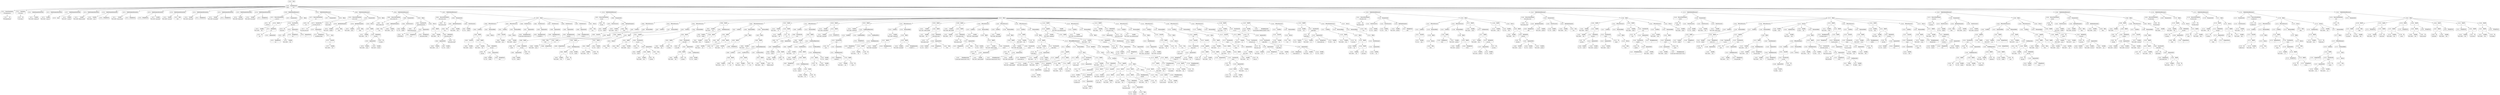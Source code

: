 digraph ast {
node [shape=none];
190715 [label=<<TABLE border='1' cellspacing='0' cellpadding='10' style='rounded' ><TR><TD border='0'>190715</TD><TD border='0'><B>Id</B></TD></TR><HR/><TR><TD border='0' cellpadding='5' colspan='2'>WP_Scripts</TD></TR></TABLE>>];
190718 [label=<<TABLE border='1' cellspacing='0' cellpadding='10' style='rounded' ><TR><TD border='0'>190718</TD><TD border='0'><B>ParentClassName</B></TD></TR><HR/><TR><TD border='0' cellpadding='5' colspan='2'>WP_Dependencies</TD></TR></TABLE>>];
190718 -> 190717 [weight=2];
190719 [label=<<TABLE border='1' cellspacing='0' cellpadding='10' style='rounded' ><TR><TD border='0'>190719</TD><TD border='0'><B>Variable</B></TD></TR><HR/><TR><TD border='0' cellpadding='5'>(819, 4024)</TD><TD border='0' cellpadding='5'>base_url</TD></TR></TABLE>>];
190716 [label=<<TABLE border='1' cellspacing='0' cellpadding='10' style='rounded' ><TR><TD border='0'>190716</TD><TD border='0'><B>ClassName</B></TD></TR><HR/><TR><TD border='0' cellpadding='5' colspan='2'>WP_Scripts</TD></TR></TABLE>>];
190716 -> 190715 [weight=2];
190717 [label=<<TABLE border='1' cellspacing='0' cellpadding='10' style='rounded' ><TR><TD border='0'>190717</TD><TD border='0'><B>Id</B></TD></TR><HR/><TR><TD border='0' cellpadding='5' colspan='2'>WP_Dependencies</TD></TR></TABLE>>];
190722 [label=<<TABLE border='1' cellspacing='0' cellpadding='10' style='rounded' ><TR><TD border='0'>190722</TD><TD border='0'><B>PublicMemberDeclaration</B></TD></TR></TABLE>>];
190722 -> 190721 [weight=2];
190723 [label=<<TABLE border='1' cellspacing='0' cellpadding='10' style='rounded' ><TR><TD border='0'>190723</TD><TD border='0'><B>Variable</B></TD></TR><HR/><TR><TD border='0' cellpadding='5'>(819, 4026)</TD><TD border='0' cellpadding='5'>default_version</TD></TR></TABLE>>];
190720 [label=<<TABLE border='1' cellspacing='0' cellpadding='10' style='rounded' ><TR><TD border='0'>190720</TD><TD border='0'><B>PublicMemberDeclaration</B></TD></TR></TABLE>>];
190720 -> 190719 [weight=2];
190721 [label=<<TABLE border='1' cellspacing='0' cellpadding='10' style='rounded' ><TR><TD border='0'>190721</TD><TD border='0'><B>Variable</B></TD></TR><HR/><TR><TD border='0' cellpadding='5'>(819, 4025)</TD><TD border='0' cellpadding='5'>content_url</TD></TR></TABLE>>];
190726 [label=<<TABLE border='1' cellspacing='0' cellpadding='10' style='rounded' ><TR><TD border='0'>190726</TD><TD border='0'><B>Array</B></TD></TR></TABLE>>];
190727 [label=<<TABLE border='1' cellspacing='0' cellpadding='10' style='rounded' ><TR><TD border='0'>190727</TD><TD border='0'><B>PublicMemberDeclaration</B></TD></TR></TABLE>>];
190727 -> 190725 [weight=2];
190727 -> 190726 [weight=2];
190724 [label=<<TABLE border='1' cellspacing='0' cellpadding='10' style='rounded' ><TR><TD border='0'>190724</TD><TD border='0'><B>PublicMemberDeclaration</B></TD></TR></TABLE>>];
190724 -> 190723 [weight=2];
190725 [label=<<TABLE border='1' cellspacing='0' cellpadding='10' style='rounded' ><TR><TD border='0'>190725</TD><TD border='0'><B>Variable</B></TD></TR><HR/><TR><TD border='0' cellpadding='5'>(819, 4027)</TD><TD border='0' cellpadding='5'>in_footer</TD></TR></TABLE>>];
190730 [label=<<TABLE border='1' cellspacing='0' cellpadding='10' style='rounded' ><TR><TD border='0'>190730</TD><TD border='0'><B>PublicMemberDeclaration</B></TD></TR></TABLE>>];
190730 -> 190728 [weight=2];
190730 -> 190729 [weight=2];
190731 [label=<<TABLE border='1' cellspacing='0' cellpadding='10' style='rounded' ><TR><TD border='0'>190731</TD><TD border='0'><B>Variable</B></TD></TR><HR/><TR><TD border='0' cellpadding='5'>(819, 4029)</TD><TD border='0' cellpadding='5'>concat_version</TD></TR></TABLE>>];
190728 [label=<<TABLE border='1' cellspacing='0' cellpadding='10' style='rounded' ><TR><TD border='0'>190728</TD><TD border='0'><B>Variable</B></TD></TR><HR/><TR><TD border='0' cellpadding='5'>(819, 4028)</TD><TD border='0' cellpadding='5'>concat</TD></TR></TABLE>>];
190729 [label=<<TABLE border='1' cellspacing='0' cellpadding='10' style='rounded' ><TR><TD border='0'>190729</TD><TD border='0'><B>StringLiteral</B></TD></TR><HR/><TR><TD border='0' cellpadding='5' colspan='2'></TD></TR></TABLE>>];
190734 [label=<<TABLE border='1' cellspacing='0' cellpadding='10' style='rounded' ><TR><TD border='0'>190734</TD><TD border='0'><B>Variable</B></TD></TR><HR/><TR><TD border='0' cellpadding='5'>(819, 4030)</TD><TD border='0' cellpadding='5'>do_concat</TD></TR></TABLE>>];
190735 [label=<<TABLE border='1' cellspacing='0' cellpadding='10' style='rounded' ><TR><TD border='0'>190735</TD><TD border='0'><B>False</B></TD></TR><HR/><TR><TD border='0' cellpadding='5' colspan='2'>false</TD></TR></TABLE>>];
190732 [label=<<TABLE border='1' cellspacing='0' cellpadding='10' style='rounded' ><TR><TD border='0'>190732</TD><TD border='0'><B>StringLiteral</B></TD></TR><HR/><TR><TD border='0' cellpadding='5' colspan='2'></TD></TR></TABLE>>];
190733 [label=<<TABLE border='1' cellspacing='0' cellpadding='10' style='rounded' ><TR><TD border='0'>190733</TD><TD border='0'><B>PublicMemberDeclaration</B></TD></TR></TABLE>>];
190733 -> 190731 [weight=2];
190733 -> 190732 [weight=2];
190738 [label=<<TABLE border='1' cellspacing='0' cellpadding='10' style='rounded' ><TR><TD border='0'>190738</TD><TD border='0'><B>StringLiteral</B></TD></TR><HR/><TR><TD border='0' cellpadding='5' colspan='2'></TD></TR></TABLE>>];
190739 [label=<<TABLE border='1' cellspacing='0' cellpadding='10' style='rounded' ><TR><TD border='0'>190739</TD><TD border='0'><B>PublicMemberDeclaration</B></TD></TR></TABLE>>];
190739 -> 190737 [weight=2];
190739 -> 190738 [weight=2];
190736 [label=<<TABLE border='1' cellspacing='0' cellpadding='10' style='rounded' ><TR><TD border='0'>190736</TD><TD border='0'><B>PublicMemberDeclaration</B></TD></TR></TABLE>>];
190736 -> 190734 [weight=2];
190736 -> 190735 [weight=2];
190737 [label=<<TABLE border='1' cellspacing='0' cellpadding='10' style='rounded' ><TR><TD border='0'>190737</TD><TD border='0'><B>Variable</B></TD></TR><HR/><TR><TD border='0' cellpadding='5'>(819, 4031)</TD><TD border='0' cellpadding='5'>print_html</TD></TR></TABLE>>];
190742 [label=<<TABLE border='1' cellspacing='0' cellpadding='10' style='rounded' ><TR><TD border='0'>190742</TD><TD border='0'><B>PublicMemberDeclaration</B></TD></TR></TABLE>>];
190742 -> 190740 [weight=2];
190742 -> 190741 [weight=2];
190743 [label=<<TABLE border='1' cellspacing='0' cellpadding='10' style='rounded' ><TR><TD border='0'>190743</TD><TD border='0'><B>Variable</B></TD></TR><HR/><TR><TD border='0' cellpadding='5'>(819, 4033)</TD><TD border='0' cellpadding='5'>ext_handles</TD></TR></TABLE>>];
190740 [label=<<TABLE border='1' cellspacing='0' cellpadding='10' style='rounded' ><TR><TD border='0'>190740</TD><TD border='0'><B>Variable</B></TD></TR><HR/><TR><TD border='0' cellpadding='5'>(819, 4032)</TD><TD border='0' cellpadding='5'>print_code</TD></TR></TABLE>>];
190741 [label=<<TABLE border='1' cellspacing='0' cellpadding='10' style='rounded' ><TR><TD border='0'>190741</TD><TD border='0'><B>StringLiteral</B></TD></TR><HR/><TR><TD border='0' cellpadding='5' colspan='2'></TD></TR></TABLE>>];
190746 [label=<<TABLE border='1' cellspacing='0' cellpadding='10' style='rounded' ><TR><TD border='0'>190746</TD><TD border='0'><B>Variable</B></TD></TR><HR/><TR><TD border='0' cellpadding='5'>(819, 4034)</TD><TD border='0' cellpadding='5'>ext_version</TD></TR></TABLE>>];
190747 [label=<<TABLE border='1' cellspacing='0' cellpadding='10' style='rounded' ><TR><TD border='0'>190747</TD><TD border='0'><B>StringLiteral</B></TD></TR><HR/><TR><TD border='0' cellpadding='5' colspan='2'></TD></TR></TABLE>>];
190744 [label=<<TABLE border='1' cellspacing='0' cellpadding='10' style='rounded' ><TR><TD border='0'>190744</TD><TD border='0'><B>StringLiteral</B></TD></TR><HR/><TR><TD border='0' cellpadding='5' colspan='2'></TD></TR></TABLE>>];
190745 [label=<<TABLE border='1' cellspacing='0' cellpadding='10' style='rounded' ><TR><TD border='0'>190745</TD><TD border='0'><B>PublicMemberDeclaration</B></TD></TR></TABLE>>];
190745 -> 190743 [weight=2];
190745 -> 190744 [weight=2];
190750 [label=<<TABLE border='1' cellspacing='0' cellpadding='10' style='rounded' ><TR><TD border='0'>190750</TD><TD border='0'><B>PublicMemberDeclaration</B></TD></TR></TABLE>>];
190750 -> 190749 [weight=2];
190751 [label=<<TABLE border='1' cellspacing='0' cellpadding='10' style='rounded' ><TR><TD border='0'>190751</TD><TD border='0'><B>Id</B></TD></TR><HR/><TR><TD border='0' cellpadding='5' colspan='2'>__construct</TD></TR></TABLE>>];
190748 [label=<<TABLE border='1' cellspacing='0' cellpadding='10' style='rounded' ><TR><TD border='0'>190748</TD><TD border='0'><B>PublicMemberDeclaration</B></TD></TR></TABLE>>];
190748 -> 190746 [weight=2];
190748 -> 190747 [weight=2];
190749 [label=<<TABLE border='1' cellspacing='0' cellpadding='10' style='rounded' ><TR><TD border='0'>190749</TD><TD border='0'><B>Variable</B></TD></TR><HR/><TR><TD border='0' cellpadding='5'>(819, 4035)</TD><TD border='0' cellpadding='5'>default_dirs</TD></TR></TABLE>>];
190754 [label=<<TABLE border='1' cellspacing='0' cellpadding='10' style='rounded' ><TR><TD border='0'>190754</TD><TD border='0'><B>Variable</B></TD></TR><HR/><TR><TD border='0' cellpadding='5'>(819, 4036)</TD><TD border='0' cellpadding='5'>this</TD></TR></TABLE>>];
190755 [label=<<TABLE border='1' cellspacing='0' cellpadding='10' style='rounded' ><TR><TD border='0'>190755</TD><TD border='0'><B>Id</B></TD></TR><HR/><TR><TD border='0' cellpadding='5' colspan='2'>init</TD></TR></TABLE>>];
190752 [label=<<TABLE border='1' cellspacing='0' cellpadding='10' style='rounded' ><TR><TD border='0'>190752</TD><TD border='0'><B>ReturnValueMethod</B></TD></TR><HR/><TR><TD border='0' cellpadding='5' colspan='2'>__construct</TD></TR></TABLE>>];
190752 -> 190751 [weight=2];
190753 [label=<<TABLE border='1' cellspacing='0' cellpadding='10' style='rounded' ><TR><TD border='0'>190753</TD><TD border='0'><B>ParameterList</B></TD></TR></TABLE>>];
190758 [label=<<TABLE border='1' cellspacing='0' cellpadding='10' style='rounded' ><TR><TD border='0'>190758</TD><TD border='0'><B>BinOP</B></TD></TR><HR/><TR><TD border='0' cellpadding='5' colspan='2'>-&gt;</TD></TR></TABLE>>];
190758 -> 190754 [weight=2];
190758 -> 190757 [weight=2];
190759 [label=<<TABLE border='1' cellspacing='0' cellpadding='10' style='rounded' ><TR><TD border='0'>190759</TD><TD border='0'><B>Id</B></TD></TR><HR/><TR><TD border='0' cellpadding='5' colspan='2'>add_action</TD></TR></TABLE>>];
190756 [label=<<TABLE border='1' cellspacing='0' cellpadding='10' style='rounded' ><TR><TD border='0'>190756</TD><TD border='0'><B>ArgumentList</B></TD></TR></TABLE>>];
190757 [label=<<TABLE border='1' cellspacing='0' cellpadding='10' style='rounded' ><TR><TD border='0'>190757</TD><TD border='0'><B>MethodCall</B></TD></TR><HR/><TR><TD border='0' cellpadding='5' colspan='2'>init</TD></TR></TABLE>>];
190757 -> 190755 [weight=2];
190757 -> 190756 [weight=2];
190762 [label=<<TABLE border='1' cellspacing='0' cellpadding='10' style='rounded' ><TR><TD border='0'>190762</TD><TD border='0'><B>StringLiteral</B></TD></TR><HR/><TR><TD border='0' cellpadding='5' colspan='2'>init</TD></TR></TABLE>>];
190763 [label=<<TABLE border='1' cellspacing='0' cellpadding='10' style='rounded' ><TR><TD border='0'>190763</TD><TD border='0'><B>Array</B></TD></TR></TABLE>>];
190763 -> 190761 [weight=2];
190763 -> 190762 [weight=2];
190760 [label=<<TABLE border='1' cellspacing='0' cellpadding='10' style='rounded' ><TR><TD border='0'>190760</TD><TD border='0'><B>StringLiteral</B></TD></TR><HR/><TR><TD border='0' cellpadding='5' colspan='2'>init</TD></TR></TABLE>>];
190761 [label=<<TABLE border='1' cellspacing='0' cellpadding='10' style='rounded' ><TR><TD border='0'>190761</TD><TD border='0'><B>Variable</B></TD></TR><HR/><TR><TD border='0' cellpadding='5'>(819, 4036)</TD><TD border='0' cellpadding='5'>this</TD></TR></TABLE>>];
190766 [label=<<TABLE border='1' cellspacing='0' cellpadding='10' style='rounded' ><TR><TD border='0'>190766</TD><TD border='0'><B>FunctionCall</B></TD></TR><HR/><TR><TD border='0' cellpadding='5' colspan='2'>add_action</TD></TR></TABLE>>];
190766 -> 190759 [weight=2];
190766 -> 190765 [weight=2];
190767 [label=<<TABLE border='1' cellspacing='0' cellpadding='10' style='rounded' ><TR><TD border='0'>190767</TD><TD border='0'><B>Block</B></TD></TR></TABLE>>];
190767 -> 190758 [weight=2];
190767 -> 190766 [weight=2];
190764 [label=<<TABLE border='1' cellspacing='0' cellpadding='10' style='rounded' ><TR><TD border='0'>190764</TD><TD border='0'><B>IntegerLiteral</B></TD></TR><HR/><TR><TD border='0' cellpadding='5' colspan='2'>0</TD></TR></TABLE>>];
190765 [label=<<TABLE border='1' cellspacing='0' cellpadding='10' style='rounded' ><TR><TD border='0'>190765</TD><TD border='0'><B>ArgumentList</B></TD></TR></TABLE>>];
190765 -> 190760 [weight=2];
190765 -> 190763 [weight=2];
190765 -> 190764 [weight=2];
190770 [label=<<TABLE border='1' cellspacing='0' cellpadding='10' style='rounded' ><TR><TD border='0'>190770</TD><TD border='0'><B>ReturnValueMethod</B></TD></TR><HR/><TR><TD border='0' cellpadding='5' colspan='2'>init</TD></TR></TABLE>>];
190770 -> 190769 [weight=2];
190771 [label=<<TABLE border='1' cellspacing='0' cellpadding='10' style='rounded' ><TR><TD border='0'>190771</TD><TD border='0'><B>ParameterList</B></TD></TR></TABLE>>];
190768 [label=<<TABLE border='1' cellspacing='0' cellpadding='10' style='rounded' ><TR><TD border='0'>190768</TD><TD border='0'><B>PublicMethodStatement</B></TD></TR></TABLE>>];
190768 -> 190752 [weight=2];
190768 -> 190753 [weight=2];
190768 -> 190767 [weight=2];
190769 [label=<<TABLE border='1' cellspacing='0' cellpadding='10' style='rounded' ><TR><TD border='0'>190769</TD><TD border='0'><B>Id</B></TD></TR><HR/><TR><TD border='0' cellpadding='5' colspan='2'>init</TD></TR></TABLE>>];
190775 [label=<<TABLE border='1' cellspacing='0' cellpadding='10' style='rounded' ><TR><TD border='0'>190775</TD><TD border='0'><B>Variable</B></TD></TR><HR/><TR><TD border='0' cellpadding='5'>(819, 4036)</TD><TD border='0' cellpadding='5'>this</TD></TR></TABLE>>];
190772 [label=<<TABLE border='1' cellspacing='0' cellpadding='10' style='rounded' ><TR><TD border='0'>190772</TD><TD border='0'><B>Id</B></TD></TR><HR/><TR><TD border='0' cellpadding='5' colspan='2'>do_action_ref_array</TD></TR></TABLE>>];
190773 [label=<<TABLE border='1' cellspacing='0' cellpadding='10' style='rounded' ><TR><TD border='0'>190773</TD><TD border='0'><B>StringLiteral</B></TD></TR><HR/><TR><TD border='0' cellpadding='5' colspan='2'>wp_default_scripts</TD></TR></TABLE>>];
190778 [label=<<TABLE border='1' cellspacing='0' cellpadding='10' style='rounded' ><TR><TD border='0'>190778</TD><TD border='0'><B>ArgumentList</B></TD></TR></TABLE>>];
190778 -> 190773 [weight=2];
190778 -> 190777 [weight=2];
190779 [label=<<TABLE border='1' cellspacing='0' cellpadding='10' style='rounded' ><TR><TD border='0'>190779</TD><TD border='0'><B>FunctionCall</B></TD></TR><HR/><TR><TD border='0' cellpadding='5' colspan='2'>do_action_ref_array</TD></TR></TABLE>>];
190779 -> 190772 [weight=2];
190779 -> 190778 [weight=2];
190776 [label=<<TABLE border='1' cellspacing='0' cellpadding='10' style='rounded' ><TR><TD border='0'>190776</TD><TD border='0'><B>UnaryOP</B></TD></TR><HR/><TR><TD border='0' cellpadding='5' colspan='2'>&amp;</TD></TR></TABLE>>];
190776 -> 190775 [weight=2];
190777 [label=<<TABLE border='1' cellspacing='0' cellpadding='10' style='rounded' ><TR><TD border='0'>190777</TD><TD border='0'><B>Array</B></TD></TR></TABLE>>];
190777 -> 190776 [weight=2];
190782 [label=<<TABLE border='1' cellspacing='0' cellpadding='10' style='rounded' ><TR><TD border='0'>190782</TD><TD border='0'><B>Id</B></TD></TR><HR/><TR><TD border='0' cellpadding='5' colspan='2'>print_scripts</TD></TR></TABLE>>];
190783 [label=<<TABLE border='1' cellspacing='0' cellpadding='10' style='rounded' ><TR><TD border='0'>190783</TD><TD border='0'><B>ReturnValueMethod</B></TD></TR><HR/><TR><TD border='0' cellpadding='5' colspan='2'>print_scripts</TD></TR></TABLE>>];
190783 -> 190782 [weight=2];
190780 [label=<<TABLE border='1' cellspacing='0' cellpadding='10' style='rounded' ><TR><TD border='0'>190780</TD><TD border='0'><B>Block</B></TD></TR></TABLE>>];
190780 -> 190779 [weight=2];
190781 [label=<<TABLE border='1' cellspacing='0' cellpadding='10' style='rounded' ><TR><TD border='0'>190781</TD><TD border='0'><B>PublicMethodStatement</B></TD></TR></TABLE>>];
190781 -> 190770 [weight=2];
190781 -> 190771 [weight=2];
190781 -> 190780 [weight=2];
190786 [label=<<TABLE border='1' cellspacing='0' cellpadding='10' style='rounded' ><TR><TD border='0'>190786</TD><TD border='0'><B>OptValueParameter</B></TD></TR></TABLE>>];
190786 -> 190784 [weight=2];
190786 -> 190785 [weight=2];
190787 [label=<<TABLE border='1' cellspacing='0' cellpadding='10' style='rounded' ><TR><TD border='0'>190787</TD><TD border='0'><B>Variable</B></TD></TR><HR/><TR><TD border='0' cellpadding='5'>(819, 4038)</TD><TD border='0' cellpadding='5'>group</TD></TR></TABLE>>];
190784 [label=<<TABLE border='1' cellspacing='0' cellpadding='10' style='rounded' ><TR><TD border='0'>190784</TD><TD border='0'><B>Variable</B></TD></TR><HR/><TR><TD border='0' cellpadding='5'>(819, 4037)</TD><TD border='0' cellpadding='5'>handles</TD></TR></TABLE>>];
190785 [label=<<TABLE border='1' cellspacing='0' cellpadding='10' style='rounded' ><TR><TD border='0'>190785</TD><TD border='0'><B>False</B></TD></TR><HR/><TR><TD border='0' cellpadding='5' colspan='2'>false</TD></TR></TABLE>>];
190790 [label=<<TABLE border='1' cellspacing='0' cellpadding='10' style='rounded' ><TR><TD border='0'>190790</TD><TD border='0'><B>ParameterList</B></TD></TR></TABLE>>];
190790 -> 190786 [weight=2];
190790 -> 190789 [weight=2];
190791 [label=<<TABLE border='1' cellspacing='0' cellpadding='10' style='rounded' ><TR><TD border='0'>190791</TD><TD border='0'><B>Variable</B></TD></TR><HR/><TR><TD border='0' cellpadding='5'>(819, 4036)</TD><TD border='0' cellpadding='5'>this</TD></TR></TABLE>>];
190788 [label=<<TABLE border='1' cellspacing='0' cellpadding='10' style='rounded' ><TR><TD border='0'>190788</TD><TD border='0'><B>False</B></TD></TR><HR/><TR><TD border='0' cellpadding='5' colspan='2'>false</TD></TR></TABLE>>];
190789 [label=<<TABLE border='1' cellspacing='0' cellpadding='10' style='rounded' ><TR><TD border='0'>190789</TD><TD border='0'><B>OptValueParameter</B></TD></TR></TABLE>>];
190789 -> 190787 [weight=2];
190789 -> 190788 [weight=2];
190794 [label=<<TABLE border='1' cellspacing='0' cellpadding='10' style='rounded' ><TR><TD border='0'>190794</TD><TD border='0'><B>Variable</B></TD></TR><HR/><TR><TD border='0' cellpadding='5'>(819, 4038)</TD><TD border='0' cellpadding='5'>group</TD></TR></TABLE>>];
190795 [label=<<TABLE border='1' cellspacing='0' cellpadding='10' style='rounded' ><TR><TD border='0'>190795</TD><TD border='0'><B>ArgumentList</B></TD></TR></TABLE>>];
190795 -> 190793 [weight=2];
190795 -> 190794 [weight=2];
190792 [label=<<TABLE border='1' cellspacing='0' cellpadding='10' style='rounded' ><TR><TD border='0'>190792</TD><TD border='0'><B>Id</B></TD></TR><HR/><TR><TD border='0' cellpadding='5' colspan='2'>do_items</TD></TR></TABLE>>];
190793 [label=<<TABLE border='1' cellspacing='0' cellpadding='10' style='rounded' ><TR><TD border='0'>190793</TD><TD border='0'><B>Variable</B></TD></TR><HR/><TR><TD border='0' cellpadding='5'>(819, 4037)</TD><TD border='0' cellpadding='5'>handles</TD></TR></TABLE>>];
190798 [label=<<TABLE border='1' cellspacing='0' cellpadding='10' style='rounded' ><TR><TD border='0'>190798</TD><TD border='0'><B>Return</B></TD></TR></TABLE>>];
190798 -> 190797 [weight=2];
190799 [label=<<TABLE border='1' cellspacing='0' cellpadding='10' style='rounded' ><TR><TD border='0'>190799</TD><TD border='0'><B>Block</B></TD></TR></TABLE>>];
190799 -> 190798 [weight=2];
190796 [label=<<TABLE border='1' cellspacing='0' cellpadding='10' style='rounded' ><TR><TD border='0'>190796</TD><TD border='0'><B>MethodCall</B></TD></TR><HR/><TR><TD border='0' cellpadding='5' colspan='2'>do_items</TD></TR></TABLE>>];
190796 -> 190792 [weight=2];
190796 -> 190795 [weight=2];
190797 [label=<<TABLE border='1' cellspacing='0' cellpadding='10' style='rounded' ><TR><TD border='0'>190797</TD><TD border='0'><B>BinOP</B></TD></TR><HR/><TR><TD border='0' cellpadding='5' colspan='2'>-&gt;</TD></TR></TABLE>>];
190797 -> 190791 [weight=2];
190797 -> 190796 [weight=2];
190802 [label=<<TABLE border='1' cellspacing='0' cellpadding='10' style='rounded' ><TR><TD border='0'>190802</TD><TD border='0'><B>ReturnValueMethod</B></TD></TR><HR/><TR><TD border='0' cellpadding='5' colspan='2'>print_scripts_l10n</TD></TR></TABLE>>];
190802 -> 190801 [weight=2];
190803 [label=<<TABLE border='1' cellspacing='0' cellpadding='10' style='rounded' ><TR><TD border='0'>190803</TD><TD border='0'><B>Variable</B></TD></TR><HR/><TR><TD border='0' cellpadding='5'>(0, 170)</TD><TD border='0' cellpadding='5'>handle</TD></TR></TABLE>>];
190800 [label=<<TABLE border='1' cellspacing='0' cellpadding='10' style='rounded' ><TR><TD border='0'>190800</TD><TD border='0'><B>PublicMethodStatement</B></TD></TR></TABLE>>];
190800 -> 190783 [weight=2];
190800 -> 190790 [weight=2];
190800 -> 190799 [weight=2];
190801 [label=<<TABLE border='1' cellspacing='0' cellpadding='10' style='rounded' ><TR><TD border='0'>190801</TD><TD border='0'><B>Id</B></TD></TR><HR/><TR><TD border='0' cellpadding='5' colspan='2'>print_scripts_l10n</TD></TR></TABLE>>];
190806 [label=<<TABLE border='1' cellspacing='0' cellpadding='10' style='rounded' ><TR><TD border='0'>190806</TD><TD border='0'><B>True</B></TD></TR><HR/><TR><TD border='0' cellpadding='5' colspan='2'>true</TD></TR></TABLE>>];
190807 [label=<<TABLE border='1' cellspacing='0' cellpadding='10' style='rounded' ><TR><TD border='0'>190807</TD><TD border='0'><B>OptValueParameter</B></TD></TR></TABLE>>];
190807 -> 190805 [weight=2];
190807 -> 190806 [weight=2];
190804 [label=<<TABLE border='1' cellspacing='0' cellpadding='10' style='rounded' ><TR><TD border='0'>190804</TD><TD border='0'><B>ValueParameter</B></TD></TR></TABLE>>];
190804 -> 190803 [weight=2];
190805 [label=<<TABLE border='1' cellspacing='0' cellpadding='10' style='rounded' ><TR><TD border='0'>190805</TD><TD border='0'><B>Variable</B></TD></TR><HR/><TR><TD border='0' cellpadding='5'>(819, 4039)</TD><TD border='0' cellpadding='5'>echo</TD></TR></TABLE>>];
190810 [label=<<TABLE border='1' cellspacing='0' cellpadding='10' style='rounded' ><TR><TD border='0'>190810</TD><TD border='0'><B>Id</B></TD></TR><HR/><TR><TD border='0' cellpadding='5' colspan='2'>__FUNCTION__</TD></TR></TABLE>>];
190811 [label=<<TABLE border='1' cellspacing='0' cellpadding='10' style='rounded' ><TR><TD border='0'>190811</TD><TD border='0'><B>StringLiteral</B></TD></TR><HR/><TR><TD border='0' cellpadding='5' colspan='2'>3.3.0</TD></TR></TABLE>>];
190808 [label=<<TABLE border='1' cellspacing='0' cellpadding='10' style='rounded' ><TR><TD border='0'>190808</TD><TD border='0'><B>ParameterList</B></TD></TR></TABLE>>];
190808 -> 190804 [weight=2];
190808 -> 190807 [weight=2];
190809 [label=<<TABLE border='1' cellspacing='0' cellpadding='10' style='rounded' ><TR><TD border='0'>190809</TD><TD border='0'><B>Id</B></TD></TR><HR/><TR><TD border='0' cellpadding='5' colspan='2'>_deprecated_function</TD></TR></TABLE>>];
190814 [label=<<TABLE border='1' cellspacing='0' cellpadding='10' style='rounded' ><TR><TD border='0'>190814</TD><TD border='0'><B>FunctionCall</B></TD></TR><HR/><TR><TD border='0' cellpadding='5' colspan='2'>_deprecated_function</TD></TR></TABLE>>];
190814 -> 190809 [weight=2];
190814 -> 190813 [weight=2];
190815 [label=<<TABLE border='1' cellspacing='0' cellpadding='10' style='rounded' ><TR><TD border='0'>190815</TD><TD border='0'><B>Variable</B></TD></TR><HR/><TR><TD border='0' cellpadding='5'>(819, 4036)</TD><TD border='0' cellpadding='5'>this</TD></TR></TABLE>>];
190812 [label=<<TABLE border='1' cellspacing='0' cellpadding='10' style='rounded' ><TR><TD border='0'>190812</TD><TD border='0'><B>StringLiteral</B></TD></TR><HR/><TR><TD border='0' cellpadding='5' colspan='2'>print_extra_script()</TD></TR></TABLE>>];
190813 [label=<<TABLE border='1' cellspacing='0' cellpadding='10' style='rounded' ><TR><TD border='0'>190813</TD><TD border='0'><B>ArgumentList</B></TD></TR></TABLE>>];
190813 -> 190810 [weight=2];
190813 -> 190811 [weight=2];
190813 -> 190812 [weight=2];
190818 [label=<<TABLE border='1' cellspacing='0' cellpadding='10' style='rounded' ><TR><TD border='0'>190818</TD><TD border='0'><B>Variable</B></TD></TR><HR/><TR><TD border='0' cellpadding='5'>(819, 4039)</TD><TD border='0' cellpadding='5'>echo</TD></TR></TABLE>>];
190819 [label=<<TABLE border='1' cellspacing='0' cellpadding='10' style='rounded' ><TR><TD border='0'>190819</TD><TD border='0'><B>ArgumentList</B></TD></TR></TABLE>>];
190819 -> 190817 [weight=2];
190819 -> 190818 [weight=2];
190816 [label=<<TABLE border='1' cellspacing='0' cellpadding='10' style='rounded' ><TR><TD border='0'>190816</TD><TD border='0'><B>Id</B></TD></TR><HR/><TR><TD border='0' cellpadding='5' colspan='2'>print_extra_script</TD></TR></TABLE>>];
190817 [label=<<TABLE border='1' cellspacing='0' cellpadding='10' style='rounded' ><TR><TD border='0'>190817</TD><TD border='0'><B>Variable</B></TD></TR><HR/><TR><TD border='0' cellpadding='5'>(0, 170)</TD><TD border='0' cellpadding='5'>handle</TD></TR></TABLE>>];
190822 [label=<<TABLE border='1' cellspacing='0' cellpadding='10' style='rounded' ><TR><TD border='0'>190822</TD><TD border='0'><B>Return</B></TD></TR></TABLE>>];
190822 -> 190821 [weight=2];
190823 [label=<<TABLE border='1' cellspacing='0' cellpadding='10' style='rounded' ><TR><TD border='0'>190823</TD><TD border='0'><B>Block</B></TD></TR></TABLE>>];
190823 -> 190814 [weight=2];
190823 -> 190822 [weight=2];
190820 [label=<<TABLE border='1' cellspacing='0' cellpadding='10' style='rounded' ><TR><TD border='0'>190820</TD><TD border='0'><B>MethodCall</B></TD></TR><HR/><TR><TD border='0' cellpadding='5' colspan='2'>print_extra_script</TD></TR></TABLE>>];
190820 -> 190816 [weight=2];
190820 -> 190819 [weight=2];
190821 [label=<<TABLE border='1' cellspacing='0' cellpadding='10' style='rounded' ><TR><TD border='0'>190821</TD><TD border='0'><B>BinOP</B></TD></TR><HR/><TR><TD border='0' cellpadding='5' colspan='2'>-&gt;</TD></TR></TABLE>>];
190821 -> 190815 [weight=2];
190821 -> 190820 [weight=2];
190826 [label=<<TABLE border='1' cellspacing='0' cellpadding='10' style='rounded' ><TR><TD border='0'>190826</TD><TD border='0'><B>ReturnValueMethod</B></TD></TR><HR/><TR><TD border='0' cellpadding='5' colspan='2'>print_extra_script</TD></TR></TABLE>>];
190826 -> 190825 [weight=2];
190827 [label=<<TABLE border='1' cellspacing='0' cellpadding='10' style='rounded' ><TR><TD border='0'>190827</TD><TD border='0'><B>Variable</B></TD></TR><HR/><TR><TD border='0' cellpadding='5'>(0, 170)</TD><TD border='0' cellpadding='5'>handle</TD></TR></TABLE>>];
190824 [label=<<TABLE border='1' cellspacing='0' cellpadding='10' style='rounded' ><TR><TD border='0'>190824</TD><TD border='0'><B>PublicMethodStatement</B></TD></TR></TABLE>>];
190824 -> 190802 [weight=2];
190824 -> 190808 [weight=2];
190824 -> 190823 [weight=2];
190825 [label=<<TABLE border='1' cellspacing='0' cellpadding='10' style='rounded' ><TR><TD border='0'>190825</TD><TD border='0'><B>Id</B></TD></TR><HR/><TR><TD border='0' cellpadding='5' colspan='2'>print_extra_script</TD></TR></TABLE>>];
190830 [label=<<TABLE border='1' cellspacing='0' cellpadding='10' style='rounded' ><TR><TD border='0'>190830</TD><TD border='0'><B>True</B></TD></TR><HR/><TR><TD border='0' cellpadding='5' colspan='2'>true</TD></TR></TABLE>>];
190831 [label=<<TABLE border='1' cellspacing='0' cellpadding='10' style='rounded' ><TR><TD border='0'>190831</TD><TD border='0'><B>OptValueParameter</B></TD></TR></TABLE>>];
190831 -> 190829 [weight=2];
190831 -> 190830 [weight=2];
190828 [label=<<TABLE border='1' cellspacing='0' cellpadding='10' style='rounded' ><TR><TD border='0'>190828</TD><TD border='0'><B>ValueParameter</B></TD></TR></TABLE>>];
190828 -> 190827 [weight=2];
190829 [label=<<TABLE border='1' cellspacing='0' cellpadding='10' style='rounded' ><TR><TD border='0'>190829</TD><TD border='0'><B>Variable</B></TD></TR><HR/><TR><TD border='0' cellpadding='5'>(819, 4039)</TD><TD border='0' cellpadding='5'>echo</TD></TR></TABLE>>];
190834 [label=<<TABLE border='1' cellspacing='0' cellpadding='10' style='rounded' ><TR><TD border='0'>190834</TD><TD border='0'><B>Variable</B></TD></TR><HR/><TR><TD border='0' cellpadding='5'>(819, 4040)</TD><TD border='0' cellpadding='5'>output</TD></TR></TABLE>>];
190835 [label=<<TABLE border='1' cellspacing='0' cellpadding='10' style='rounded' ><TR><TD border='0'>190835</TD><TD border='0'><B>UnaryOP</B></TD></TR><HR/><TR><TD border='0' cellpadding='5' colspan='2'>!</TD></TR></TABLE>>];
190835 -> 190834 [weight=2];
190832 [label=<<TABLE border='1' cellspacing='0' cellpadding='10' style='rounded' ><TR><TD border='0'>190832</TD><TD border='0'><B>ParameterList</B></TD></TR></TABLE>>];
190832 -> 190828 [weight=2];
190832 -> 190831 [weight=2];
190838 [label=<<TABLE border='1' cellspacing='0' cellpadding='10' style='rounded' ><TR><TD border='0'>190838</TD><TD border='0'><B>Id</B></TD></TR><HR/><TR><TD border='0' cellpadding='5' colspan='2'>get_data</TD></TR></TABLE>>];
190839 [label=<<TABLE border='1' cellspacing='0' cellpadding='10' style='rounded' ><TR><TD border='0'>190839</TD><TD border='0'><B>Variable</B></TD></TR><HR/><TR><TD border='0' cellpadding='5'>(0, 170)</TD><TD border='0' cellpadding='5'>handle</TD></TR></TABLE>>];
190836 [label=<<TABLE border='1' cellspacing='0' cellpadding='10' style='rounded' ><TR><TD border='0'>190836</TD><TD border='0'><B>BinOP</B></TD></TR><HR/><TR><TD border='0' cellpadding='5' colspan='2'>=</TD></TR></TABLE>>];
190836 -> 190835 [weight=2];
190836 -> 190843 [weight=2];
190837 [label=<<TABLE border='1' cellspacing='0' cellpadding='10' style='rounded' ><TR><TD border='0'>190837</TD><TD border='0'><B>Variable</B></TD></TR><HR/><TR><TD border='0' cellpadding='5'>(819, 4036)</TD><TD border='0' cellpadding='5'>this</TD></TR></TABLE>>];
190842 [label=<<TABLE border='1' cellspacing='0' cellpadding='10' style='rounded' ><TR><TD border='0'>190842</TD><TD border='0'><B>MethodCall</B></TD></TR><HR/><TR><TD border='0' cellpadding='5' colspan='2'>get_data</TD></TR></TABLE>>];
190842 -> 190838 [weight=2];
190842 -> 190841 [weight=2];
190843 [label=<<TABLE border='1' cellspacing='0' cellpadding='10' style='rounded' ><TR><TD border='0'>190843</TD><TD border='0'><B>BinOP</B></TD></TR><HR/><TR><TD border='0' cellpadding='5' colspan='2'>-&gt;</TD></TR></TABLE>>];
190843 -> 190837 [weight=2];
190843 -> 190842 [weight=2];
190840 [label=<<TABLE border='1' cellspacing='0' cellpadding='10' style='rounded' ><TR><TD border='0'>190840</TD><TD border='0'><B>StringLiteral</B></TD></TR><HR/><TR><TD border='0' cellpadding='5' colspan='2'>data</TD></TR></TABLE>>];
190841 [label=<<TABLE border='1' cellspacing='0' cellpadding='10' style='rounded' ><TR><TD border='0'>190841</TD><TD border='0'><B>ArgumentList</B></TD></TR></TABLE>>];
190841 -> 190839 [weight=2];
190841 -> 190840 [weight=2];
190846 [label=<<TABLE border='1' cellspacing='0' cellpadding='10' style='rounded' ><TR><TD border='0'>190846</TD><TD border='0'><B>IfThenStatement</B></TD></TR></TABLE>>];
190846 -> 190844 [weight=2];
190846 -> 190847 [weight=2];
190847 [label=<<TABLE border='1' cellspacing='0' cellpadding='10' style='rounded' ><TR><TD border='0'>190847</TD><TD border='0'><B>StatementBody</B></TD></TR></TABLE>>];
190847 -> 190845 [weight=2];
190844 [label=<<TABLE border='1' cellspacing='0' cellpadding='10' style='rounded' ><TR><TD border='0'>190844</TD><TD border='0'><B>Condition</B></TD></TR></TABLE>>];
190844 -> 190836 [weight=2];
190845 [label=<<TABLE border='1' cellspacing='0' cellpadding='10' style='rounded' ><TR><TD border='0'>190845</TD><TD border='0'><B>Return</B></TD></TR></TABLE>>];
190850 [label=<<TABLE border='1' cellspacing='0' cellpadding='10' style='rounded' ><TR><TD border='0'>190850</TD><TD border='0'><B>UnaryOP</B></TD></TR><HR/><TR><TD border='0' cellpadding='5' colspan='2'>!</TD></TR></TABLE>>];
190850 -> 190849 [weight=2];
190851 [label=<<TABLE border='1' cellspacing='0' cellpadding='10' style='rounded' ><TR><TD border='0'>190851</TD><TD border='0'><B>Condition</B></TD></TR></TABLE>>];
190851 -> 190850 [weight=2];
190849 [label=<<TABLE border='1' cellspacing='0' cellpadding='10' style='rounded' ><TR><TD border='0'>190849</TD><TD border='0'><B>Variable</B></TD></TR><HR/><TR><TD border='0' cellpadding='5'>(819, 4039)</TD><TD border='0' cellpadding='5'>echo</TD></TR></TABLE>>];
190854 [label=<<TABLE border='1' cellspacing='0' cellpadding='10' style='rounded' ><TR><TD border='0'>190854</TD><TD border='0'><B>IfThenStatement</B></TD></TR></TABLE>>];
190854 -> 190851 [weight=2];
190854 -> 190855 [weight=2];
190855 [label=<<TABLE border='1' cellspacing='0' cellpadding='10' style='rounded' ><TR><TD border='0'>190855</TD><TD border='0'><B>StatementBody</B></TD></TR></TABLE>>];
190855 -> 190853 [weight=2];
190852 [label=<<TABLE border='1' cellspacing='0' cellpadding='10' style='rounded' ><TR><TD border='0'>190852</TD><TD border='0'><B>Variable</B></TD></TR><HR/><TR><TD border='0' cellpadding='5'>(819, 4040)</TD><TD border='0' cellpadding='5'>output</TD></TR></TABLE>>];
190853 [label=<<TABLE border='1' cellspacing='0' cellpadding='10' style='rounded' ><TR><TD border='0'>190853</TD><TD border='0'><B>Return</B></TD></TR></TABLE>>];
190853 -> 190852 [weight=2];
190858 [label=<<TABLE border='1' cellspacing='0' cellpadding='10' style='rounded' ><TR><TD border='0'>190858</TD><TD border='0'><B>EchoStatement</B></TD></TR></TABLE>>];
190858 -> 190857 [weight=2];
190859 [label=<<TABLE border='1' cellspacing='0' cellpadding='10' style='rounded' ><TR><TD border='0'>190859</TD><TD border='0'><B>StringExpression</B></TD></TR><HR/><TR><TD border='0' cellpadding='5' colspan='2'>* &lt;![CDATA[ *n</TD></TR></TABLE>>];
190856 [label=<<TABLE border='1' cellspacing='0' cellpadding='10' style='rounded' ><TR><TD border='0'>190856</TD><TD border='0'><B>StringExpression</B></TD></TR><HR/><TR><TD border='0' cellpadding='5' colspan='2'>&lt;script type='textjavascript'&gt;n</TD></TR></TABLE>>];
190857 [label=<<TABLE border='1' cellspacing='0' cellpadding='10' style='rounded' ><TR><TD border='0'>190857</TD><TD border='0'><B>ArgumentList</B></TD></TR></TABLE>>];
190857 -> 190856 [weight=2];
190862 [label=<<TABLE border='1' cellspacing='0' cellpadding='10' style='rounded' ><TR><TD border='0'>190862</TD><TD border='0'><B>StringExpression</B></TD></TR><HR/><TR><TD border='0' cellpadding='5' colspan='2'>$outputn</TD></TR></TABLE>>];
190863 [label=<<TABLE border='1' cellspacing='0' cellpadding='10' style='rounded' ><TR><TD border='0'>190863</TD><TD border='0'><B>ArgumentList</B></TD></TR></TABLE>>];
190863 -> 190862 [weight=2];
190860 [label=<<TABLE border='1' cellspacing='0' cellpadding='10' style='rounded' ><TR><TD border='0'>190860</TD><TD border='0'><B>ArgumentList</B></TD></TR></TABLE>>];
190860 -> 190859 [weight=2];
190861 [label=<<TABLE border='1' cellspacing='0' cellpadding='10' style='rounded' ><TR><TD border='0'>190861</TD><TD border='0'><B>EchoStatement</B></TD></TR></TABLE>>];
190861 -> 190860 [weight=2];
190866 [label=<<TABLE border='1' cellspacing='0' cellpadding='10' style='rounded' ><TR><TD border='0'>190866</TD><TD border='0'><B>ArgumentList</B></TD></TR></TABLE>>];
190866 -> 190865 [weight=2];
190867 [label=<<TABLE border='1' cellspacing='0' cellpadding='10' style='rounded' ><TR><TD border='0'>190867</TD><TD border='0'><B>EchoStatement</B></TD></TR></TABLE>>];
190867 -> 190866 [weight=2];
190864 [label=<<TABLE border='1' cellspacing='0' cellpadding='10' style='rounded' ><TR><TD border='0'>190864</TD><TD border='0'><B>EchoStatement</B></TD></TR></TABLE>>];
190864 -> 190863 [weight=2];
190865 [label=<<TABLE border='1' cellspacing='0' cellpadding='10' style='rounded' ><TR><TD border='0'>190865</TD><TD border='0'><B>StringExpression</B></TD></TR><HR/><TR><TD border='0' cellpadding='5' colspan='2'>* ]]&gt; *n</TD></TR></TABLE>>];
190870 [label=<<TABLE border='1' cellspacing='0' cellpadding='10' style='rounded' ><TR><TD border='0'>190870</TD><TD border='0'><B>EchoStatement</B></TD></TR></TABLE>>];
190870 -> 190869 [weight=2];
190871 [label=<<TABLE border='1' cellspacing='0' cellpadding='10' style='rounded' ><TR><TD border='0'>190871</TD><TD border='0'><B>True</B></TD></TR><HR/><TR><TD border='0' cellpadding='5' colspan='2'>true</TD></TR></TABLE>>];
190868 [label=<<TABLE border='1' cellspacing='0' cellpadding='10' style='rounded' ><TR><TD border='0'>190868</TD><TD border='0'><B>StringExpression</B></TD></TR><HR/><TR><TD border='0' cellpadding='5' colspan='2'>&lt;script&gt;n</TD></TR></TABLE>>];
190869 [label=<<TABLE border='1' cellspacing='0' cellpadding='10' style='rounded' ><TR><TD border='0'>190869</TD><TD border='0'><B>ArgumentList</B></TD></TR></TABLE>>];
190869 -> 190868 [weight=2];
190874 [label=<<TABLE border='1' cellspacing='0' cellpadding='10' style='rounded' ><TR><TD border='0'>190874</TD><TD border='0'><B>PublicMethodStatement</B></TD></TR></TABLE>>];
190874 -> 190826 [weight=2];
190874 -> 190832 [weight=2];
190874 -> 190873 [weight=2];
190875 [label=<<TABLE border='1' cellspacing='0' cellpadding='10' style='rounded' ><TR><TD border='0'>190875</TD><TD border='0'><B>Id</B></TD></TR><HR/><TR><TD border='0' cellpadding='5' colspan='2'>do_item</TD></TR></TABLE>>];
190872 [label=<<TABLE border='1' cellspacing='0' cellpadding='10' style='rounded' ><TR><TD border='0'>190872</TD><TD border='0'><B>Return</B></TD></TR></TABLE>>];
190872 -> 190871 [weight=2];
190873 [label=<<TABLE border='1' cellspacing='0' cellpadding='10' style='rounded' ><TR><TD border='0'>190873</TD><TD border='0'><B>Block</B></TD></TR></TABLE>>];
190873 -> 190846 [weight=2];
190873 -> 190854 [weight=2];
190873 -> 190858 [weight=2];
190873 -> 190861 [weight=2];
190873 -> 190864 [weight=2];
190873 -> 190867 [weight=2];
190873 -> 190870 [weight=2];
190873 -> 190872 [weight=2];
190878 [label=<<TABLE border='1' cellspacing='0' cellpadding='10' style='rounded' ><TR><TD border='0'>190878</TD><TD border='0'><B>ValueParameter</B></TD></TR></TABLE>>];
190878 -> 190877 [weight=2];
190879 [label=<<TABLE border='1' cellspacing='0' cellpadding='10' style='rounded' ><TR><TD border='0'>190879</TD><TD border='0'><B>Variable</B></TD></TR><HR/><TR><TD border='0' cellpadding='5'>(819, 4038)</TD><TD border='0' cellpadding='5'>group</TD></TR></TABLE>>];
190876 [label=<<TABLE border='1' cellspacing='0' cellpadding='10' style='rounded' ><TR><TD border='0'>190876</TD><TD border='0'><B>ReturnValueMethod</B></TD></TR><HR/><TR><TD border='0' cellpadding='5' colspan='2'>do_item</TD></TR></TABLE>>];
190876 -> 190875 [weight=2];
190877 [label=<<TABLE border='1' cellspacing='0' cellpadding='10' style='rounded' ><TR><TD border='0'>190877</TD><TD border='0'><B>Variable</B></TD></TR><HR/><TR><TD border='0' cellpadding='5'>(0, 170)</TD><TD border='0' cellpadding='5'>handle</TD></TR></TABLE>>];
190882 [label=<<TABLE border='1' cellspacing='0' cellpadding='10' style='rounded' ><TR><TD border='0'>190882</TD><TD border='0'><B>ParameterList</B></TD></TR></TABLE>>];
190882 -> 190878 [weight=2];
190882 -> 190881 [weight=2];
190880 [label=<<TABLE border='1' cellspacing='0' cellpadding='10' style='rounded' ><TR><TD border='0'>190880</TD><TD border='0'><B>False</B></TD></TR><HR/><TR><TD border='0' cellpadding='5' colspan='2'>false</TD></TR></TABLE>>];
190881 [label=<<TABLE border='1' cellspacing='0' cellpadding='10' style='rounded' ><TR><TD border='0'>190881</TD><TD border='0'><B>OptValueParameter</B></TD></TR></TABLE>>];
190881 -> 190879 [weight=2];
190881 -> 190880 [weight=2];
190886 [label=<<TABLE border='1' cellspacing='0' cellpadding='10' style='rounded' ><TR><TD border='0'>190886</TD><TD border='0'><B>Variable</B></TD></TR><HR/><TR><TD border='0' cellpadding='5'>(0, 170)</TD><TD border='0' cellpadding='5'>handle</TD></TR></TABLE>>];
190887 [label=<<TABLE border='1' cellspacing='0' cellpadding='10' style='rounded' ><TR><TD border='0'>190887</TD><TD border='0'><B>ArgumentList</B></TD></TR></TABLE>>];
190887 -> 190886 [weight=2];
190884 [label=<<TABLE border='1' cellspacing='0' cellpadding='10' style='rounded' ><TR><TD border='0'>190884</TD><TD border='0'><B>Id</B></TD></TR><HR/><TR><TD border='0' cellpadding='5' colspan='2'>parent</TD></TR></TABLE>>];
190885 [label=<<TABLE border='1' cellspacing='0' cellpadding='10' style='rounded' ><TR><TD border='0'>190885</TD><TD border='0'><B>Id</B></TD></TR><HR/><TR><TD border='0' cellpadding='5' colspan='2'>do_item</TD></TR></TABLE>>];
190890 [label=<<TABLE border='1' cellspacing='0' cellpadding='10' style='rounded' ><TR><TD border='0'>190890</TD><TD border='0'><B>UnaryOP</B></TD></TR><HR/><TR><TD border='0' cellpadding='5' colspan='2'>!</TD></TR></TABLE>>];
190890 -> 190889 [weight=2];
190891 [label=<<TABLE border='1' cellspacing='0' cellpadding='10' style='rounded' ><TR><TD border='0'>190891</TD><TD border='0'><B>Condition</B></TD></TR></TABLE>>];
190891 -> 190890 [weight=2];
190888 [label=<<TABLE border='1' cellspacing='0' cellpadding='10' style='rounded' ><TR><TD border='0'>190888</TD><TD border='0'><B>MethodCall</B></TD></TR><HR/><TR><TD border='0' cellpadding='5' colspan='2'>do_item</TD></TR></TABLE>>];
190888 -> 190885 [weight=2];
190888 -> 190887 [weight=2];
190889 [label=<<TABLE border='1' cellspacing='0' cellpadding='10' style='rounded' ><TR><TD border='0'>190889</TD><TD border='0'><B>BinOP</B></TD></TR><HR/><TR><TD border='0' cellpadding='5' colspan='2'>::</TD></TR></TABLE>>];
190889 -> 190884 [weight=2];
190889 -> 190888 [weight=2];
190894 [label=<<TABLE border='1' cellspacing='0' cellpadding='10' style='rounded' ><TR><TD border='0'>190894</TD><TD border='0'><B>IfThenStatement</B></TD></TR></TABLE>>];
190894 -> 190891 [weight=2];
190894 -> 190895 [weight=2];
190895 [label=<<TABLE border='1' cellspacing='0' cellpadding='10' style='rounded' ><TR><TD border='0'>190895</TD><TD border='0'><B>StatementBody</B></TD></TR></TABLE>>];
190895 -> 190893 [weight=2];
190892 [label=<<TABLE border='1' cellspacing='0' cellpadding='10' style='rounded' ><TR><TD border='0'>190892</TD><TD border='0'><B>False</B></TD></TR><HR/><TR><TD border='0' cellpadding='5' colspan='2'>false</TD></TR></TABLE>>];
190893 [label=<<TABLE border='1' cellspacing='0' cellpadding='10' style='rounded' ><TR><TD border='0'>190893</TD><TD border='0'><B>Return</B></TD></TR></TABLE>>];
190893 -> 190892 [weight=2];
190898 [label=<<TABLE border='1' cellspacing='0' cellpadding='10' style='rounded' ><TR><TD border='0'>190898</TD><TD border='0'><B>Variable</B></TD></TR><HR/><TR><TD border='0' cellpadding='5'>(819, 4038)</TD><TD border='0' cellpadding='5'>group</TD></TR></TABLE>>];
190899 [label=<<TABLE border='1' cellspacing='0' cellpadding='10' style='rounded' ><TR><TD border='0'>190899</TD><TD border='0'><B>LogicOP</B></TD></TR><HR/><TR><TD border='0' cellpadding='5' colspan='2'>&amp;&amp;</TD></TR></TABLE>>];
190899 -> 190897 [weight=2];
190899 -> 190905 [weight=2];
190896 [label=<<TABLE border='1' cellspacing='0' cellpadding='10' style='rounded' ><TR><TD border='0'>190896</TD><TD border='0'><B>IntegerLiteral</B></TD></TR><HR/><TR><TD border='0' cellpadding='5' colspan='2'>0</TD></TR></TABLE>>];
190897 [label=<<TABLE border='1' cellspacing='0' cellpadding='10' style='rounded' ><TR><TD border='0'>190897</TD><TD border='0'><B>RelOP</B></TD></TR><HR/><TR><TD border='0' cellpadding='5' colspan='2'>===</TD></TR></TABLE>>];
190897 -> 190896 [weight=2];
190897 -> 190898 [weight=2];
190902 [label=<<TABLE border='1' cellspacing='0' cellpadding='10' style='rounded' ><TR><TD border='0'>190902</TD><TD border='0'><B>BinOP</B></TD></TR><HR/><TR><TD border='0' cellpadding='5' colspan='2'>-&gt;</TD></TR></TABLE>>];
190902 -> 190900 [weight=2];
190902 -> 190901 [weight=2];
190903 [label=<<TABLE border='1' cellspacing='0' cellpadding='10' style='rounded' ><TR><TD border='0'>190903</TD><TD border='0'><B>Variable</B></TD></TR><HR/><TR><TD border='0' cellpadding='5'>(0, 170)</TD><TD border='0' cellpadding='5'>handle</TD></TR></TABLE>>];
190900 [label=<<TABLE border='1' cellspacing='0' cellpadding='10' style='rounded' ><TR><TD border='0'>190900</TD><TD border='0'><B>Variable</B></TD></TR><HR/><TR><TD border='0' cellpadding='5'>(819, 4036)</TD><TD border='0' cellpadding='5'>this</TD></TR></TABLE>>];
190901 [label=<<TABLE border='1' cellspacing='0' cellpadding='10' style='rounded' ><TR><TD border='0'>190901</TD><TD border='0'><B>Id</B></TD></TR><HR/><TR><TD border='0' cellpadding='5' colspan='2'>groups</TD></TR></TABLE>>];
190906 [label=<<TABLE border='1' cellspacing='0' cellpadding='10' style='rounded' ><TR><TD border='0'>190906</TD><TD border='0'><B>IntegerLiteral</B></TD></TR><HR/><TR><TD border='0' cellpadding='5' colspan='2'>0</TD></TR></TABLE>>];
190907 [label=<<TABLE border='1' cellspacing='0' cellpadding='10' style='rounded' ><TR><TD border='0'>190907</TD><TD border='0'><B>Condition</B></TD></TR></TABLE>>];
190907 -> 190899 [weight=2];
190904 [label=<<TABLE border='1' cellspacing='0' cellpadding='10' style='rounded' ><TR><TD border='0'>190904</TD><TD border='0'><B>PostfixExpression</B></TD></TR></TABLE>>];
190904 -> 190902 [weight=2];
190904 -> 190903 [weight=2];
190905 [label=<<TABLE border='1' cellspacing='0' cellpadding='10' style='rounded' ><TR><TD border='0'>190905</TD><TD border='0'><B>RelOP</B></TD></TR><HR/><TR><TD border='0' cellpadding='5' colspan='2'>&gt;</TD></TR></TABLE>>];
190905 -> 190904 [weight=2];
190905 -> 190906 [weight=2];
190910 [label=<<TABLE border='1' cellspacing='0' cellpadding='10' style='rounded' ><TR><TD border='0'>190910</TD><TD border='0'><B>BinOP</B></TD></TR><HR/><TR><TD border='0' cellpadding='5' colspan='2'>-&gt;</TD></TR></TABLE>>];
190910 -> 190908 [weight=2];
190910 -> 190909 [weight=2];
190911 [label=<<TABLE border='1' cellspacing='0' cellpadding='10' style='rounded' ><TR><TD border='0'>190911</TD><TD border='0'><B>BinOP</B></TD></TR><HR/><TR><TD border='0' cellpadding='5' colspan='2'>=</TD></TR></TABLE>>];
190911 -> 190910 [weight=2];
190911 -> 190912 [weight=2];
190908 [label=<<TABLE border='1' cellspacing='0' cellpadding='10' style='rounded' ><TR><TD border='0'>190908</TD><TD border='0'><B>Variable</B></TD></TR><HR/><TR><TD border='0' cellpadding='5'>(819, 4036)</TD><TD border='0' cellpadding='5'>this</TD></TR></TABLE>>];
190909 [label=<<TABLE border='1' cellspacing='0' cellpadding='10' style='rounded' ><TR><TD border='0'>190909</TD><TD border='0'><B>Id</B></TD></TR><HR/><TR><TD border='0' cellpadding='5' colspan='2'>in_footer</TD></TR></TABLE>>];
190914 [label=<<TABLE border='1' cellspacing='0' cellpadding='10' style='rounded' ><TR><TD border='0'>190914</TD><TD border='0'><B>Return</B></TD></TR></TABLE>>];
190914 -> 190913 [weight=2];
190915 [label=<<TABLE border='1' cellspacing='0' cellpadding='10' style='rounded' ><TR><TD border='0'>190915</TD><TD border='0'><B>Block</B></TD></TR></TABLE>>];
190915 -> 190911 [weight=2];
190915 -> 190914 [weight=2];
190912 [label=<<TABLE border='1' cellspacing='0' cellpadding='10' style='rounded' ><TR><TD border='0'>190912</TD><TD border='0'><B>Variable</B></TD></TR><HR/><TR><TD border='0' cellpadding='5'>(0, 170)</TD><TD border='0' cellpadding='5'>handle</TD></TR></TABLE>>];
190913 [label=<<TABLE border='1' cellspacing='0' cellpadding='10' style='rounded' ><TR><TD border='0'>190913</TD><TD border='0'><B>False</B></TD></TR><HR/><TR><TD border='0' cellpadding='5' colspan='2'>false</TD></TR></TABLE>>];
190918 [label=<<TABLE border='1' cellspacing='0' cellpadding='10' style='rounded' ><TR><TD border='0'>190918</TD><TD border='0'><B>False</B></TD></TR><HR/><TR><TD border='0' cellpadding='5' colspan='2'>false</TD></TR></TABLE>>];
190919 [label=<<TABLE border='1' cellspacing='0' cellpadding='10' style='rounded' ><TR><TD border='0'>190919</TD><TD border='0'><B>RelOP</B></TD></TR><HR/><TR><TD border='0' cellpadding='5' colspan='2'>===</TD></TR></TABLE>>];
190919 -> 190918 [weight=2];
190919 -> 190920 [weight=2];
190916 [label=<<TABLE border='1' cellspacing='0' cellpadding='10' style='rounded' ><TR><TD border='0'>190916</TD><TD border='0'><B>IfThenStatement</B></TD></TR></TABLE>>];
190916 -> 190907 [weight=2];
190916 -> 190917 [weight=2];
190917 [label=<<TABLE border='1' cellspacing='0' cellpadding='10' style='rounded' ><TR><TD border='0'>190917</TD><TD border='0'><B>StatementBody</B></TD></TR></TABLE>>];
190917 -> 190915 [weight=2];
190922 [label=<<TABLE border='1' cellspacing='0' cellpadding='10' style='rounded' ><TR><TD border='0'>190922</TD><TD border='0'><B>Id</B></TD></TR><HR/><TR><TD border='0' cellpadding='5' colspan='2'>in_array</TD></TR></TABLE>>];
190923 [label=<<TABLE border='1' cellspacing='0' cellpadding='10' style='rounded' ><TR><TD border='0'>190923</TD><TD border='0'><B>Variable</B></TD></TR><HR/><TR><TD border='0' cellpadding='5'>(0, 170)</TD><TD border='0' cellpadding='5'>handle</TD></TR></TABLE>>];
190920 [label=<<TABLE border='1' cellspacing='0' cellpadding='10' style='rounded' ><TR><TD border='0'>190920</TD><TD border='0'><B>Variable</B></TD></TR><HR/><TR><TD border='0' cellpadding='5'>(819, 4038)</TD><TD border='0' cellpadding='5'>group</TD></TR></TABLE>>];
190921 [label=<<TABLE border='1' cellspacing='0' cellpadding='10' style='rounded' ><TR><TD border='0'>190921</TD><TD border='0'><B>LogicOP</B></TD></TR><HR/><TR><TD border='0' cellpadding='5' colspan='2'>&amp;&amp;</TD></TR></TABLE>>];
190921 -> 190919 [weight=2];
190921 -> 190929 [weight=2];
190926 [label=<<TABLE border='1' cellspacing='0' cellpadding='10' style='rounded' ><TR><TD border='0'>190926</TD><TD border='0'><B>BinOP</B></TD></TR><HR/><TR><TD border='0' cellpadding='5' colspan='2'>-&gt;</TD></TR></TABLE>>];
190926 -> 190924 [weight=2];
190926 -> 190925 [weight=2];
190927 [label=<<TABLE border='1' cellspacing='0' cellpadding='10' style='rounded' ><TR><TD border='0'>190927</TD><TD border='0'><B>True</B></TD></TR><HR/><TR><TD border='0' cellpadding='5' colspan='2'>true</TD></TR></TABLE>>];
190924 [label=<<TABLE border='1' cellspacing='0' cellpadding='10' style='rounded' ><TR><TD border='0'>190924</TD><TD border='0'><B>Variable</B></TD></TR><HR/><TR><TD border='0' cellpadding='5'>(819, 4036)</TD><TD border='0' cellpadding='5'>this</TD></TR></TABLE>>];
190925 [label=<<TABLE border='1' cellspacing='0' cellpadding='10' style='rounded' ><TR><TD border='0'>190925</TD><TD border='0'><B>Id</B></TD></TR><HR/><TR><TD border='0' cellpadding='5' colspan='2'>in_footer</TD></TR></TABLE>>];
190930 [label=<<TABLE border='1' cellspacing='0' cellpadding='10' style='rounded' ><TR><TD border='0'>190930</TD><TD border='0'><B>Condition</B></TD></TR></TABLE>>];
190930 -> 190921 [weight=2];
190931 [label=<<TABLE border='1' cellspacing='0' cellpadding='10' style='rounded' ><TR><TD border='0'>190931</TD><TD border='0'><B>Variable</B></TD></TR><HR/><TR><TD border='0' cellpadding='5'>(819, 4036)</TD><TD border='0' cellpadding='5'>this</TD></TR></TABLE>>];
190928 [label=<<TABLE border='1' cellspacing='0' cellpadding='10' style='rounded' ><TR><TD border='0'>190928</TD><TD border='0'><B>ArgumentList</B></TD></TR></TABLE>>];
190928 -> 190923 [weight=2];
190928 -> 190926 [weight=2];
190928 -> 190927 [weight=2];
190929 [label=<<TABLE border='1' cellspacing='0' cellpadding='10' style='rounded' ><TR><TD border='0'>190929</TD><TD border='0'><B>FunctionCall</B></TD></TR><HR/><TR><TD border='0' cellpadding='5' colspan='2'>in_array</TD></TR></TABLE>>];
190929 -> 190922 [weight=2];
190929 -> 190928 [weight=2];
190934 [label=<<TABLE border='1' cellspacing='0' cellpadding='10' style='rounded' ><TR><TD border='0'>190934</TD><TD border='0'><B>BinOP</B></TD></TR><HR/><TR><TD border='0' cellpadding='5' colspan='2'>=</TD></TR></TABLE>>];
190934 -> 190933 [weight=2];
190934 -> 190942 [weight=2];
190935 [label=<<TABLE border='1' cellspacing='0' cellpadding='10' style='rounded' ><TR><TD border='0'>190935</TD><TD border='0'><B>Id</B></TD></TR><HR/><TR><TD border='0' cellpadding='5' colspan='2'>array_diff</TD></TR></TABLE>>];
190932 [label=<<TABLE border='1' cellspacing='0' cellpadding='10' style='rounded' ><TR><TD border='0'>190932</TD><TD border='0'><B>Id</B></TD></TR><HR/><TR><TD border='0' cellpadding='5' colspan='2'>in_footer</TD></TR></TABLE>>];
190933 [label=<<TABLE border='1' cellspacing='0' cellpadding='10' style='rounded' ><TR><TD border='0'>190933</TD><TD border='0'><B>BinOP</B></TD></TR><HR/><TR><TD border='0' cellpadding='5' colspan='2'>-&gt;</TD></TR></TABLE>>];
190933 -> 190931 [weight=2];
190933 -> 190932 [weight=2];
190938 [label=<<TABLE border='1' cellspacing='0' cellpadding='10' style='rounded' ><TR><TD border='0'>190938</TD><TD border='0'><B>BinOP</B></TD></TR><HR/><TR><TD border='0' cellpadding='5' colspan='2'>-&gt;</TD></TR></TABLE>>];
190938 -> 190936 [weight=2];
190938 -> 190937 [weight=2];
190939 [label=<<TABLE border='1' cellspacing='0' cellpadding='10' style='rounded' ><TR><TD border='0'>190939</TD><TD border='0'><B>Variable</B></TD></TR><HR/><TR><TD border='0' cellpadding='5'>(0, 170)</TD><TD border='0' cellpadding='5'>handle</TD></TR></TABLE>>];
190936 [label=<<TABLE border='1' cellspacing='0' cellpadding='10' style='rounded' ><TR><TD border='0'>190936</TD><TD border='0'><B>Variable</B></TD></TR><HR/><TR><TD border='0' cellpadding='5'>(819, 4036)</TD><TD border='0' cellpadding='5'>this</TD></TR></TABLE>>];
190937 [label=<<TABLE border='1' cellspacing='0' cellpadding='10' style='rounded' ><TR><TD border='0'>190937</TD><TD border='0'><B>Id</B></TD></TR><HR/><TR><TD border='0' cellpadding='5' colspan='2'>in_footer</TD></TR></TABLE>>];
190942 [label=<<TABLE border='1' cellspacing='0' cellpadding='10' style='rounded' ><TR><TD border='0'>190942</TD><TD border='0'><B>FunctionCall</B></TD></TR><HR/><TR><TD border='0' cellpadding='5' colspan='2'>array_diff</TD></TR></TABLE>>];
190942 -> 190935 [weight=2];
190942 -> 190941 [weight=2];
190943 [label=<<TABLE border='1' cellspacing='0' cellpadding='10' style='rounded' ><TR><TD border='0'>190943</TD><TD border='0'><B>IfThenStatement</B></TD></TR></TABLE>>];
190943 -> 190930 [weight=2];
190943 -> 190944 [weight=2];
190940 [label=<<TABLE border='1' cellspacing='0' cellpadding='10' style='rounded' ><TR><TD border='0'>190940</TD><TD border='0'><B>CastExpression</B></TD></TR></TABLE>>];
190940 -> 190939 [weight=2];
190941 [label=<<TABLE border='1' cellspacing='0' cellpadding='10' style='rounded' ><TR><TD border='0'>190941</TD><TD border='0'><B>ArgumentList</B></TD></TR></TABLE>>];
190941 -> 190938 [weight=2];
190941 -> 190940 [weight=2];
190946 [label=<<TABLE border='1' cellspacing='0' cellpadding='10' style='rounded' ><TR><TD border='0'>190946</TD><TD border='0'><B>BinOP</B></TD></TR><HR/><TR><TD border='0' cellpadding='5' colspan='2'>=</TD></TR></TABLE>>];
190946 -> 190945 [weight=2];
190946 -> 190951 [weight=2];
190947 [label=<<TABLE border='1' cellspacing='0' cellpadding='10' style='rounded' ><TR><TD border='0'>190947</TD><TD border='0'><B>Variable</B></TD></TR><HR/><TR><TD border='0' cellpadding='5'>(819, 4036)</TD><TD border='0' cellpadding='5'>this</TD></TR></TABLE>>];
190944 [label=<<TABLE border='1' cellspacing='0' cellpadding='10' style='rounded' ><TR><TD border='0'>190944</TD><TD border='0'><B>StatementBody</B></TD></TR></TABLE>>];
190944 -> 190934 [weight=2];
190945 [label=<<TABLE border='1' cellspacing='0' cellpadding='10' style='rounded' ><TR><TD border='0'>190945</TD><TD border='0'><B>Variable</B></TD></TR><HR/><TR><TD border='0' cellpadding='5'>(819, 4041)</TD><TD border='0' cellpadding='5'>obj</TD></TR></TABLE>>];
190950 [label=<<TABLE border='1' cellspacing='0' cellpadding='10' style='rounded' ><TR><TD border='0'>190950</TD><TD border='0'><B>Variable</B></TD></TR><HR/><TR><TD border='0' cellpadding='5'>(0, 170)</TD><TD border='0' cellpadding='5'>handle</TD></TR></TABLE>>];
190951 [label=<<TABLE border='1' cellspacing='0' cellpadding='10' style='rounded' ><TR><TD border='0'>190951</TD><TD border='0'><B>PostfixExpression</B></TD></TR></TABLE>>];
190951 -> 190949 [weight=2];
190951 -> 190950 [weight=2];
190948 [label=<<TABLE border='1' cellspacing='0' cellpadding='10' style='rounded' ><TR><TD border='0'>190948</TD><TD border='0'><B>Id</B></TD></TR><HR/><TR><TD border='0' cellpadding='5' colspan='2'>registered</TD></TR></TABLE>>];
190949 [label=<<TABLE border='1' cellspacing='0' cellpadding='10' style='rounded' ><TR><TD border='0'>190949</TD><TD border='0'><B>BinOP</B></TD></TR><HR/><TR><TD border='0' cellpadding='5' colspan='2'>-&gt;</TD></TR></TABLE>>];
190949 -> 190947 [weight=2];
190949 -> 190948 [weight=2];
190954 [label=<<TABLE border='1' cellspacing='0' cellpadding='10' style='rounded' ><TR><TD border='0'>190954</TD><TD border='0'><B>Variable</B></TD></TR><HR/><TR><TD border='0' cellpadding='5'>(819, 4041)</TD><TD border='0' cellpadding='5'>obj</TD></TR></TABLE>>];
190955 [label=<<TABLE border='1' cellspacing='0' cellpadding='10' style='rounded' ><TR><TD border='0'>190955</TD><TD border='0'><B>Id</B></TD></TR><HR/><TR><TD border='0' cellpadding='5' colspan='2'>ver</TD></TR></TABLE>>];
190952 [label=<<TABLE border='1' cellspacing='0' cellpadding='10' style='rounded' ><TR><TD border='0'>190952</TD><TD border='0'><B>Null</B></TD></TR><HR/><TR><TD border='0' cellpadding='5' colspan='2'>null</TD></TR></TABLE>>];
190953 [label=<<TABLE border='1' cellspacing='0' cellpadding='10' style='rounded' ><TR><TD border='0'>190953</TD><TD border='0'><B>RelOP</B></TD></TR><HR/><TR><TD border='0' cellpadding='5' colspan='2'>===</TD></TR></TABLE>>];
190953 -> 190952 [weight=2];
190953 -> 190956 [weight=2];
190958 [label=<<TABLE border='1' cellspacing='0' cellpadding='10' style='rounded' ><TR><TD border='0'>190958</TD><TD border='0'><B>Variable</B></TD></TR><HR/><TR><TD border='0' cellpadding='5'>(819, 4042)</TD><TD border='0' cellpadding='5'>ver</TD></TR></TABLE>>];
190959 [label=<<TABLE border='1' cellspacing='0' cellpadding='10' style='rounded' ><TR><TD border='0'>190959</TD><TD border='0'><B>BinOP</B></TD></TR><HR/><TR><TD border='0' cellpadding='5' colspan='2'>=</TD></TR></TABLE>>];
190959 -> 190958 [weight=2];
190959 -> 190960 [weight=2];
190956 [label=<<TABLE border='1' cellspacing='0' cellpadding='10' style='rounded' ><TR><TD border='0'>190956</TD><TD border='0'><B>BinOP</B></TD></TR><HR/><TR><TD border='0' cellpadding='5' colspan='2'>-&gt;</TD></TR></TABLE>>];
190956 -> 190954 [weight=2];
190956 -> 190955 [weight=2];
190957 [label=<<TABLE border='1' cellspacing='0' cellpadding='10' style='rounded' ><TR><TD border='0'>190957</TD><TD border='0'><B>Condition</B></TD></TR></TABLE>>];
190957 -> 190953 [weight=2];
190962 [label=<<TABLE border='1' cellspacing='0' cellpadding='10' style='rounded' ><TR><TD border='0'>190962</TD><TD border='0'><B>IfThenElseStatement</B></TD></TR></TABLE>>];
190962 -> 190957 [weight=2];
190962 -> 190963 [weight=2];
190962 -> 190981 [weight=2];
190963 [label=<<TABLE border='1' cellspacing='0' cellpadding='10' style='rounded' ><TR><TD border='0'>190963</TD><TD border='0'><B>StatementBody</B></TD></TR></TABLE>>];
190963 -> 190961 [weight=2];
190960 [label=<<TABLE border='1' cellspacing='0' cellpadding='10' style='rounded' ><TR><TD border='0'>190960</TD><TD border='0'><B>StringLiteral</B></TD></TR><HR/><TR><TD border='0' cellpadding='5' colspan='2'></TD></TR></TABLE>>];
190961 [label=<<TABLE border='1' cellspacing='0' cellpadding='10' style='rounded' ><TR><TD border='0'>190961</TD><TD border='0'><B>Block</B></TD></TR></TABLE>>];
190961 -> 190959 [weight=2];
190966 [label=<<TABLE border='1' cellspacing='0' cellpadding='10' style='rounded' ><TR><TD border='0'>190966</TD><TD border='0'><B>Variable</B></TD></TR><HR/><TR><TD border='0' cellpadding='5'>(819, 4041)</TD><TD border='0' cellpadding='5'>obj</TD></TR></TABLE>>];
190967 [label=<<TABLE border='1' cellspacing='0' cellpadding='10' style='rounded' ><TR><TD border='0'>190967</TD><TD border='0'><B>Id</B></TD></TR><HR/><TR><TD border='0' cellpadding='5' colspan='2'>ver</TD></TR></TABLE>>];
190964 [label=<<TABLE border='1' cellspacing='0' cellpadding='10' style='rounded' ><TR><TD border='0'>190964</TD><TD border='0'><B>Variable</B></TD></TR><HR/><TR><TD border='0' cellpadding='5'>(819, 4042)</TD><TD border='0' cellpadding='5'>ver</TD></TR></TABLE>>];
190965 [label=<<TABLE border='1' cellspacing='0' cellpadding='10' style='rounded' ><TR><TD border='0'>190965</TD><TD border='0'><B>BinOP</B></TD></TR><HR/><TR><TD border='0' cellpadding='5' colspan='2'>=</TD></TR></TABLE>>];
190965 -> 190964 [weight=2];
190965 -> 190978 [weight=2];
190970 [label=<<TABLE border='1' cellspacing='0' cellpadding='10' style='rounded' ><TR><TD border='0'>190970</TD><TD border='0'><B>Variable</B></TD></TR><HR/><TR><TD border='0' cellpadding='5'>(819, 4041)</TD><TD border='0' cellpadding='5'>obj</TD></TR></TABLE>>];
190971 [label=<<TABLE border='1' cellspacing='0' cellpadding='10' style='rounded' ><TR><TD border='0'>190971</TD><TD border='0'><B>Id</B></TD></TR><HR/><TR><TD border='0' cellpadding='5' colspan='2'>ver</TD></TR></TABLE>>];
190968 [label=<<TABLE border='1' cellspacing='0' cellpadding='10' style='rounded' ><TR><TD border='0'>190968</TD><TD border='0'><B>BinOP</B></TD></TR><HR/><TR><TD border='0' cellpadding='5' colspan='2'>-&gt;</TD></TR></TABLE>>];
190968 -> 190966 [weight=2];
190968 -> 190967 [weight=2];
190969 [label=<<TABLE border='1' cellspacing='0' cellpadding='10' style='rounded' ><TR><TD border='0'>190969</TD><TD border='0'><B>Condition</B></TD></TR></TABLE>>];
190969 -> 190968 [weight=2];
190974 [label=<<TABLE border='1' cellspacing='0' cellpadding='10' style='rounded' ><TR><TD border='0'>190974</TD><TD border='0'><B>Variable</B></TD></TR><HR/><TR><TD border='0' cellpadding='5'>(819, 4036)</TD><TD border='0' cellpadding='5'>this</TD></TR></TABLE>>];
190975 [label=<<TABLE border='1' cellspacing='0' cellpadding='10' style='rounded' ><TR><TD border='0'>190975</TD><TD border='0'><B>Id</B></TD></TR><HR/><TR><TD border='0' cellpadding='5' colspan='2'>default_version</TD></TR></TABLE>>];
190972 [label=<<TABLE border='1' cellspacing='0' cellpadding='10' style='rounded' ><TR><TD border='0'>190972</TD><TD border='0'><B>BinOP</B></TD></TR><HR/><TR><TD border='0' cellpadding='5' colspan='2'>-&gt;</TD></TR></TABLE>>];
190972 -> 190970 [weight=2];
190972 -> 190971 [weight=2];
190973 [label=<<TABLE border='1' cellspacing='0' cellpadding='10' style='rounded' ><TR><TD border='0'>190973</TD><TD border='0'><B>ConditionalTrue</B></TD></TR></TABLE>>];
190973 -> 190972 [weight=2];
190978 [label=<<TABLE border='1' cellspacing='0' cellpadding='10' style='rounded' ><TR><TD border='0'>190978</TD><TD border='0'><B>ConditionalExpression</B></TD></TR></TABLE>>];
190978 -> 190969 [weight=2];
190978 -> 190973 [weight=2];
190978 -> 190977 [weight=2];
190979 [label=<<TABLE border='1' cellspacing='0' cellpadding='10' style='rounded' ><TR><TD border='0'>190979</TD><TD border='0'><B>Block</B></TD></TR></TABLE>>];
190979 -> 190965 [weight=2];
190976 [label=<<TABLE border='1' cellspacing='0' cellpadding='10' style='rounded' ><TR><TD border='0'>190976</TD><TD border='0'><B>BinOP</B></TD></TR><HR/><TR><TD border='0' cellpadding='5' colspan='2'>-&gt;</TD></TR></TABLE>>];
190976 -> 190974 [weight=2];
190976 -> 190975 [weight=2];
190977 [label=<<TABLE border='1' cellspacing='0' cellpadding='10' style='rounded' ><TR><TD border='0'>190977</TD><TD border='0'><B>ConditionalFalse</B></TD></TR></TABLE>>];
190977 -> 190976 [weight=2];
190982 [label=<<TABLE border='1' cellspacing='0' cellpadding='10' style='rounded' ><TR><TD border='0'>190982</TD><TD border='0'><B>Id</B></TD></TR><HR/><TR><TD border='0' cellpadding='5' colspan='2'>isset</TD></TR></TABLE>>];
190983 [label=<<TABLE border='1' cellspacing='0' cellpadding='10' style='rounded' ><TR><TD border='0'>190983</TD><TD border='0'><B>Variable</B></TD></TR><HR/><TR><TD border='0' cellpadding='5'>(819, 4036)</TD><TD border='0' cellpadding='5'>this</TD></TR></TABLE>>];
190981 [label=<<TABLE border='1' cellspacing='0' cellpadding='10' style='rounded' ><TR><TD border='0'>190981</TD><TD border='0'><B>StatementBody</B></TD></TR></TABLE>>];
190981 -> 190979 [weight=2];
190986 [label=<<TABLE border='1' cellspacing='0' cellpadding='10' style='rounded' ><TR><TD border='0'>190986</TD><TD border='0'><B>Variable</B></TD></TR><HR/><TR><TD border='0' cellpadding='5'>(0, 170)</TD><TD border='0' cellpadding='5'>handle</TD></TR></TABLE>>];
190987 [label=<<TABLE border='1' cellspacing='0' cellpadding='10' style='rounded' ><TR><TD border='0'>190987</TD><TD border='0'><B>PostfixExpression</B></TD></TR></TABLE>>];
190987 -> 190985 [weight=2];
190987 -> 190986 [weight=2];
190984 [label=<<TABLE border='1' cellspacing='0' cellpadding='10' style='rounded' ><TR><TD border='0'>190984</TD><TD border='0'><B>Id</B></TD></TR><HR/><TR><TD border='0' cellpadding='5' colspan='2'>args</TD></TR></TABLE>>];
190985 [label=<<TABLE border='1' cellspacing='0' cellpadding='10' style='rounded' ><TR><TD border='0'>190985</TD><TD border='0'><B>BinOP</B></TD></TR><HR/><TR><TD border='0' cellpadding='5' colspan='2'>-&gt;</TD></TR></TABLE>>];
190985 -> 190983 [weight=2];
190985 -> 190984 [weight=2];
190990 [label=<<TABLE border='1' cellspacing='0' cellpadding='10' style='rounded' ><TR><TD border='0'>190990</TD><TD border='0'><B>Condition</B></TD></TR></TABLE>>];
190990 -> 190989 [weight=2];
190991 [label=<<TABLE border='1' cellspacing='0' cellpadding='10' style='rounded' ><TR><TD border='0'>190991</TD><TD border='0'><B>Variable</B></TD></TR><HR/><TR><TD border='0' cellpadding='5'>(819, 4042)</TD><TD border='0' cellpadding='5'>ver</TD></TR></TABLE>>];
190988 [label=<<TABLE border='1' cellspacing='0' cellpadding='10' style='rounded' ><TR><TD border='0'>190988</TD><TD border='0'><B>ArgumentList</B></TD></TR></TABLE>>];
190988 -> 190987 [weight=2];
190989 [label=<<TABLE border='1' cellspacing='0' cellpadding='10' style='rounded' ><TR><TD border='0'>190989</TD><TD border='0'><B>FunctionCall</B></TD></TR><HR/><TR><TD border='0' cellpadding='5' colspan='2'>isset</TD></TR></TABLE>>];
190989 -> 190982 [weight=2];
190989 -> 190988 [weight=2];
190994 [label=<<TABLE border='1' cellspacing='0' cellpadding='10' style='rounded' ><TR><TD border='0'>190994</TD><TD border='0'><B>Condition</B></TD></TR></TABLE>>];
190994 -> 190993 [weight=2];
190995 [label=<<TABLE border='1' cellspacing='0' cellpadding='10' style='rounded' ><TR><TD border='0'>190995</TD><TD border='0'><B>Variable</B></TD></TR><HR/><TR><TD border='0' cellpadding='5'>(819, 4042)</TD><TD border='0' cellpadding='5'>ver</TD></TR></TABLE>>];
190992 [label=<<TABLE border='1' cellspacing='0' cellpadding='10' style='rounded' ><TR><TD border='0'>190992</TD><TD border='0'><B>BinOP</B></TD></TR><HR/><TR><TD border='0' cellpadding='5' colspan='2'>=</TD></TR></TABLE>>];
190992 -> 190991 [weight=2];
190992 -> 191011 [weight=2];
190993 [label=<<TABLE border='1' cellspacing='0' cellpadding='10' style='rounded' ><TR><TD border='0'>190993</TD><TD border='0'><B>Variable</B></TD></TR><HR/><TR><TD border='0' cellpadding='5'>(819, 4042)</TD><TD border='0' cellpadding='5'>ver</TD></TR></TABLE>>];
190998 [label=<<TABLE border='1' cellspacing='0' cellpadding='10' style='rounded' ><TR><TD border='0'>190998</TD><TD border='0'><B>BinOP</B></TD></TR><HR/><TR><TD border='0' cellpadding='5' colspan='2'>.</TD></TR></TABLE>>];
190998 -> 190997 [weight=2];
190998 -> 191003 [weight=2];
190999 [label=<<TABLE border='1' cellspacing='0' cellpadding='10' style='rounded' ><TR><TD border='0'>190999</TD><TD border='0'><B>Variable</B></TD></TR><HR/><TR><TD border='0' cellpadding='5'>(819, 4036)</TD><TD border='0' cellpadding='5'>this</TD></TR></TABLE>>];
190996 [label=<<TABLE border='1' cellspacing='0' cellpadding='10' style='rounded' ><TR><TD border='0'>190996</TD><TD border='0'><B>BinOP</B></TD></TR><HR/><TR><TD border='0' cellpadding='5' colspan='2'>.</TD></TR></TABLE>>];
190996 -> 190995 [weight=2];
190996 -> 190998 [weight=2];
190997 [label=<<TABLE border='1' cellspacing='0' cellpadding='10' style='rounded' ><TR><TD border='0'>190997</TD><TD border='0'><B>StringLiteral</B></TD></TR><HR/><TR><TD border='0' cellpadding='5' colspan='2'>&amp;amp;</TD></TR></TABLE>>];
191002 [label=<<TABLE border='1' cellspacing='0' cellpadding='10' style='rounded' ><TR><TD border='0'>191002</TD><TD border='0'><B>Variable</B></TD></TR><HR/><TR><TD border='0' cellpadding='5'>(0, 170)</TD><TD border='0' cellpadding='5'>handle</TD></TR></TABLE>>];
191003 [label=<<TABLE border='1' cellspacing='0' cellpadding='10' style='rounded' ><TR><TD border='0'>191003</TD><TD border='0'><B>PostfixExpression</B></TD></TR></TABLE>>];
191003 -> 191001 [weight=2];
191003 -> 191002 [weight=2];
191000 [label=<<TABLE border='1' cellspacing='0' cellpadding='10' style='rounded' ><TR><TD border='0'>191000</TD><TD border='0'><B>Id</B></TD></TR><HR/><TR><TD border='0' cellpadding='5' colspan='2'>args</TD></TR></TABLE>>];
191001 [label=<<TABLE border='1' cellspacing='0' cellpadding='10' style='rounded' ><TR><TD border='0'>191001</TD><TD border='0'><B>BinOP</B></TD></TR><HR/><TR><TD border='0' cellpadding='5' colspan='2'>-&gt;</TD></TR></TABLE>>];
191001 -> 190999 [weight=2];
191001 -> 191000 [weight=2];
191006 [label=<<TABLE border='1' cellspacing='0' cellpadding='10' style='rounded' ><TR><TD border='0'>191006</TD><TD border='0'><B>Id</B></TD></TR><HR/><TR><TD border='0' cellpadding='5' colspan='2'>args</TD></TR></TABLE>>];
191007 [label=<<TABLE border='1' cellspacing='0' cellpadding='10' style='rounded' ><TR><TD border='0'>191007</TD><TD border='0'><B>BinOP</B></TD></TR><HR/><TR><TD border='0' cellpadding='5' colspan='2'>-&gt;</TD></TR></TABLE>>];
191007 -> 191005 [weight=2];
191007 -> 191006 [weight=2];
191004 [label=<<TABLE border='1' cellspacing='0' cellpadding='10' style='rounded' ><TR><TD border='0'>191004</TD><TD border='0'><B>ConditionalTrue</B></TD></TR></TABLE>>];
191004 -> 190996 [weight=2];
191005 [label=<<TABLE border='1' cellspacing='0' cellpadding='10' style='rounded' ><TR><TD border='0'>191005</TD><TD border='0'><B>Variable</B></TD></TR><HR/><TR><TD border='0' cellpadding='5'>(819, 4036)</TD><TD border='0' cellpadding='5'>this</TD></TR></TABLE>>];
191010 [label=<<TABLE border='1' cellspacing='0' cellpadding='10' style='rounded' ><TR><TD border='0'>191010</TD><TD border='0'><B>ConditionalFalse</B></TD></TR></TABLE>>];
191010 -> 191009 [weight=2];
191011 [label=<<TABLE border='1' cellspacing='0' cellpadding='10' style='rounded' ><TR><TD border='0'>191011</TD><TD border='0'><B>ConditionalExpression</B></TD></TR></TABLE>>];
191011 -> 190994 [weight=2];
191011 -> 191004 [weight=2];
191011 -> 191010 [weight=2];
191008 [label=<<TABLE border='1' cellspacing='0' cellpadding='10' style='rounded' ><TR><TD border='0'>191008</TD><TD border='0'><B>Variable</B></TD></TR><HR/><TR><TD border='0' cellpadding='5'>(0, 170)</TD><TD border='0' cellpadding='5'>handle</TD></TR></TABLE>>];
191009 [label=<<TABLE border='1' cellspacing='0' cellpadding='10' style='rounded' ><TR><TD border='0'>191009</TD><TD border='0'><B>PostfixExpression</B></TD></TR></TABLE>>];
191009 -> 191007 [weight=2];
191009 -> 191008 [weight=2];
191014 [label=<<TABLE border='1' cellspacing='0' cellpadding='10' style='rounded' ><TR><TD border='0'>191014</TD><TD border='0'><B>Variable</B></TD></TR><HR/><TR><TD border='0' cellpadding='5'>(819, 4043)</TD><TD border='0' cellpadding='5'>src</TD></TR></TABLE>>];
191015 [label=<<TABLE border='1' cellspacing='0' cellpadding='10' style='rounded' ><TR><TD border='0'>191015</TD><TD border='0'><B>BinOP</B></TD></TR><HR/><TR><TD border='0' cellpadding='5' colspan='2'>=</TD></TR></TABLE>>];
191015 -> 191014 [weight=2];
191015 -> 191018 [weight=2];
191012 [label=<<TABLE border='1' cellspacing='0' cellpadding='10' style='rounded' ><TR><TD border='0'>191012</TD><TD border='0'><B>IfThenStatement</B></TD></TR></TABLE>>];
191012 -> 190990 [weight=2];
191012 -> 191013 [weight=2];
191013 [label=<<TABLE border='1' cellspacing='0' cellpadding='10' style='rounded' ><TR><TD border='0'>191013</TD><TD border='0'><B>StatementBody</B></TD></TR></TABLE>>];
191013 -> 190992 [weight=2];
191018 [label=<<TABLE border='1' cellspacing='0' cellpadding='10' style='rounded' ><TR><TD border='0'>191018</TD><TD border='0'><B>BinOP</B></TD></TR><HR/><TR><TD border='0' cellpadding='5' colspan='2'>-&gt;</TD></TR></TABLE>>];
191018 -> 191016 [weight=2];
191018 -> 191017 [weight=2];
191019 [label=<<TABLE border='1' cellspacing='0' cellpadding='10' style='rounded' ><TR><TD border='0'>191019</TD><TD border='0'><B>Variable</B></TD></TR><HR/><TR><TD border='0' cellpadding='5'>(819, 4044)</TD><TD border='0' cellpadding='5'>cond_before</TD></TR></TABLE>>];
191016 [label=<<TABLE border='1' cellspacing='0' cellpadding='10' style='rounded' ><TR><TD border='0'>191016</TD><TD border='0'><B>Variable</B></TD></TR><HR/><TR><TD border='0' cellpadding='5'>(819, 4041)</TD><TD border='0' cellpadding='5'>obj</TD></TR></TABLE>>];
191017 [label=<<TABLE border='1' cellspacing='0' cellpadding='10' style='rounded' ><TR><TD border='0'>191017</TD><TD border='0'><B>Id</B></TD></TR><HR/><TR><TD border='0' cellpadding='5' colspan='2'>src</TD></TR></TABLE>>];
191022 [label=<<TABLE border='1' cellspacing='0' cellpadding='10' style='rounded' ><TR><TD border='0'>191022</TD><TD border='0'><B>BinOP</B></TD></TR><HR/><TR><TD border='0' cellpadding='5' colspan='2'>=</TD></TR></TABLE>>];
191022 -> 191021 [weight=2];
191022 -> 191023 [weight=2];
191023 [label=<<TABLE border='1' cellspacing='0' cellpadding='10' style='rounded' ><TR><TD border='0'>191023</TD><TD border='0'><B>StringLiteral</B></TD></TR><HR/><TR><TD border='0' cellpadding='5' colspan='2'></TD></TR></TABLE>>];
191020 [label=<<TABLE border='1' cellspacing='0' cellpadding='10' style='rounded' ><TR><TD border='0'>191020</TD><TD border='0'><B>BinOP</B></TD></TR><HR/><TR><TD border='0' cellpadding='5' colspan='2'>=</TD></TR></TABLE>>];
191020 -> 191019 [weight=2];
191020 -> 191022 [weight=2];
191021 [label=<<TABLE border='1' cellspacing='0' cellpadding='10' style='rounded' ><TR><TD border='0'>191021</TD><TD border='0'><B>Variable</B></TD></TR><HR/><TR><TD border='0' cellpadding='5'>(819, 4045)</TD><TD border='0' cellpadding='5'>cond_after</TD></TR></TABLE>>];
191026 [label=<<TABLE border='1' cellspacing='0' cellpadding='10' style='rounded' ><TR><TD border='0'>191026</TD><TD border='0'><B>Id</B></TD></TR><HR/><TR><TD border='0' cellpadding='5' colspan='2'>isset</TD></TR></TABLE>>];
191027 [label=<<TABLE border='1' cellspacing='0' cellpadding='10' style='rounded' ><TR><TD border='0'>191027</TD><TD border='0'><B>Variable</B></TD></TR><HR/><TR><TD border='0' cellpadding='5'>(819, 4041)</TD><TD border='0' cellpadding='5'>obj</TD></TR></TABLE>>];
191024 [label=<<TABLE border='1' cellspacing='0' cellpadding='10' style='rounded' ><TR><TD border='0'>191024</TD><TD border='0'><B>Variable</B></TD></TR><HR/><TR><TD border='0' cellpadding='5'>(819, 4046)</TD><TD border='0' cellpadding='5'>conditional</TD></TR></TABLE>>];
191025 [label=<<TABLE border='1' cellspacing='0' cellpadding='10' style='rounded' ><TR><TD border='0'>191025</TD><TD border='0'><B>BinOP</B></TD></TR><HR/><TR><TD border='0' cellpadding='5' colspan='2'>=</TD></TR></TABLE>>];
191025 -> 191024 [weight=2];
191025 -> 191043 [weight=2];
191030 [label=<<TABLE border='1' cellspacing='0' cellpadding='10' style='rounded' ><TR><TD border='0'>191030</TD><TD border='0'><B>StringLiteral</B></TD></TR><HR/><TR><TD border='0' cellpadding='5' colspan='2'>conditional</TD></TR></TABLE>>];
191031 [label=<<TABLE border='1' cellspacing='0' cellpadding='10' style='rounded' ><TR><TD border='0'>191031</TD><TD border='0'><B>PostfixExpression</B></TD></TR></TABLE>>];
191031 -> 191029 [weight=2];
191031 -> 191030 [weight=2];
191028 [label=<<TABLE border='1' cellspacing='0' cellpadding='10' style='rounded' ><TR><TD border='0'>191028</TD><TD border='0'><B>Id</B></TD></TR><HR/><TR><TD border='0' cellpadding='5' colspan='2'>extra</TD></TR></TABLE>>];
191029 [label=<<TABLE border='1' cellspacing='0' cellpadding='10' style='rounded' ><TR><TD border='0'>191029</TD><TD border='0'><B>BinOP</B></TD></TR><HR/><TR><TD border='0' cellpadding='5' colspan='2'>-&gt;</TD></TR></TABLE>>];
191029 -> 191027 [weight=2];
191029 -> 191028 [weight=2];
191034 [label=<<TABLE border='1' cellspacing='0' cellpadding='10' style='rounded' ><TR><TD border='0'>191034</TD><TD border='0'><B>Condition</B></TD></TR></TABLE>>];
191034 -> 191033 [weight=2];
191035 [label=<<TABLE border='1' cellspacing='0' cellpadding='10' style='rounded' ><TR><TD border='0'>191035</TD><TD border='0'><B>Variable</B></TD></TR><HR/><TR><TD border='0' cellpadding='5'>(819, 4041)</TD><TD border='0' cellpadding='5'>obj</TD></TR></TABLE>>];
191032 [label=<<TABLE border='1' cellspacing='0' cellpadding='10' style='rounded' ><TR><TD border='0'>191032</TD><TD border='0'><B>ArgumentList</B></TD></TR></TABLE>>];
191032 -> 191031 [weight=2];
191033 [label=<<TABLE border='1' cellspacing='0' cellpadding='10' style='rounded' ><TR><TD border='0'>191033</TD><TD border='0'><B>FunctionCall</B></TD></TR><HR/><TR><TD border='0' cellpadding='5' colspan='2'>isset</TD></TR></TABLE>>];
191033 -> 191026 [weight=2];
191033 -> 191032 [weight=2];
191038 [label=<<TABLE border='1' cellspacing='0' cellpadding='10' style='rounded' ><TR><TD border='0'>191038</TD><TD border='0'><B>StringLiteral</B></TD></TR><HR/><TR><TD border='0' cellpadding='5' colspan='2'>conditional</TD></TR></TABLE>>];
191039 [label=<<TABLE border='1' cellspacing='0' cellpadding='10' style='rounded' ><TR><TD border='0'>191039</TD><TD border='0'><B>PostfixExpression</B></TD></TR></TABLE>>];
191039 -> 191037 [weight=2];
191039 -> 191038 [weight=2];
191036 [label=<<TABLE border='1' cellspacing='0' cellpadding='10' style='rounded' ><TR><TD border='0'>191036</TD><TD border='0'><B>Id</B></TD></TR><HR/><TR><TD border='0' cellpadding='5' colspan='2'>extra</TD></TR></TABLE>>];
191037 [label=<<TABLE border='1' cellspacing='0' cellpadding='10' style='rounded' ><TR><TD border='0'>191037</TD><TD border='0'><B>BinOP</B></TD></TR><HR/><TR><TD border='0' cellpadding='5' colspan='2'>-&gt;</TD></TR></TABLE>>];
191037 -> 191035 [weight=2];
191037 -> 191036 [weight=2];
191042 [label=<<TABLE border='1' cellspacing='0' cellpadding='10' style='rounded' ><TR><TD border='0'>191042</TD><TD border='0'><B>ConditionalFalse</B></TD></TR></TABLE>>];
191042 -> 191041 [weight=2];
191043 [label=<<TABLE border='1' cellspacing='0' cellpadding='10' style='rounded' ><TR><TD border='0'>191043</TD><TD border='0'><B>ConditionalExpression</B></TD></TR></TABLE>>];
191043 -> 191034 [weight=2];
191043 -> 191040 [weight=2];
191043 -> 191042 [weight=2];
191040 [label=<<TABLE border='1' cellspacing='0' cellpadding='10' style='rounded' ><TR><TD border='0'>191040</TD><TD border='0'><B>ConditionalTrue</B></TD></TR></TABLE>>];
191040 -> 191039 [weight=2];
191041 [label=<<TABLE border='1' cellspacing='0' cellpadding='10' style='rounded' ><TR><TD border='0'>191041</TD><TD border='0'><B>StringLiteral</B></TD></TR><HR/><TR><TD border='0' cellpadding='5' colspan='2'></TD></TR></TABLE>>];
191046 [label=<<TABLE border='1' cellspacing='0' cellpadding='10' style='rounded' ><TR><TD border='0'>191046</TD><TD border='0'><B>Variable</B></TD></TR><HR/><TR><TD border='0' cellpadding='5'>(819, 4044)</TD><TD border='0' cellpadding='5'>cond_before</TD></TR></TABLE>>];
191047 [label=<<TABLE border='1' cellspacing='0' cellpadding='10' style='rounded' ><TR><TD border='0'>191047</TD><TD border='0'><B>BinOP</B></TD></TR><HR/><TR><TD border='0' cellpadding='5' colspan='2'>=</TD></TR></TABLE>>];
191047 -> 191046 [weight=2];
191047 -> 191048 [weight=2];
191044 [label=<<TABLE border='1' cellspacing='0' cellpadding='10' style='rounded' ><TR><TD border='0'>191044</TD><TD border='0'><B>Variable</B></TD></TR><HR/><TR><TD border='0' cellpadding='5'>(819, 4046)</TD><TD border='0' cellpadding='5'>conditional</TD></TR></TABLE>>];
191045 [label=<<TABLE border='1' cellspacing='0' cellpadding='10' style='rounded' ><TR><TD border='0'>191045</TD><TD border='0'><B>Condition</B></TD></TR></TABLE>>];
191045 -> 191044 [weight=2];
191050 [label=<<TABLE border='1' cellspacing='0' cellpadding='10' style='rounded' ><TR><TD border='0'>191050</TD><TD border='0'><B>BinOP</B></TD></TR><HR/><TR><TD border='0' cellpadding='5' colspan='2'>=</TD></TR></TABLE>>];
191050 -> 191049 [weight=2];
191050 -> 191051 [weight=2];
191051 [label=<<TABLE border='1' cellspacing='0' cellpadding='10' style='rounded' ><TR><TD border='0'>191051</TD><TD border='0'><B>StringExpression</B></TD></TR><HR/><TR><TD border='0' cellpadding='5' colspan='2'>&lt;![endif]--&gt;n</TD></TR></TABLE>>];
191048 [label=<<TABLE border='1' cellspacing='0' cellpadding='10' style='rounded' ><TR><TD border='0'>191048</TD><TD border='0'><B>StringExpression</B></TD></TR><HR/><TR><TD border='0' cellpadding='5' colspan='2'>&lt;!--[if </TD></TR></TABLE>>];
191049 [label=<<TABLE border='1' cellspacing='0' cellpadding='10' style='rounded' ><TR><TD border='0'>191049</TD><TD border='0'><B>Variable</B></TD></TR><HR/><TR><TD border='0' cellpadding='5'>(819, 4045)</TD><TD border='0' cellpadding='5'>cond_after</TD></TR></TABLE>>];
191054 [label=<<TABLE border='1' cellspacing='0' cellpadding='10' style='rounded' ><TR><TD border='0'>191054</TD><TD border='0'><B>StatementBody</B></TD></TR></TABLE>>];
191054 -> 191052 [weight=2];
191055 [label=<<TABLE border='1' cellspacing='0' cellpadding='10' style='rounded' ><TR><TD border='0'>191055</TD><TD border='0'><B>Variable</B></TD></TR><HR/><TR><TD border='0' cellpadding='5'>(819, 4047)</TD><TD border='0' cellpadding='5'>before_handle</TD></TR></TABLE>>];
191052 [label=<<TABLE border='1' cellspacing='0' cellpadding='10' style='rounded' ><TR><TD border='0'>191052</TD><TD border='0'><B>Block</B></TD></TR></TABLE>>];
191052 -> 191047 [weight=2];
191052 -> 191050 [weight=2];
191053 [label=<<TABLE border='1' cellspacing='0' cellpadding='10' style='rounded' ><TR><TD border='0'>191053</TD><TD border='0'><B>IfThenStatement</B></TD></TR></TABLE>>];
191053 -> 191045 [weight=2];
191053 -> 191054 [weight=2];
191058 [label=<<TABLE border='1' cellspacing='0' cellpadding='10' style='rounded' ><TR><TD border='0'>191058</TD><TD border='0'><B>Id</B></TD></TR><HR/><TR><TD border='0' cellpadding='5' colspan='2'>print_inline_script</TD></TR></TABLE>>];
191059 [label=<<TABLE border='1' cellspacing='0' cellpadding='10' style='rounded' ><TR><TD border='0'>191059</TD><TD border='0'><B>Variable</B></TD></TR><HR/><TR><TD border='0' cellpadding='5'>(0, 170)</TD><TD border='0' cellpadding='5'>handle</TD></TR></TABLE>>];
191056 [label=<<TABLE border='1' cellspacing='0' cellpadding='10' style='rounded' ><TR><TD border='0'>191056</TD><TD border='0'><B>BinOP</B></TD></TR><HR/><TR><TD border='0' cellpadding='5' colspan='2'>=</TD></TR></TABLE>>];
191056 -> 191055 [weight=2];
191056 -> 191064 [weight=2];
191057 [label=<<TABLE border='1' cellspacing='0' cellpadding='10' style='rounded' ><TR><TD border='0'>191057</TD><TD border='0'><B>Variable</B></TD></TR><HR/><TR><TD border='0' cellpadding='5'>(819, 4036)</TD><TD border='0' cellpadding='5'>this</TD></TR></TABLE>>];
191062 [label=<<TABLE border='1' cellspacing='0' cellpadding='10' style='rounded' ><TR><TD border='0'>191062</TD><TD border='0'><B>ArgumentList</B></TD></TR></TABLE>>];
191062 -> 191059 [weight=2];
191062 -> 191060 [weight=2];
191062 -> 191061 [weight=2];
191063 [label=<<TABLE border='1' cellspacing='0' cellpadding='10' style='rounded' ><TR><TD border='0'>191063</TD><TD border='0'><B>MethodCall</B></TD></TR><HR/><TR><TD border='0' cellpadding='5' colspan='2'>print_inline_script</TD></TR></TABLE>>];
191063 -> 191058 [weight=2];
191063 -> 191062 [weight=2];
191060 [label=<<TABLE border='1' cellspacing='0' cellpadding='10' style='rounded' ><TR><TD border='0'>191060</TD><TD border='0'><B>StringLiteral</B></TD></TR><HR/><TR><TD border='0' cellpadding='5' colspan='2'>before</TD></TR></TABLE>>];
191061 [label=<<TABLE border='1' cellspacing='0' cellpadding='10' style='rounded' ><TR><TD border='0'>191061</TD><TD border='0'><B>False</B></TD></TR><HR/><TR><TD border='0' cellpadding='5' colspan='2'>false</TD></TR></TABLE>>];
191066 [label=<<TABLE border='1' cellspacing='0' cellpadding='10' style='rounded' ><TR><TD border='0'>191066</TD><TD border='0'><B>BinOP</B></TD></TR><HR/><TR><TD border='0' cellpadding='5' colspan='2'>=</TD></TR></TABLE>>];
191066 -> 191065 [weight=2];
191066 -> 191074 [weight=2];
191067 [label=<<TABLE border='1' cellspacing='0' cellpadding='10' style='rounded' ><TR><TD border='0'>191067</TD><TD border='0'><B>Variable</B></TD></TR><HR/><TR><TD border='0' cellpadding='5'>(819, 4036)</TD><TD border='0' cellpadding='5'>this</TD></TR></TABLE>>];
191064 [label=<<TABLE border='1' cellspacing='0' cellpadding='10' style='rounded' ><TR><TD border='0'>191064</TD><TD border='0'><B>BinOP</B></TD></TR><HR/><TR><TD border='0' cellpadding='5' colspan='2'>-&gt;</TD></TR></TABLE>>];
191064 -> 191057 [weight=2];
191064 -> 191063 [weight=2];
191065 [label=<<TABLE border='1' cellspacing='0' cellpadding='10' style='rounded' ><TR><TD border='0'>191065</TD><TD border='0'><B>Variable</B></TD></TR><HR/><TR><TD border='0' cellpadding='5'>(819, 4048)</TD><TD border='0' cellpadding='5'>after_handle</TD></TR></TABLE>>];
191070 [label=<<TABLE border='1' cellspacing='0' cellpadding='10' style='rounded' ><TR><TD border='0'>191070</TD><TD border='0'><B>StringLiteral</B></TD></TR><HR/><TR><TD border='0' cellpadding='5' colspan='2'>after</TD></TR></TABLE>>];
191071 [label=<<TABLE border='1' cellspacing='0' cellpadding='10' style='rounded' ><TR><TD border='0'>191071</TD><TD border='0'><B>False</B></TD></TR><HR/><TR><TD border='0' cellpadding='5' colspan='2'>false</TD></TR></TABLE>>];
191068 [label=<<TABLE border='1' cellspacing='0' cellpadding='10' style='rounded' ><TR><TD border='0'>191068</TD><TD border='0'><B>Id</B></TD></TR><HR/><TR><TD border='0' cellpadding='5' colspan='2'>print_inline_script</TD></TR></TABLE>>];
191069 [label=<<TABLE border='1' cellspacing='0' cellpadding='10' style='rounded' ><TR><TD border='0'>191069</TD><TD border='0'><B>Variable</B></TD></TR><HR/><TR><TD border='0' cellpadding='5'>(0, 170)</TD><TD border='0' cellpadding='5'>handle</TD></TR></TABLE>>];
191074 [label=<<TABLE border='1' cellspacing='0' cellpadding='10' style='rounded' ><TR><TD border='0'>191074</TD><TD border='0'><B>BinOP</B></TD></TR><HR/><TR><TD border='0' cellpadding='5' colspan='2'>-&gt;</TD></TR></TABLE>>];
191074 -> 191067 [weight=2];
191074 -> 191073 [weight=2];
191075 [label=<<TABLE border='1' cellspacing='0' cellpadding='10' style='rounded' ><TR><TD border='0'>191075</TD><TD border='0'><B>Variable</B></TD></TR><HR/><TR><TD border='0' cellpadding='5'>(819, 4047)</TD><TD border='0' cellpadding='5'>before_handle</TD></TR></TABLE>>];
191072 [label=<<TABLE border='1' cellspacing='0' cellpadding='10' style='rounded' ><TR><TD border='0'>191072</TD><TD border='0'><B>ArgumentList</B></TD></TR></TABLE>>];
191072 -> 191069 [weight=2];
191072 -> 191070 [weight=2];
191072 -> 191071 [weight=2];
191073 [label=<<TABLE border='1' cellspacing='0' cellpadding='10' style='rounded' ><TR><TD border='0'>191073</TD><TD border='0'><B>MethodCall</B></TD></TR><HR/><TR><TD border='0' cellpadding='5' colspan='2'>print_inline_script</TD></TR></TABLE>>];
191073 -> 191068 [weight=2];
191073 -> 191072 [weight=2];
191078 [label=<<TABLE border='1' cellspacing='0' cellpadding='10' style='rounded' ><TR><TD border='0'>191078</TD><TD border='0'><B>BinOP</B></TD></TR><HR/><TR><TD border='0' cellpadding='5' colspan='2'>=</TD></TR></TABLE>>];
191078 -> 191077 [weight=2];
191078 -> 191083 [weight=2];
191079 [label=<<TABLE border='1' cellspacing='0' cellpadding='10' style='rounded' ><TR><TD border='0'>191079</TD><TD border='0'><B>Id</B></TD></TR><HR/><TR><TD border='0' cellpadding='5' colspan='2'>sprintf</TD></TR></TABLE>>];
191076 [label=<<TABLE border='1' cellspacing='0' cellpadding='10' style='rounded' ><TR><TD border='0'>191076</TD><TD border='0'><B>Condition</B></TD></TR></TABLE>>];
191076 -> 191075 [weight=2];
191077 [label=<<TABLE border='1' cellspacing='0' cellpadding='10' style='rounded' ><TR><TD border='0'>191077</TD><TD border='0'><B>Variable</B></TD></TR><HR/><TR><TD border='0' cellpadding='5'>(819, 4047)</TD><TD border='0' cellpadding='5'>before_handle</TD></TR></TABLE>>];
191082 [label=<<TABLE border='1' cellspacing='0' cellpadding='10' style='rounded' ><TR><TD border='0'>191082</TD><TD border='0'><B>ArgumentList</B></TD></TR></TABLE>>];
191082 -> 191080 [weight=2];
191082 -> 191081 [weight=2];
191083 [label=<<TABLE border='1' cellspacing='0' cellpadding='10' style='rounded' ><TR><TD border='0'>191083</TD><TD border='0'><B>FunctionCall</B></TD></TR><HR/><TR><TD border='0' cellpadding='5' colspan='2'>sprintf</TD></TR></TABLE>>];
191083 -> 191079 [weight=2];
191083 -> 191082 [weight=2];
191080 [label=<<TABLE border='1' cellspacing='0' cellpadding='10' style='rounded' ><TR><TD border='0'>191080</TD><TD border='0'><B>StringExpression</B></TD></TR><HR/><TR><TD border='0' cellpadding='5' colspan='2'>&lt;script type='textjavascript'&gt;n%sn...</TD></TR></TABLE>>];
191081 [label=<<TABLE border='1' cellspacing='0' cellpadding='10' style='rounded' ><TR><TD border='0'>191081</TD><TD border='0'><B>Variable</B></TD></TR><HR/><TR><TD border='0' cellpadding='5'>(819, 4047)</TD><TD border='0' cellpadding='5'>before_handle</TD></TR></TABLE>>];
191086 [label=<<TABLE border='1' cellspacing='0' cellpadding='10' style='rounded' ><TR><TD border='0'>191086</TD><TD border='0'><B>StatementBody</B></TD></TR></TABLE>>];
191086 -> 191084 [weight=2];
191087 [label=<<TABLE border='1' cellspacing='0' cellpadding='10' style='rounded' ><TR><TD border='0'>191087</TD><TD border='0'><B>Variable</B></TD></TR><HR/><TR><TD border='0' cellpadding='5'>(819, 4048)</TD><TD border='0' cellpadding='5'>after_handle</TD></TR></TABLE>>];
191084 [label=<<TABLE border='1' cellspacing='0' cellpadding='10' style='rounded' ><TR><TD border='0'>191084</TD><TD border='0'><B>Block</B></TD></TR></TABLE>>];
191084 -> 191078 [weight=2];
191085 [label=<<TABLE border='1' cellspacing='0' cellpadding='10' style='rounded' ><TR><TD border='0'>191085</TD><TD border='0'><B>IfThenStatement</B></TD></TR></TABLE>>];
191085 -> 191076 [weight=2];
191085 -> 191086 [weight=2];
191090 [label=<<TABLE border='1' cellspacing='0' cellpadding='10' style='rounded' ><TR><TD border='0'>191090</TD><TD border='0'><B>BinOP</B></TD></TR><HR/><TR><TD border='0' cellpadding='5' colspan='2'>=</TD></TR></TABLE>>];
191090 -> 191089 [weight=2];
191090 -> 191095 [weight=2];
191091 [label=<<TABLE border='1' cellspacing='0' cellpadding='10' style='rounded' ><TR><TD border='0'>191091</TD><TD border='0'><B>Id</B></TD></TR><HR/><TR><TD border='0' cellpadding='5' colspan='2'>sprintf</TD></TR></TABLE>>];
191088 [label=<<TABLE border='1' cellspacing='0' cellpadding='10' style='rounded' ><TR><TD border='0'>191088</TD><TD border='0'><B>Condition</B></TD></TR></TABLE>>];
191088 -> 191087 [weight=2];
191089 [label=<<TABLE border='1' cellspacing='0' cellpadding='10' style='rounded' ><TR><TD border='0'>191089</TD><TD border='0'><B>Variable</B></TD></TR><HR/><TR><TD border='0' cellpadding='5'>(819, 4048)</TD><TD border='0' cellpadding='5'>after_handle</TD></TR></TABLE>>];
191094 [label=<<TABLE border='1' cellspacing='0' cellpadding='10' style='rounded' ><TR><TD border='0'>191094</TD><TD border='0'><B>ArgumentList</B></TD></TR></TABLE>>];
191094 -> 191092 [weight=2];
191094 -> 191093 [weight=2];
191095 [label=<<TABLE border='1' cellspacing='0' cellpadding='10' style='rounded' ><TR><TD border='0'>191095</TD><TD border='0'><B>FunctionCall</B></TD></TR><HR/><TR><TD border='0' cellpadding='5' colspan='2'>sprintf</TD></TR></TABLE>>];
191095 -> 191091 [weight=2];
191095 -> 191094 [weight=2];
191092 [label=<<TABLE border='1' cellspacing='0' cellpadding='10' style='rounded' ><TR><TD border='0'>191092</TD><TD border='0'><B>StringExpression</B></TD></TR><HR/><TR><TD border='0' cellpadding='5' colspan='2'>&lt;script type='textjavascript'&gt;n%sn...</TD></TR></TABLE>>];
191093 [label=<<TABLE border='1' cellspacing='0' cellpadding='10' style='rounded' ><TR><TD border='0'>191093</TD><TD border='0'><B>Variable</B></TD></TR><HR/><TR><TD border='0' cellpadding='5'>(819, 4048)</TD><TD border='0' cellpadding='5'>after_handle</TD></TR></TABLE>>];
191098 [label=<<TABLE border='1' cellspacing='0' cellpadding='10' style='rounded' ><TR><TD border='0'>191098</TD><TD border='0'><B>StatementBody</B></TD></TR></TABLE>>];
191098 -> 191096 [weight=2];
191099 [label=<<TABLE border='1' cellspacing='0' cellpadding='10' style='rounded' ><TR><TD border='0'>191099</TD><TD border='0'><B>Variable</B></TD></TR><HR/><TR><TD border='0' cellpadding='5'>(819, 4036)</TD><TD border='0' cellpadding='5'>this</TD></TR></TABLE>>];
191096 [label=<<TABLE border='1' cellspacing='0' cellpadding='10' style='rounded' ><TR><TD border='0'>191096</TD><TD border='0'><B>Block</B></TD></TR></TABLE>>];
191096 -> 191090 [weight=2];
191097 [label=<<TABLE border='1' cellspacing='0' cellpadding='10' style='rounded' ><TR><TD border='0'>191097</TD><TD border='0'><B>IfThenStatement</B></TD></TR></TABLE>>];
191097 -> 191088 [weight=2];
191097 -> 191098 [weight=2];
191102 [label=<<TABLE border='1' cellspacing='0' cellpadding='10' style='rounded' ><TR><TD border='0'>191102</TD><TD border='0'><B>Condition</B></TD></TR></TABLE>>];
191102 -> 191101 [weight=2];
191103 [label=<<TABLE border='1' cellspacing='0' cellpadding='10' style='rounded' ><TR><TD border='0'>191103</TD><TD border='0'><B>Variable</B></TD></TR><HR/><TR><TD border='0' cellpadding='5'>(819, 4049)</TD><TD border='0' cellpadding='5'>srce</TD></TR></TABLE>>];
191100 [label=<<TABLE border='1' cellspacing='0' cellpadding='10' style='rounded' ><TR><TD border='0'>191100</TD><TD border='0'><B>Id</B></TD></TR><HR/><TR><TD border='0' cellpadding='5' colspan='2'>do_concat</TD></TR></TABLE>>];
191101 [label=<<TABLE border='1' cellspacing='0' cellpadding='10' style='rounded' ><TR><TD border='0'>191101</TD><TD border='0'><B>BinOP</B></TD></TR><HR/><TR><TD border='0' cellpadding='5' colspan='2'>-&gt;</TD></TR></TABLE>>];
191101 -> 191099 [weight=2];
191101 -> 191100 [weight=2];
191106 [label=<<TABLE border='1' cellspacing='0' cellpadding='10' style='rounded' ><TR><TD border='0'>191106</TD><TD border='0'><B>StringLiteral</B></TD></TR><HR/><TR><TD border='0' cellpadding='5' colspan='2'>script_loader_src</TD></TR></TABLE>>];
191107 [label=<<TABLE border='1' cellspacing='0' cellpadding='10' style='rounded' ><TR><TD border='0'>191107</TD><TD border='0'><B>Variable</B></TD></TR><HR/><TR><TD border='0' cellpadding='5'>(819, 4043)</TD><TD border='0' cellpadding='5'>src</TD></TR></TABLE>>];
191104 [label=<<TABLE border='1' cellspacing='0' cellpadding='10' style='rounded' ><TR><TD border='0'>191104</TD><TD border='0'><B>BinOP</B></TD></TR><HR/><TR><TD border='0' cellpadding='5' colspan='2'>=</TD></TR></TABLE>>];
191104 -> 191103 [weight=2];
191104 -> 191110 [weight=2];
191105 [label=<<TABLE border='1' cellspacing='0' cellpadding='10' style='rounded' ><TR><TD border='0'>191105</TD><TD border='0'><B>Id</B></TD></TR><HR/><TR><TD border='0' cellpadding='5' colspan='2'>apply_filters</TD></TR></TABLE>>];
191110 [label=<<TABLE border='1' cellspacing='0' cellpadding='10' style='rounded' ><TR><TD border='0'>191110</TD><TD border='0'><B>FunctionCall</B></TD></TR><HR/><TR><TD border='0' cellpadding='5' colspan='2'>apply_filters</TD></TR></TABLE>>];
191110 -> 191105 [weight=2];
191110 -> 191109 [weight=2];
191111 [label=<<TABLE border='1' cellspacing='0' cellpadding='10' style='rounded' ><TR><TD border='0'>191111</TD><TD border='0'><B>Variable</B></TD></TR><HR/><TR><TD border='0' cellpadding='5'>(819, 4036)</TD><TD border='0' cellpadding='5'>this</TD></TR></TABLE>>];
191108 [label=<<TABLE border='1' cellspacing='0' cellpadding='10' style='rounded' ><TR><TD border='0'>191108</TD><TD border='0'><B>Variable</B></TD></TR><HR/><TR><TD border='0' cellpadding='5'>(0, 170)</TD><TD border='0' cellpadding='5'>handle</TD></TR></TABLE>>];
191109 [label=<<TABLE border='1' cellspacing='0' cellpadding='10' style='rounded' ><TR><TD border='0'>191109</TD><TD border='0'><B>ArgumentList</B></TD></TR></TABLE>>];
191109 -> 191106 [weight=2];
191109 -> 191107 [weight=2];
191109 -> 191108 [weight=2];
191114 [label=<<TABLE border='1' cellspacing='0' cellpadding='10' style='rounded' ><TR><TD border='0'>191114</TD><TD border='0'><B>ArgumentList</B></TD></TR></TABLE>>];
191114 -> 191113 [weight=2];
191115 [label=<<TABLE border='1' cellspacing='0' cellpadding='10' style='rounded' ><TR><TD border='0'>191115</TD><TD border='0'><B>MethodCall</B></TD></TR><HR/><TR><TD border='0' cellpadding='5' colspan='2'>in_default_dir</TD></TR></TABLE>>];
191115 -> 191112 [weight=2];
191115 -> 191114 [weight=2];
191112 [label=<<TABLE border='1' cellspacing='0' cellpadding='10' style='rounded' ><TR><TD border='0'>191112</TD><TD border='0'><B>Id</B></TD></TR><HR/><TR><TD border='0' cellpadding='5' colspan='2'>in_default_dir</TD></TR></TABLE>>];
191113 [label=<<TABLE border='1' cellspacing='0' cellpadding='10' style='rounded' ><TR><TD border='0'>191113</TD><TD border='0'><B>Variable</B></TD></TR><HR/><TR><TD border='0' cellpadding='5'>(819, 4049)</TD><TD border='0' cellpadding='5'>srce</TD></TR></TABLE>>];
191118 [label=<<TABLE border='1' cellspacing='0' cellpadding='10' style='rounded' ><TR><TD border='0'>191118</TD><TD border='0'><B>Variable</B></TD></TR><HR/><TR><TD border='0' cellpadding='5'>(819, 4047)</TD><TD border='0' cellpadding='5'>before_handle</TD></TR></TABLE>>];
191119 [label=<<TABLE border='1' cellspacing='0' cellpadding='10' style='rounded' ><TR><TD border='0'>191119</TD><TD border='0'><B>LogicOP</B></TD></TR><HR/><TR><TD border='0' cellpadding='5' colspan='2'>||</TD></TR></TABLE>>];
191119 -> 191118 [weight=2];
191119 -> 191120 [weight=2];
191116 [label=<<TABLE border='1' cellspacing='0' cellpadding='10' style='rounded' ><TR><TD border='0'>191116</TD><TD border='0'><B>BinOP</B></TD></TR><HR/><TR><TD border='0' cellpadding='5' colspan='2'>-&gt;</TD></TR></TABLE>>];
191116 -> 191111 [weight=2];
191116 -> 191115 [weight=2];
191117 [label=<<TABLE border='1' cellspacing='0' cellpadding='10' style='rounded' ><TR><TD border='0'>191117</TD><TD border='0'><B>LogicOP</B></TD></TR><HR/><TR><TD border='0' cellpadding='5' colspan='2'>&amp;&amp;</TD></TR></TABLE>>];
191117 -> 191116 [weight=2];
191117 -> 191119 [weight=2];
191122 [label=<<TABLE border='1' cellspacing='0' cellpadding='10' style='rounded' ><TR><TD border='0'>191122</TD><TD border='0'><B>Variable</B></TD></TR><HR/><TR><TD border='0' cellpadding='5'>(819, 4036)</TD><TD border='0' cellpadding='5'>this</TD></TR></TABLE>>];
191123 [label=<<TABLE border='1' cellspacing='0' cellpadding='10' style='rounded' ><TR><TD border='0'>191123</TD><TD border='0'><B>Id</B></TD></TR><HR/><TR><TD border='0' cellpadding='5' colspan='2'>do_concat</TD></TR></TABLE>>];
191120 [label=<<TABLE border='1' cellspacing='0' cellpadding='10' style='rounded' ><TR><TD border='0'>191120</TD><TD border='0'><B>Variable</B></TD></TR><HR/><TR><TD border='0' cellpadding='5'>(819, 4048)</TD><TD border='0' cellpadding='5'>after_handle</TD></TR></TABLE>>];
191121 [label=<<TABLE border='1' cellspacing='0' cellpadding='10' style='rounded' ><TR><TD border='0'>191121</TD><TD border='0'><B>Condition</B></TD></TR></TABLE>>];
191121 -> 191117 [weight=2];
191126 [label=<<TABLE border='1' cellspacing='0' cellpadding='10' style='rounded' ><TR><TD border='0'>191126</TD><TD border='0'><B>False</B></TD></TR><HR/><TR><TD border='0' cellpadding='5' colspan='2'>false</TD></TR></TABLE>>];
191127 [label=<<TABLE border='1' cellspacing='0' cellpadding='10' style='rounded' ><TR><TD border='0'>191127</TD><TD border='0'><B>Id</B></TD></TR><HR/><TR><TD border='0' cellpadding='5' colspan='2'>_print_scripts</TD></TR></TABLE>>];
191124 [label=<<TABLE border='1' cellspacing='0' cellpadding='10' style='rounded' ><TR><TD border='0'>191124</TD><TD border='0'><B>BinOP</B></TD></TR><HR/><TR><TD border='0' cellpadding='5' colspan='2'>-&gt;</TD></TR></TABLE>>];
191124 -> 191122 [weight=2];
191124 -> 191123 [weight=2];
191125 [label=<<TABLE border='1' cellspacing='0' cellpadding='10' style='rounded' ><TR><TD border='0'>191125</TD><TD border='0'><B>BinOP</B></TD></TR><HR/><TR><TD border='0' cellpadding='5' colspan='2'>=</TD></TR></TABLE>>];
191125 -> 191124 [weight=2];
191125 -> 191126 [weight=2];
191130 [label=<<TABLE border='1' cellspacing='0' cellpadding='10' style='rounded' ><TR><TD border='0'>191130</TD><TD border='0'><B>Variable</B></TD></TR><HR/><TR><TD border='0' cellpadding='5'>(819, 4036)</TD><TD border='0' cellpadding='5'>this</TD></TR></TABLE>>];
191131 [label=<<TABLE border='1' cellspacing='0' cellpadding='10' style='rounded' ><TR><TD border='0'>191131</TD><TD border='0'><B>Id</B></TD></TR><HR/><TR><TD border='0' cellpadding='5' colspan='2'>reset</TD></TR></TABLE>>];
191128 [label=<<TABLE border='1' cellspacing='0' cellpadding='10' style='rounded' ><TR><TD border='0'>191128</TD><TD border='0'><B>ArgumentList</B></TD></TR></TABLE>>];
191129 [label=<<TABLE border='1' cellspacing='0' cellpadding='10' style='rounded' ><TR><TD border='0'>191129</TD><TD border='0'><B>FunctionCall</B></TD></TR><HR/><TR><TD border='0' cellpadding='5' colspan='2'>_print_scripts</TD></TR></TABLE>>];
191129 -> 191127 [weight=2];
191129 -> 191128 [weight=2];
191134 [label=<<TABLE border='1' cellspacing='0' cellpadding='10' style='rounded' ><TR><TD border='0'>191134</TD><TD border='0'><B>BinOP</B></TD></TR><HR/><TR><TD border='0' cellpadding='5' colspan='2'>-&gt;</TD></TR></TABLE>>];
191134 -> 191130 [weight=2];
191134 -> 191133 [weight=2];
191135 [label=<<TABLE border='1' cellspacing='0' cellpadding='10' style='rounded' ><TR><TD border='0'>191135</TD><TD border='0'><B>Block</B></TD></TR></TABLE>>];
191135 -> 191125 [weight=2];
191135 -> 191129 [weight=2];
191135 -> 191134 [weight=2];
191132 [label=<<TABLE border='1' cellspacing='0' cellpadding='10' style='rounded' ><TR><TD border='0'>191132</TD><TD border='0'><B>ArgumentList</B></TD></TR></TABLE>>];
191133 [label=<<TABLE border='1' cellspacing='0' cellpadding='10' style='rounded' ><TR><TD border='0'>191133</TD><TD border='0'><B>MethodCall</B></TD></TR><HR/><TR><TD border='0' cellpadding='5' colspan='2'>reset</TD></TR></TABLE>>];
191133 -> 191131 [weight=2];
191133 -> 191132 [weight=2];
191138 [label=<<TABLE border='1' cellspacing='0' cellpadding='10' style='rounded' ><TR><TD border='0'>191138</TD><TD border='0'><B>Variable</B></TD></TR><HR/><TR><TD border='0' cellpadding='5'>(819, 4036)</TD><TD border='0' cellpadding='5'>this</TD></TR></TABLE>>];
191139 [label=<<TABLE border='1' cellspacing='0' cellpadding='10' style='rounded' ><TR><TD border='0'>191139</TD><TD border='0'><B>Id</B></TD></TR><HR/><TR><TD border='0' cellpadding='5' colspan='2'>in_default_dir</TD></TR></TABLE>>];
191136 [label=<<TABLE border='1' cellspacing='0' cellpadding='10' style='rounded' ><TR><TD border='0'>191136</TD><TD border='0'><B>IfThenElifElseStatement</B></TD></TR></TABLE>>];
191136 -> 191121 [weight=2];
191136 -> 191137 [weight=2];
191136 -> 191188 [weight=2];
191136 -> 191187 [weight=2];
191137 [label=<<TABLE border='1' cellspacing='0' cellpadding='10' style='rounded' ><TR><TD border='0'>191137</TD><TD border='0'><B>StatementBody</B></TD></TR></TABLE>>];
191137 -> 191135 [weight=2];
191142 [label=<<TABLE border='1' cellspacing='0' cellpadding='10' style='rounded' ><TR><TD border='0'>191142</TD><TD border='0'><B>MethodCall</B></TD></TR><HR/><TR><TD border='0' cellpadding='5' colspan='2'>in_default_dir</TD></TR></TABLE>>];
191142 -> 191139 [weight=2];
191142 -> 191141 [weight=2];
191143 [label=<<TABLE border='1' cellspacing='0' cellpadding='10' style='rounded' ><TR><TD border='0'>191143</TD><TD border='0'><B>BinOP</B></TD></TR><HR/><TR><TD border='0' cellpadding='5' colspan='2'>-&gt;</TD></TR></TABLE>>];
191143 -> 191138 [weight=2];
191143 -> 191142 [weight=2];
191140 [label=<<TABLE border='1' cellspacing='0' cellpadding='10' style='rounded' ><TR><TD border='0'>191140</TD><TD border='0'><B>Variable</B></TD></TR><HR/><TR><TD border='0' cellpadding='5'>(819, 4049)</TD><TD border='0' cellpadding='5'>srce</TD></TR></TABLE>>];
191141 [label=<<TABLE border='1' cellspacing='0' cellpadding='10' style='rounded' ><TR><TD border='0'>191141</TD><TD border='0'><B>ArgumentList</B></TD></TR></TABLE>>];
191141 -> 191140 [weight=2];
191146 [label=<<TABLE border='1' cellspacing='0' cellpadding='10' style='rounded' ><TR><TD border='0'>191146</TD><TD border='0'><B>Variable</B></TD></TR><HR/><TR><TD border='0' cellpadding='5'>(819, 4046)</TD><TD border='0' cellpadding='5'>conditional</TD></TR></TABLE>>];
191147 [label=<<TABLE border='1' cellspacing='0' cellpadding='10' style='rounded' ><TR><TD border='0'>191147</TD><TD border='0'><B>UnaryOP</B></TD></TR><HR/><TR><TD border='0' cellpadding='5' colspan='2'>!</TD></TR></TABLE>>];
191147 -> 191146 [weight=2];
191144 [label=<<TABLE border='1' cellspacing='0' cellpadding='10' style='rounded' ><TR><TD border='0'>191144</TD><TD border='0'><B>LogicOP</B></TD></TR><HR/><TR><TD border='0' cellpadding='5' colspan='2'>&amp;&amp;</TD></TR></TABLE>>];
191144 -> 191143 [weight=2];
191144 -> 191147 [weight=2];
191150 [label=<<TABLE border='1' cellspacing='0' cellpadding='10' style='rounded' ><TR><TD border='0'>191150</TD><TD border='0'><B>Id</B></TD></TR><HR/><TR><TD border='0' cellpadding='5' colspan='2'>print_code</TD></TR></TABLE>>];
191151 [label=<<TABLE border='1' cellspacing='0' cellpadding='10' style='rounded' ><TR><TD border='0'>191151</TD><TD border='0'><B>BinOP</B></TD></TR><HR/><TR><TD border='0' cellpadding='5' colspan='2'>-&gt;</TD></TR></TABLE>>];
191151 -> 191149 [weight=2];
191151 -> 191150 [weight=2];
191148 [label=<<TABLE border='1' cellspacing='0' cellpadding='10' style='rounded' ><TR><TD border='0'>191148</TD><TD border='0'><B>Condition</B></TD></TR></TABLE>>];
191148 -> 191144 [weight=2];
191149 [label=<<TABLE border='1' cellspacing='0' cellpadding='10' style='rounded' ><TR><TD border='0'>191149</TD><TD border='0'><B>Variable</B></TD></TR><HR/><TR><TD border='0' cellpadding='5'>(819, 4036)</TD><TD border='0' cellpadding='5'>this</TD></TR></TABLE>>];
191154 [label=<<TABLE border='1' cellspacing='0' cellpadding='10' style='rounded' ><TR><TD border='0'>191154</TD><TD border='0'><B>Id</B></TD></TR><HR/><TR><TD border='0' cellpadding='5' colspan='2'>print_extra_script</TD></TR></TABLE>>];
191155 [label=<<TABLE border='1' cellspacing='0' cellpadding='10' style='rounded' ><TR><TD border='0'>191155</TD><TD border='0'><B>Variable</B></TD></TR><HR/><TR><TD border='0' cellpadding='5'>(0, 170)</TD><TD border='0' cellpadding='5'>handle</TD></TR></TABLE>>];
191152 [label=<<TABLE border='1' cellspacing='0' cellpadding='10' style='rounded' ><TR><TD border='0'>191152</TD><TD border='0'><B>BinOP</B></TD></TR><HR/><TR><TD border='0' cellpadding='5' colspan='2'>.=</TD></TR></TABLE>>];
191152 -> 191151 [weight=2];
191152 -> 191159 [weight=2];
191153 [label=<<TABLE border='1' cellspacing='0' cellpadding='10' style='rounded' ><TR><TD border='0'>191153</TD><TD border='0'><B>Variable</B></TD></TR><HR/><TR><TD border='0' cellpadding='5'>(819, 4036)</TD><TD border='0' cellpadding='5'>this</TD></TR></TABLE>>];
191158 [label=<<TABLE border='1' cellspacing='0' cellpadding='10' style='rounded' ><TR><TD border='0'>191158</TD><TD border='0'><B>MethodCall</B></TD></TR><HR/><TR><TD border='0' cellpadding='5' colspan='2'>print_extra_script</TD></TR></TABLE>>];
191158 -> 191154 [weight=2];
191158 -> 191157 [weight=2];
191159 [label=<<TABLE border='1' cellspacing='0' cellpadding='10' style='rounded' ><TR><TD border='0'>191159</TD><TD border='0'><B>BinOP</B></TD></TR><HR/><TR><TD border='0' cellpadding='5' colspan='2'>-&gt;</TD></TR></TABLE>>];
191159 -> 191153 [weight=2];
191159 -> 191158 [weight=2];
191156 [label=<<TABLE border='1' cellspacing='0' cellpadding='10' style='rounded' ><TR><TD border='0'>191156</TD><TD border='0'><B>False</B></TD></TR><HR/><TR><TD border='0' cellpadding='5' colspan='2'>false</TD></TR></TABLE>>];
191157 [label=<<TABLE border='1' cellspacing='0' cellpadding='10' style='rounded' ><TR><TD border='0'>191157</TD><TD border='0'><B>ArgumentList</B></TD></TR></TABLE>>];
191157 -> 191155 [weight=2];
191157 -> 191156 [weight=2];
191162 [label=<<TABLE border='1' cellspacing='0' cellpadding='10' style='rounded' ><TR><TD border='0'>191162</TD><TD border='0'><B>BinOP</B></TD></TR><HR/><TR><TD border='0' cellpadding='5' colspan='2'>-&gt;</TD></TR></TABLE>>];
191162 -> 191160 [weight=2];
191162 -> 191161 [weight=2];
191163 [label=<<TABLE border='1' cellspacing='0' cellpadding='10' style='rounded' ><TR><TD border='0'>191163</TD><TD border='0'><B>BinOP</B></TD></TR><HR/><TR><TD border='0' cellpadding='5' colspan='2'>.=</TD></TR></TABLE>>];
191163 -> 191162 [weight=2];
191163 -> 191164 [weight=2];
191160 [label=<<TABLE border='1' cellspacing='0' cellpadding='10' style='rounded' ><TR><TD border='0'>191160</TD><TD border='0'><B>Variable</B></TD></TR><HR/><TR><TD border='0' cellpadding='5'>(819, 4036)</TD><TD border='0' cellpadding='5'>this</TD></TR></TABLE>>];
191161 [label=<<TABLE border='1' cellspacing='0' cellpadding='10' style='rounded' ><TR><TD border='0'>191161</TD><TD border='0'><B>Id</B></TD></TR><HR/><TR><TD border='0' cellpadding='5' colspan='2'>concat</TD></TR></TABLE>>];
191166 [label=<<TABLE border='1' cellspacing='0' cellpadding='10' style='rounded' ><TR><TD border='0'>191166</TD><TD border='0'><B>Id</B></TD></TR><HR/><TR><TD border='0' cellpadding='5' colspan='2'>concat_version</TD></TR></TABLE>>];
191167 [label=<<TABLE border='1' cellspacing='0' cellpadding='10' style='rounded' ><TR><TD border='0'>191167</TD><TD border='0'><B>BinOP</B></TD></TR><HR/><TR><TD border='0' cellpadding='5' colspan='2'>-&gt;</TD></TR></TABLE>>];
191167 -> 191165 [weight=2];
191167 -> 191166 [weight=2];
191164 [label=<<TABLE border='1' cellspacing='0' cellpadding='10' style='rounded' ><TR><TD border='0'>191164</TD><TD border='0'><B>StringExpression</B></TD></TR><HR/><TR><TD border='0' cellpadding='5' colspan='2'>$handle,</TD></TR></TABLE>>];
191165 [label=<<TABLE border='1' cellspacing='0' cellpadding='10' style='rounded' ><TR><TD border='0'>191165</TD><TD border='0'><B>Variable</B></TD></TR><HR/><TR><TD border='0' cellpadding='5'>(819, 4036)</TD><TD border='0' cellpadding='5'>this</TD></TR></TABLE>>];
191170 [label=<<TABLE border='1' cellspacing='0' cellpadding='10' style='rounded' ><TR><TD border='0'>191170</TD><TD border='0'><B>True</B></TD></TR><HR/><TR><TD border='0' cellpadding='5' colspan='2'>true</TD></TR></TABLE>>];
191171 [label=<<TABLE border='1' cellspacing='0' cellpadding='10' style='rounded' ><TR><TD border='0'>191171</TD><TD border='0'><B>Return</B></TD></TR></TABLE>>];
191171 -> 191170 [weight=2];
191168 [label=<<TABLE border='1' cellspacing='0' cellpadding='10' style='rounded' ><TR><TD border='0'>191168</TD><TD border='0'><B>BinOP</B></TD></TR><HR/><TR><TD border='0' cellpadding='5' colspan='2'>.=</TD></TR></TABLE>>];
191168 -> 191167 [weight=2];
191168 -> 191169 [weight=2];
191169 [label=<<TABLE border='1' cellspacing='0' cellpadding='10' style='rounded' ><TR><TD border='0'>191169</TD><TD border='0'><B>StringExpression</B></TD></TR><HR/><TR><TD border='0' cellpadding='5' colspan='2'>$handle$ver</TD></TR></TABLE>>];
191174 [label=<<TABLE border='1' cellspacing='0' cellpadding='10' style='rounded' ><TR><TD border='0'>191174</TD><TD border='0'><B>StatementBody</B></TD></TR></TABLE>>];
191174 -> 191172 [weight=2];
191175 [label=<<TABLE border='1' cellspacing='0' cellpadding='10' style='rounded' ><TR><TD border='0'>191175</TD><TD border='0'><B>Variable</B></TD></TR><HR/><TR><TD border='0' cellpadding='5'>(819, 4036)</TD><TD border='0' cellpadding='5'>this</TD></TR></TABLE>>];
191172 [label=<<TABLE border='1' cellspacing='0' cellpadding='10' style='rounded' ><TR><TD border='0'>191172</TD><TD border='0'><B>Block</B></TD></TR></TABLE>>];
191172 -> 191152 [weight=2];
191172 -> 191163 [weight=2];
191172 -> 191168 [weight=2];
191172 -> 191171 [weight=2];
191173 [label=<<TABLE border='1' cellspacing='0' cellpadding='10' style='rounded' ><TR><TD border='0'>191173</TD><TD border='0'><B>ElseIf</B></TD></TR></TABLE>>];
191173 -> 191148 [weight=2];
191173 -> 191174 [weight=2];
191178 [label=<<TABLE border='1' cellspacing='0' cellpadding='10' style='rounded' ><TR><TD border='0'>191178</TD><TD border='0'><B>BinOP</B></TD></TR><HR/><TR><TD border='0' cellpadding='5' colspan='2'>.=</TD></TR></TABLE>>];
191178 -> 191177 [weight=2];
191178 -> 191179 [weight=2];
191179 [label=<<TABLE border='1' cellspacing='0' cellpadding='10' style='rounded' ><TR><TD border='0'>191179</TD><TD border='0'><B>StringExpression</B></TD></TR><HR/><TR><TD border='0' cellpadding='5' colspan='2'>$handle,</TD></TR></TABLE>>];
191176 [label=<<TABLE border='1' cellspacing='0' cellpadding='10' style='rounded' ><TR><TD border='0'>191176</TD><TD border='0'><B>Id</B></TD></TR><HR/><TR><TD border='0' cellpadding='5' colspan='2'>ext_handles</TD></TR></TABLE>>];
191177 [label=<<TABLE border='1' cellspacing='0' cellpadding='10' style='rounded' ><TR><TD border='0'>191177</TD><TD border='0'><B>BinOP</B></TD></TR><HR/><TR><TD border='0' cellpadding='5' colspan='2'>-&gt;</TD></TR></TABLE>>];
191177 -> 191175 [weight=2];
191177 -> 191176 [weight=2];
191182 [label=<<TABLE border='1' cellspacing='0' cellpadding='10' style='rounded' ><TR><TD border='0'>191182</TD><TD border='0'><B>BinOP</B></TD></TR><HR/><TR><TD border='0' cellpadding='5' colspan='2'>-&gt;</TD></TR></TABLE>>];
191182 -> 191180 [weight=2];
191182 -> 191181 [weight=2];
191183 [label=<<TABLE border='1' cellspacing='0' cellpadding='10' style='rounded' ><TR><TD border='0'>191183</TD><TD border='0'><B>BinOP</B></TD></TR><HR/><TR><TD border='0' cellpadding='5' colspan='2'>.=</TD></TR></TABLE>>];
191183 -> 191182 [weight=2];
191183 -> 191184 [weight=2];
191180 [label=<<TABLE border='1' cellspacing='0' cellpadding='10' style='rounded' ><TR><TD border='0'>191180</TD><TD border='0'><B>Variable</B></TD></TR><HR/><TR><TD border='0' cellpadding='5'>(819, 4036)</TD><TD border='0' cellpadding='5'>this</TD></TR></TABLE>>];
191181 [label=<<TABLE border='1' cellspacing='0' cellpadding='10' style='rounded' ><TR><TD border='0'>191181</TD><TD border='0'><B>Id</B></TD></TR><HR/><TR><TD border='0' cellpadding='5' colspan='2'>ext_version</TD></TR></TABLE>>];
191187 [label=<<TABLE border='1' cellspacing='0' cellpadding='10' style='rounded' ><TR><TD border='0'>191187</TD><TD border='0'><B>StatementBody</B></TD></TR></TABLE>>];
191187 -> 191185 [weight=2];
191184 [label=<<TABLE border='1' cellspacing='0' cellpadding='10' style='rounded' ><TR><TD border='0'>191184</TD><TD border='0'><B>StringExpression</B></TD></TR><HR/><TR><TD border='0' cellpadding='5' colspan='2'>$handle$ver</TD></TR></TABLE>>];
191185 [label=<<TABLE border='1' cellspacing='0' cellpadding='10' style='rounded' ><TR><TD border='0'>191185</TD><TD border='0'><B>Block</B></TD></TR></TABLE>>];
191185 -> 191178 [weight=2];
191185 -> 191183 [weight=2];
191190 [label=<<TABLE border='1' cellspacing='0' cellpadding='10' style='rounded' ><TR><TD border='0'>191190</TD><TD border='0'><B>IfThenStatement</B></TD></TR></TABLE>>];
191190 -> 191102 [weight=2];
191190 -> 191191 [weight=2];
191191 [label=<<TABLE border='1' cellspacing='0' cellpadding='10' style='rounded' ><TR><TD border='0'>191191</TD><TD border='0'><B>StatementBody</B></TD></TR></TABLE>>];
191191 -> 191189 [weight=2];
191188 [label=<<TABLE border='1' cellspacing='0' cellpadding='10' style='rounded' ><TR><TD border='0'>191188</TD><TD border='0'><B>ElseIfList</B></TD></TR></TABLE>>];
191188 -> 191173 [weight=2];
191189 [label=<<TABLE border='1' cellspacing='0' cellpadding='10' style='rounded' ><TR><TD border='0'>191189</TD><TD border='0'><B>Block</B></TD></TR></TABLE>>];
191189 -> 191104 [weight=2];
191189 -> 191136 [weight=2];
191194 [label=<<TABLE border='1' cellspacing='0' cellpadding='10' style='rounded' ><TR><TD border='0'>191194</TD><TD border='0'><B>Variable</B></TD></TR><HR/><TR><TD border='0' cellpadding='5'>(819, 4046)</TD><TD border='0' cellpadding='5'>conditional</TD></TR></TABLE>>];
191195 [label=<<TABLE border='1' cellspacing='0' cellpadding='10' style='rounded' ><TR><TD border='0'>191195</TD><TD border='0'><B>LogicOP</B></TD></TR><HR/><TR><TD border='0' cellpadding='5' colspan='2'>&amp;&amp;</TD></TR></TABLE>>];
191195 -> 191194 [weight=2];
191195 -> 191202 [weight=2];
191192 [label=<<TABLE border='1' cellspacing='0' cellpadding='10' style='rounded' ><TR><TD border='0'>191192</TD><TD border='0'><B>Variable</B></TD></TR><HR/><TR><TD border='0' cellpadding='5'>(819, 4050)</TD><TD border='0' cellpadding='5'>has_conditional_data</TD></TR></TABLE>>];
191193 [label=<<TABLE border='1' cellspacing='0' cellpadding='10' style='rounded' ><TR><TD border='0'>191193</TD><TD border='0'><B>BinOP</B></TD></TR><HR/><TR><TD border='0' cellpadding='5' colspan='2'>=</TD></TR></TABLE>>];
191193 -> 191192 [weight=2];
191193 -> 191195 [weight=2];
191198 [label=<<TABLE border='1' cellspacing='0' cellpadding='10' style='rounded' ><TR><TD border='0'>191198</TD><TD border='0'><B>Variable</B></TD></TR><HR/><TR><TD border='0' cellpadding='5'>(0, 170)</TD><TD border='0' cellpadding='5'>handle</TD></TR></TABLE>>];
191199 [label=<<TABLE border='1' cellspacing='0' cellpadding='10' style='rounded' ><TR><TD border='0'>191199</TD><TD border='0'><B>StringLiteral</B></TD></TR><HR/><TR><TD border='0' cellpadding='5' colspan='2'>data</TD></TR></TABLE>>];
191196 [label=<<TABLE border='1' cellspacing='0' cellpadding='10' style='rounded' ><TR><TD border='0'>191196</TD><TD border='0'><B>Variable</B></TD></TR><HR/><TR><TD border='0' cellpadding='5'>(819, 4036)</TD><TD border='0' cellpadding='5'>this</TD></TR></TABLE>>];
191197 [label=<<TABLE border='1' cellspacing='0' cellpadding='10' style='rounded' ><TR><TD border='0'>191197</TD><TD border='0'><B>Id</B></TD></TR><HR/><TR><TD border='0' cellpadding='5' colspan='2'>get_data</TD></TR></TABLE>>];
191202 [label=<<TABLE border='1' cellspacing='0' cellpadding='10' style='rounded' ><TR><TD border='0'>191202</TD><TD border='0'><B>BinOP</B></TD></TR><HR/><TR><TD border='0' cellpadding='5' colspan='2'>-&gt;</TD></TR></TABLE>>];
191202 -> 191196 [weight=2];
191202 -> 191201 [weight=2];
191203 [label=<<TABLE border='1' cellspacing='0' cellpadding='10' style='rounded' ><TR><TD border='0'>191203</TD><TD border='0'><B>Variable</B></TD></TR><HR/><TR><TD border='0' cellpadding='5'>(819, 4050)</TD><TD border='0' cellpadding='5'>has_conditional_data</TD></TR></TABLE>>];
191200 [label=<<TABLE border='1' cellspacing='0' cellpadding='10' style='rounded' ><TR><TD border='0'>191200</TD><TD border='0'><B>ArgumentList</B></TD></TR></TABLE>>];
191200 -> 191198 [weight=2];
191200 -> 191199 [weight=2];
191201 [label=<<TABLE border='1' cellspacing='0' cellpadding='10' style='rounded' ><TR><TD border='0'>191201</TD><TD border='0'><B>MethodCall</B></TD></TR><HR/><TR><TD border='0' cellpadding='5' colspan='2'>get_data</TD></TR></TABLE>>];
191201 -> 191197 [weight=2];
191201 -> 191200 [weight=2];
191206 [label=<<TABLE border='1' cellspacing='0' cellpadding='10' style='rounded' ><TR><TD border='0'>191206</TD><TD border='0'><B>ArgumentList</B></TD></TR></TABLE>>];
191206 -> 191205 [weight=2];
191207 [label=<<TABLE border='1' cellspacing='0' cellpadding='10' style='rounded' ><TR><TD border='0'>191207</TD><TD border='0'><B>EchoStatement</B></TD></TR></TABLE>>];
191207 -> 191206 [weight=2];
191204 [label=<<TABLE border='1' cellspacing='0' cellpadding='10' style='rounded' ><TR><TD border='0'>191204</TD><TD border='0'><B>Condition</B></TD></TR></TABLE>>];
191204 -> 191203 [weight=2];
191205 [label=<<TABLE border='1' cellspacing='0' cellpadding='10' style='rounded' ><TR><TD border='0'>191205</TD><TD border='0'><B>Variable</B></TD></TR><HR/><TR><TD border='0' cellpadding='5'>(819, 4044)</TD><TD border='0' cellpadding='5'>cond_before</TD></TR></TABLE>>];
191210 [label=<<TABLE border='1' cellspacing='0' cellpadding='10' style='rounded' ><TR><TD border='0'>191210</TD><TD border='0'><B>StatementBody</B></TD></TR></TABLE>>];
191210 -> 191208 [weight=2];
191211 [label=<<TABLE border='1' cellspacing='0' cellpadding='10' style='rounded' ><TR><TD border='0'>191211</TD><TD border='0'><B>Variable</B></TD></TR><HR/><TR><TD border='0' cellpadding='5'>(819, 4036)</TD><TD border='0' cellpadding='5'>this</TD></TR></TABLE>>];
191208 [label=<<TABLE border='1' cellspacing='0' cellpadding='10' style='rounded' ><TR><TD border='0'>191208</TD><TD border='0'><B>Block</B></TD></TR></TABLE>>];
191208 -> 191207 [weight=2];
191209 [label=<<TABLE border='1' cellspacing='0' cellpadding='10' style='rounded' ><TR><TD border='0'>191209</TD><TD border='0'><B>IfThenStatement</B></TD></TR></TABLE>>];
191209 -> 191204 [weight=2];
191209 -> 191210 [weight=2];
191214 [label=<<TABLE border='1' cellspacing='0' cellpadding='10' style='rounded' ><TR><TD border='0'>191214</TD><TD border='0'><B>ArgumentList</B></TD></TR></TABLE>>];
191214 -> 191213 [weight=2];
191215 [label=<<TABLE border='1' cellspacing='0' cellpadding='10' style='rounded' ><TR><TD border='0'>191215</TD><TD border='0'><B>MethodCall</B></TD></TR><HR/><TR><TD border='0' cellpadding='5' colspan='2'>print_extra_script</TD></TR></TABLE>>];
191215 -> 191212 [weight=2];
191215 -> 191214 [weight=2];
191212 [label=<<TABLE border='1' cellspacing='0' cellpadding='10' style='rounded' ><TR><TD border='0'>191212</TD><TD border='0'><B>Id</B></TD></TR><HR/><TR><TD border='0' cellpadding='5' colspan='2'>print_extra_script</TD></TR></TABLE>>];
191213 [label=<<TABLE border='1' cellspacing='0' cellpadding='10' style='rounded' ><TR><TD border='0'>191213</TD><TD border='0'><B>Variable</B></TD></TR><HR/><TR><TD border='0' cellpadding='5'>(0, 170)</TD><TD border='0' cellpadding='5'>handle</TD></TR></TABLE>>];
191218 [label=<<TABLE border='1' cellspacing='0' cellpadding='10' style='rounded' ><TR><TD border='0'>191218</TD><TD border='0'><B>Condition</B></TD></TR></TABLE>>];
191218 -> 191217 [weight=2];
191219 [label=<<TABLE border='1' cellspacing='0' cellpadding='10' style='rounded' ><TR><TD border='0'>191219</TD><TD border='0'><B>Variable</B></TD></TR><HR/><TR><TD border='0' cellpadding='5'>(819, 4045)</TD><TD border='0' cellpadding='5'>cond_after</TD></TR></TABLE>>];
191216 [label=<<TABLE border='1' cellspacing='0' cellpadding='10' style='rounded' ><TR><TD border='0'>191216</TD><TD border='0'><B>BinOP</B></TD></TR><HR/><TR><TD border='0' cellpadding='5' colspan='2'>-&gt;</TD></TR></TABLE>>];
191216 -> 191211 [weight=2];
191216 -> 191215 [weight=2];
191217 [label=<<TABLE border='1' cellspacing='0' cellpadding='10' style='rounded' ><TR><TD border='0'>191217</TD><TD border='0'><B>Variable</B></TD></TR><HR/><TR><TD border='0' cellpadding='5'>(819, 4050)</TD><TD border='0' cellpadding='5'>has_conditional_data</TD></TR></TABLE>>];
191222 [label=<<TABLE border='1' cellspacing='0' cellpadding='10' style='rounded' ><TR><TD border='0'>191222</TD><TD border='0'><B>Block</B></TD></TR></TABLE>>];
191222 -> 191221 [weight=2];
191223 [label=<<TABLE border='1' cellspacing='0' cellpadding='10' style='rounded' ><TR><TD border='0'>191223</TD><TD border='0'><B>IfThenStatement</B></TD></TR></TABLE>>];
191223 -> 191218 [weight=2];
191223 -> 191224 [weight=2];
191220 [label=<<TABLE border='1' cellspacing='0' cellpadding='10' style='rounded' ><TR><TD border='0'>191220</TD><TD border='0'><B>ArgumentList</B></TD></TR></TABLE>>];
191220 -> 191219 [weight=2];
191221 [label=<<TABLE border='1' cellspacing='0' cellpadding='10' style='rounded' ><TR><TD border='0'>191221</TD><TD border='0'><B>EchoStatement</B></TD></TR></TABLE>>];
191221 -> 191220 [weight=2];
191226 [label=<<TABLE border='1' cellspacing='0' cellpadding='10' style='rounded' ><TR><TD border='0'>191226</TD><TD border='0'><B>Variable</B></TD></TR><HR/><TR><TD border='0' cellpadding='5'>(819, 4041)</TD><TD border='0' cellpadding='5'>obj</TD></TR></TABLE>>];
191227 [label=<<TABLE border='1' cellspacing='0' cellpadding='10' style='rounded' ><TR><TD border='0'>191227</TD><TD border='0'><B>Id</B></TD></TR><HR/><TR><TD border='0' cellpadding='5' colspan='2'>src</TD></TR></TABLE>>];
191224 [label=<<TABLE border='1' cellspacing='0' cellpadding='10' style='rounded' ><TR><TD border='0'>191224</TD><TD border='0'><B>StatementBody</B></TD></TR></TABLE>>];
191224 -> 191222 [weight=2];
191230 [label=<<TABLE border='1' cellspacing='0' cellpadding='10' style='rounded' ><TR><TD border='0'>191230</TD><TD border='0'><B>Condition</B></TD></TR></TABLE>>];
191230 -> 191229 [weight=2];
191231 [label=<<TABLE border='1' cellspacing='0' cellpadding='10' style='rounded' ><TR><TD border='0'>191231</TD><TD border='0'><B>True</B></TD></TR><HR/><TR><TD border='0' cellpadding='5' colspan='2'>true</TD></TR></TABLE>>];
191228 [label=<<TABLE border='1' cellspacing='0' cellpadding='10' style='rounded' ><TR><TD border='0'>191228</TD><TD border='0'><B>BinOP</B></TD></TR><HR/><TR><TD border='0' cellpadding='5' colspan='2'>-&gt;</TD></TR></TABLE>>];
191228 -> 191226 [weight=2];
191228 -> 191227 [weight=2];
191229 [label=<<TABLE border='1' cellspacing='0' cellpadding='10' style='rounded' ><TR><TD border='0'>191229</TD><TD border='0'><B>UnaryOP</B></TD></TR><HR/><TR><TD border='0' cellpadding='5' colspan='2'>!</TD></TR></TABLE>>];
191229 -> 191228 [weight=2];
191234 [label=<<TABLE border='1' cellspacing='0' cellpadding='10' style='rounded' ><TR><TD border='0'>191234</TD><TD border='0'><B>IfThenStatement</B></TD></TR></TABLE>>];
191234 -> 191230 [weight=2];
191234 -> 191235 [weight=2];
191235 [label=<<TABLE border='1' cellspacing='0' cellpadding='10' style='rounded' ><TR><TD border='0'>191235</TD><TD border='0'><B>StatementBody</B></TD></TR></TABLE>>];
191235 -> 191233 [weight=2];
191232 [label=<<TABLE border='1' cellspacing='0' cellpadding='10' style='rounded' ><TR><TD border='0'>191232</TD><TD border='0'><B>Return</B></TD></TR></TABLE>>];
191232 -> 191231 [weight=2];
191233 [label=<<TABLE border='1' cellspacing='0' cellpadding='10' style='rounded' ><TR><TD border='0'>191233</TD><TD border='0'><B>Block</B></TD></TR></TABLE>>];
191233 -> 191232 [weight=2];
191238 [label=<<TABLE border='1' cellspacing='0' cellpadding='10' style='rounded' ><TR><TD border='0'>191238</TD><TD border='0'><B>StringLiteral</B></TD></TR><HR/><TR><TD border='0' cellpadding='5' colspan='2'>|^(https?:)?|</TD></TR></TABLE>>];
191239 [label=<<TABLE border='1' cellspacing='0' cellpadding='10' style='rounded' ><TR><TD border='0'>191239</TD><TD border='0'><B>Variable</B></TD></TR><HR/><TR><TD border='0' cellpadding='5'>(819, 4043)</TD><TD border='0' cellpadding='5'>src</TD></TR></TABLE>>];
191237 [label=<<TABLE border='1' cellspacing='0' cellpadding='10' style='rounded' ><TR><TD border='0'>191237</TD><TD border='0'><B>Id</B></TD></TR><HR/><TR><TD border='0' cellpadding='5' colspan='2'>preg_match</TD></TR></TABLE>>];
191242 [label=<<TABLE border='1' cellspacing='0' cellpadding='10' style='rounded' ><TR><TD border='0'>191242</TD><TD border='0'><B>UnaryOP</B></TD></TR><HR/><TR><TD border='0' cellpadding='5' colspan='2'>!</TD></TR></TABLE>>];
191242 -> 191241 [weight=2];
191243 [label=<<TABLE border='1' cellspacing='0' cellpadding='10' style='rounded' ><TR><TD border='0'>191243</TD><TD border='0'><B>LogicOP</B></TD></TR><HR/><TR><TD border='0' cellpadding='5' colspan='2'>&amp;&amp;</TD></TR></TABLE>>];
191243 -> 191242 [weight=2];
191243 -> 191258 [weight=2];
191240 [label=<<TABLE border='1' cellspacing='0' cellpadding='10' style='rounded' ><TR><TD border='0'>191240</TD><TD border='0'><B>ArgumentList</B></TD></TR></TABLE>>];
191240 -> 191238 [weight=2];
191240 -> 191239 [weight=2];
191241 [label=<<TABLE border='1' cellspacing='0' cellpadding='10' style='rounded' ><TR><TD border='0'>191241</TD><TD border='0'><B>FunctionCall</B></TD></TR><HR/><TR><TD border='0' cellpadding='5' colspan='2'>preg_match</TD></TR></TABLE>>];
191241 -> 191237 [weight=2];
191241 -> 191240 [weight=2];
191246 [label=<<TABLE border='1' cellspacing='0' cellpadding='10' style='rounded' ><TR><TD border='0'>191246</TD><TD border='0'><B>Id</B></TD></TR><HR/><TR><TD border='0' cellpadding='5' colspan='2'>content_url</TD></TR></TABLE>>];
191247 [label=<<TABLE border='1' cellspacing='0' cellpadding='10' style='rounded' ><TR><TD border='0'>191247</TD><TD border='0'><B>BinOP</B></TD></TR><HR/><TR><TD border='0' cellpadding='5' colspan='2'>-&gt;</TD></TR></TABLE>>];
191247 -> 191245 [weight=2];
191247 -> 191246 [weight=2];
191245 [label=<<TABLE border='1' cellspacing='0' cellpadding='10' style='rounded' ><TR><TD border='0'>191245</TD><TD border='0'><B>Variable</B></TD></TR><HR/><TR><TD border='0' cellpadding='5'>(819, 4036)</TD><TD border='0' cellpadding='5'>this</TD></TR></TABLE>>];
191250 [label=<<TABLE border='1' cellspacing='0' cellpadding='10' style='rounded' ><TR><TD border='0'>191250</TD><TD border='0'><B>RelOP</B></TD></TR><HR/><TR><TD border='0' cellpadding='5' colspan='2'>===</TD></TR></TABLE>>];
191250 -> 191249 [weight=2];
191250 -> 191257 [weight=2];
191251 [label=<<TABLE border='1' cellspacing='0' cellpadding='10' style='rounded' ><TR><TD border='0'>191251</TD><TD border='0'><B>Id</B></TD></TR><HR/><TR><TD border='0' cellpadding='5' colspan='2'>strpos</TD></TR></TABLE>>];
191248 [label=<<TABLE border='1' cellspacing='0' cellpadding='10' style='rounded' ><TR><TD border='0'>191248</TD><TD border='0'><B>LogicOP</B></TD></TR><HR/><TR><TD border='0' cellpadding='5' colspan='2'>&amp;&amp;</TD></TR></TABLE>>];
191248 -> 191247 [weight=2];
191248 -> 191250 [weight=2];
191249 [label=<<TABLE border='1' cellspacing='0' cellpadding='10' style='rounded' ><TR><TD border='0'>191249</TD><TD border='0'><B>IntegerLiteral</B></TD></TR><HR/><TR><TD border='0' cellpadding='5' colspan='2'>0</TD></TR></TABLE>>];
191254 [label=<<TABLE border='1' cellspacing='0' cellpadding='10' style='rounded' ><TR><TD border='0'>191254</TD><TD border='0'><B>Id</B></TD></TR><HR/><TR><TD border='0' cellpadding='5' colspan='2'>content_url</TD></TR></TABLE>>];
191255 [label=<<TABLE border='1' cellspacing='0' cellpadding='10' style='rounded' ><TR><TD border='0'>191255</TD><TD border='0'><B>BinOP</B></TD></TR><HR/><TR><TD border='0' cellpadding='5' colspan='2'>-&gt;</TD></TR></TABLE>>];
191255 -> 191253 [weight=2];
191255 -> 191254 [weight=2];
191252 [label=<<TABLE border='1' cellspacing='0' cellpadding='10' style='rounded' ><TR><TD border='0'>191252</TD><TD border='0'><B>Variable</B></TD></TR><HR/><TR><TD border='0' cellpadding='5'>(819, 4043)</TD><TD border='0' cellpadding='5'>src</TD></TR></TABLE>>];
191253 [label=<<TABLE border='1' cellspacing='0' cellpadding='10' style='rounded' ><TR><TD border='0'>191253</TD><TD border='0'><B>Variable</B></TD></TR><HR/><TR><TD border='0' cellpadding='5'>(819, 4036)</TD><TD border='0' cellpadding='5'>this</TD></TR></TABLE>>];
191258 [label=<<TABLE border='1' cellspacing='0' cellpadding='10' style='rounded' ><TR><TD border='0'>191258</TD><TD border='0'><B>UnaryOP</B></TD></TR><HR/><TR><TD border='0' cellpadding='5' colspan='2'>!</TD></TR></TABLE>>];
191258 -> 191248 [weight=2];
191259 [label=<<TABLE border='1' cellspacing='0' cellpadding='10' style='rounded' ><TR><TD border='0'>191259</TD><TD border='0'><B>Condition</B></TD></TR></TABLE>>];
191259 -> 191243 [weight=2];
191256 [label=<<TABLE border='1' cellspacing='0' cellpadding='10' style='rounded' ><TR><TD border='0'>191256</TD><TD border='0'><B>ArgumentList</B></TD></TR></TABLE>>];
191256 -> 191252 [weight=2];
191256 -> 191255 [weight=2];
191257 [label=<<TABLE border='1' cellspacing='0' cellpadding='10' style='rounded' ><TR><TD border='0'>191257</TD><TD border='0'><B>FunctionCall</B></TD></TR><HR/><TR><TD border='0' cellpadding='5' colspan='2'>strpos</TD></TR></TABLE>>];
191257 -> 191251 [weight=2];
191257 -> 191256 [weight=2];
191262 [label=<<TABLE border='1' cellspacing='0' cellpadding='10' style='rounded' ><TR><TD border='0'>191262</TD><TD border='0'><B>Variable</B></TD></TR><HR/><TR><TD border='0' cellpadding='5'>(819, 4036)</TD><TD border='0' cellpadding='5'>this</TD></TR></TABLE>>];
191263 [label=<<TABLE border='1' cellspacing='0' cellpadding='10' style='rounded' ><TR><TD border='0'>191263</TD><TD border='0'><B>Id</B></TD></TR><HR/><TR><TD border='0' cellpadding='5' colspan='2'>base_url</TD></TR></TABLE>>];
191260 [label=<<TABLE border='1' cellspacing='0' cellpadding='10' style='rounded' ><TR><TD border='0'>191260</TD><TD border='0'><B>Variable</B></TD></TR><HR/><TR><TD border='0' cellpadding='5'>(819, 4043)</TD><TD border='0' cellpadding='5'>src</TD></TR></TABLE>>];
191261 [label=<<TABLE border='1' cellspacing='0' cellpadding='10' style='rounded' ><TR><TD border='0'>191261</TD><TD border='0'><B>BinOP</B></TD></TR><HR/><TR><TD border='0' cellpadding='5' colspan='2'>=</TD></TR></TABLE>>];
191261 -> 191260 [weight=2];
191261 -> 191265 [weight=2];
191266 [label=<<TABLE border='1' cellspacing='0' cellpadding='10' style='rounded' ><TR><TD border='0'>191266</TD><TD border='0'><B>Variable</B></TD></TR><HR/><TR><TD border='0' cellpadding='5'>(819, 4043)</TD><TD border='0' cellpadding='5'>src</TD></TR></TABLE>>];
191267 [label=<<TABLE border='1' cellspacing='0' cellpadding='10' style='rounded' ><TR><TD border='0'>191267</TD><TD border='0'><B>Block</B></TD></TR></TABLE>>];
191267 -> 191261 [weight=2];
191264 [label=<<TABLE border='1' cellspacing='0' cellpadding='10' style='rounded' ><TR><TD border='0'>191264</TD><TD border='0'><B>BinOP</B></TD></TR><HR/><TR><TD border='0' cellpadding='5' colspan='2'>-&gt;</TD></TR></TABLE>>];
191264 -> 191262 [weight=2];
191264 -> 191263 [weight=2];
191265 [label=<<TABLE border='1' cellspacing='0' cellpadding='10' style='rounded' ><TR><TD border='0'>191265</TD><TD border='0'><B>BinOP</B></TD></TR><HR/><TR><TD border='0' cellpadding='5' colspan='2'>.</TD></TR></TABLE>>];
191265 -> 191264 [weight=2];
191265 -> 191266 [weight=2];
191271 [label=<<TABLE border='1' cellspacing='0' cellpadding='10' style='rounded' ><TR><TD border='0'>191271</TD><TD border='0'><B>Id</B></TD></TR><HR/><TR><TD border='0' cellpadding='5' colspan='2'>empty</TD></TR></TABLE>>];
191268 [label=<<TABLE border='1' cellspacing='0' cellpadding='10' style='rounded' ><TR><TD border='0'>191268</TD><TD border='0'><B>IfThenStatement</B></TD></TR></TABLE>>];
191268 -> 191259 [weight=2];
191268 -> 191269 [weight=2];
191269 [label=<<TABLE border='1' cellspacing='0' cellpadding='10' style='rounded' ><TR><TD border='0'>191269</TD><TD border='0'><B>StatementBody</B></TD></TR></TABLE>>];
191269 -> 191267 [weight=2];
191274 [label=<<TABLE border='1' cellspacing='0' cellpadding='10' style='rounded' ><TR><TD border='0'>191274</TD><TD border='0'><B>FunctionCall</B></TD></TR><HR/><TR><TD border='0' cellpadding='5' colspan='2'>empty</TD></TR></TABLE>>];
191274 -> 191271 [weight=2];
191274 -> 191273 [weight=2];
191275 [label=<<TABLE border='1' cellspacing='0' cellpadding='10' style='rounded' ><TR><TD border='0'>191275</TD><TD border='0'><B>UnaryOP</B></TD></TR><HR/><TR><TD border='0' cellpadding='5' colspan='2'>!</TD></TR></TABLE>>];
191275 -> 191274 [weight=2];
191272 [label=<<TABLE border='1' cellspacing='0' cellpadding='10' style='rounded' ><TR><TD border='0'>191272</TD><TD border='0'><B>Variable</B></TD></TR><HR/><TR><TD border='0' cellpadding='5'>(819, 4042)</TD><TD border='0' cellpadding='5'>ver</TD></TR></TABLE>>];
191273 [label=<<TABLE border='1' cellspacing='0' cellpadding='10' style='rounded' ><TR><TD border='0'>191273</TD><TD border='0'><B>ArgumentList</B></TD></TR></TABLE>>];
191273 -> 191272 [weight=2];
191278 [label=<<TABLE border='1' cellspacing='0' cellpadding='10' style='rounded' ><TR><TD border='0'>191278</TD><TD border='0'><B>BinOP</B></TD></TR><HR/><TR><TD border='0' cellpadding='5' colspan='2'>=</TD></TR></TABLE>>];
191278 -> 191277 [weight=2];
191278 -> 191284 [weight=2];
191279 [label=<<TABLE border='1' cellspacing='0' cellpadding='10' style='rounded' ><TR><TD border='0'>191279</TD><TD border='0'><B>Id</B></TD></TR><HR/><TR><TD border='0' cellpadding='5' colspan='2'>add_query_arg</TD></TR></TABLE>>];
191276 [label=<<TABLE border='1' cellspacing='0' cellpadding='10' style='rounded' ><TR><TD border='0'>191276</TD><TD border='0'><B>Condition</B></TD></TR></TABLE>>];
191276 -> 191275 [weight=2];
191277 [label=<<TABLE border='1' cellspacing='0' cellpadding='10' style='rounded' ><TR><TD border='0'>191277</TD><TD border='0'><B>Variable</B></TD></TR><HR/><TR><TD border='0' cellpadding='5'>(819, 4043)</TD><TD border='0' cellpadding='5'>src</TD></TR></TABLE>>];
191282 [label=<<TABLE border='1' cellspacing='0' cellpadding='10' style='rounded' ><TR><TD border='0'>191282</TD><TD border='0'><B>Variable</B></TD></TR><HR/><TR><TD border='0' cellpadding='5'>(819, 4043)</TD><TD border='0' cellpadding='5'>src</TD></TR></TABLE>>];
191283 [label=<<TABLE border='1' cellspacing='0' cellpadding='10' style='rounded' ><TR><TD border='0'>191283</TD><TD border='0'><B>ArgumentList</B></TD></TR></TABLE>>];
191283 -> 191280 [weight=2];
191283 -> 191281 [weight=2];
191283 -> 191282 [weight=2];
191280 [label=<<TABLE border='1' cellspacing='0' cellpadding='10' style='rounded' ><TR><TD border='0'>191280</TD><TD border='0'><B>StringLiteral</B></TD></TR><HR/><TR><TD border='0' cellpadding='5' colspan='2'>ver</TD></TR></TABLE>>];
191281 [label=<<TABLE border='1' cellspacing='0' cellpadding='10' style='rounded' ><TR><TD border='0'>191281</TD><TD border='0'><B>Variable</B></TD></TR><HR/><TR><TD border='0' cellpadding='5'>(819, 4042)</TD><TD border='0' cellpadding='5'>ver</TD></TR></TABLE>>];
191286 [label=<<TABLE border='1' cellspacing='0' cellpadding='10' style='rounded' ><TR><TD border='0'>191286</TD><TD border='0'><B>StatementBody</B></TD></TR></TABLE>>];
191286 -> 191278 [weight=2];
191287 [label=<<TABLE border='1' cellspacing='0' cellpadding='10' style='rounded' ><TR><TD border='0'>191287</TD><TD border='0'><B>Variable</B></TD></TR><HR/><TR><TD border='0' cellpadding='5'>(819, 4043)</TD><TD border='0' cellpadding='5'>src</TD></TR></TABLE>>];
191284 [label=<<TABLE border='1' cellspacing='0' cellpadding='10' style='rounded' ><TR><TD border='0'>191284</TD><TD border='0'><B>FunctionCall</B></TD></TR><HR/><TR><TD border='0' cellpadding='5' colspan='2'>add_query_arg</TD></TR></TABLE>>];
191284 -> 191279 [weight=2];
191284 -> 191283 [weight=2];
191285 [label=<<TABLE border='1' cellspacing='0' cellpadding='10' style='rounded' ><TR><TD border='0'>191285</TD><TD border='0'><B>IfThenStatement</B></TD></TR></TABLE>>];
191285 -> 191276 [weight=2];
191285 -> 191286 [weight=2];
191290 [label=<<TABLE border='1' cellspacing='0' cellpadding='10' style='rounded' ><TR><TD border='0'>191290</TD><TD border='0'><B>Id</B></TD></TR><HR/><TR><TD border='0' cellpadding='5' colspan='2'>apply_filters</TD></TR></TABLE>>];
191291 [label=<<TABLE border='1' cellspacing='0' cellpadding='10' style='rounded' ><TR><TD border='0'>191291</TD><TD border='0'><B>StringLiteral</B></TD></TR><HR/><TR><TD border='0' cellpadding='5' colspan='2'>script_loader_src</TD></TR></TABLE>>];
191288 [label=<<TABLE border='1' cellspacing='0' cellpadding='10' style='rounded' ><TR><TD border='0'>191288</TD><TD border='0'><B>BinOP</B></TD></TR><HR/><TR><TD border='0' cellpadding='5' colspan='2'>=</TD></TR></TABLE>>];
191288 -> 191287 [weight=2];
191288 -> 191297 [weight=2];
191289 [label=<<TABLE border='1' cellspacing='0' cellpadding='10' style='rounded' ><TR><TD border='0'>191289</TD><TD border='0'><B>Id</B></TD></TR><HR/><TR><TD border='0' cellpadding='5' colspan='2'>esc_url</TD></TR></TABLE>>];
191294 [label=<<TABLE border='1' cellspacing='0' cellpadding='10' style='rounded' ><TR><TD border='0'>191294</TD><TD border='0'><B>ArgumentList</B></TD></TR></TABLE>>];
191294 -> 191291 [weight=2];
191294 -> 191292 [weight=2];
191294 -> 191293 [weight=2];
191295 [label=<<TABLE border='1' cellspacing='0' cellpadding='10' style='rounded' ><TR><TD border='0'>191295</TD><TD border='0'><B>FunctionCall</B></TD></TR><HR/><TR><TD border='0' cellpadding='5' colspan='2'>apply_filters</TD></TR></TABLE>>];
191295 -> 191290 [weight=2];
191295 -> 191294 [weight=2];
191292 [label=<<TABLE border='1' cellspacing='0' cellpadding='10' style='rounded' ><TR><TD border='0'>191292</TD><TD border='0'><B>Variable</B></TD></TR><HR/><TR><TD border='0' cellpadding='5'>(819, 4043)</TD><TD border='0' cellpadding='5'>src</TD></TR></TABLE>>];
191293 [label=<<TABLE border='1' cellspacing='0' cellpadding='10' style='rounded' ><TR><TD border='0'>191293</TD><TD border='0'><B>Variable</B></TD></TR><HR/><TR><TD border='0' cellpadding='5'>(0, 170)</TD><TD border='0' cellpadding='5'>handle</TD></TR></TABLE>>];
191299 [label=<<TABLE border='1' cellspacing='0' cellpadding='10' style='rounded' ><TR><TD border='0'>191299</TD><TD border='0'><B>Variable</B></TD></TR><HR/><TR><TD border='0' cellpadding='5'>(819, 4043)</TD><TD border='0' cellpadding='5'>src</TD></TR></TABLE>>];
191296 [label=<<TABLE border='1' cellspacing='0' cellpadding='10' style='rounded' ><TR><TD border='0'>191296</TD><TD border='0'><B>ArgumentList</B></TD></TR></TABLE>>];
191296 -> 191295 [weight=2];
191297 [label=<<TABLE border='1' cellspacing='0' cellpadding='10' style='rounded' ><TR><TD border='0'>191297</TD><TD border='0'><B>FunctionCall</B></TD></TR><HR/><TR><TD border='0' cellpadding='5' colspan='2'>esc_url</TD></TR></TABLE>>];
191297 -> 191289 [weight=2];
191297 -> 191296 [weight=2];
191302 [label=<<TABLE border='1' cellspacing='0' cellpadding='10' style='rounded' ><TR><TD border='0'>191302</TD><TD border='0'><B>True</B></TD></TR><HR/><TR><TD border='0' cellpadding='5' colspan='2'>true</TD></TR></TABLE>>];
191303 [label=<<TABLE border='1' cellspacing='0' cellpadding='10' style='rounded' ><TR><TD border='0'>191303</TD><TD border='0'><B>Return</B></TD></TR></TABLE>>];
191303 -> 191302 [weight=2];
191300 [label=<<TABLE border='1' cellspacing='0' cellpadding='10' style='rounded' ><TR><TD border='0'>191300</TD><TD border='0'><B>UnaryOP</B></TD></TR><HR/><TR><TD border='0' cellpadding='5' colspan='2'>!</TD></TR></TABLE>>];
191300 -> 191299 [weight=2];
191301 [label=<<TABLE border='1' cellspacing='0' cellpadding='10' style='rounded' ><TR><TD border='0'>191301</TD><TD border='0'><B>Condition</B></TD></TR></TABLE>>];
191301 -> 191300 [weight=2];
191306 [label=<<TABLE border='1' cellspacing='0' cellpadding='10' style='rounded' ><TR><TD border='0'>191306</TD><TD border='0'><B>Variable</B></TD></TR><HR/><TR><TD border='0' cellpadding='5'>(0, 205)</TD><TD border='0' cellpadding='5'>tag</TD></TR></TABLE>>];
191307 [label=<<TABLE border='1' cellspacing='0' cellpadding='10' style='rounded' ><TR><TD border='0'>191307</TD><TD border='0'><B>BinOP</B></TD></TR><HR/><TR><TD border='0' cellpadding='5' colspan='2'>=</TD></TR></TABLE>>];
191307 -> 191306 [weight=2];
191307 -> 191308 [weight=2];
191304 [label=<<TABLE border='1' cellspacing='0' cellpadding='10' style='rounded' ><TR><TD border='0'>191304</TD><TD border='0'><B>IfThenStatement</B></TD></TR></TABLE>>];
191304 -> 191301 [weight=2];
191304 -> 191305 [weight=2];
191305 [label=<<TABLE border='1' cellspacing='0' cellpadding='10' style='rounded' ><TR><TD border='0'>191305</TD><TD border='0'><B>StatementBody</B></TD></TR></TABLE>>];
191305 -> 191303 [weight=2];
191310 [label=<<TABLE border='1' cellspacing='0' cellpadding='10' style='rounded' ><TR><TD border='0'>191310</TD><TD border='0'><B>BinOP</B></TD></TR><HR/><TR><TD border='0' cellpadding='5' colspan='2'>=</TD></TR></TABLE>>];
191310 -> 191309 [weight=2];
191310 -> 191317 [weight=2];
191311 [label=<<TABLE border='1' cellspacing='0' cellpadding='10' style='rounded' ><TR><TD border='0'>191311</TD><TD border='0'><B>Id</B></TD></TR><HR/><TR><TD border='0' cellpadding='5' colspan='2'>apply_filters</TD></TR></TABLE>>];
191308 [label=<<TABLE border='1' cellspacing='0' cellpadding='10' style='rounded' ><TR><TD border='0'>191308</TD><TD border='0'><B>StringExpression</B></TD></TR><HR/><TR><TD border='0' cellpadding='5' colspan='2'>{$cond_before}{$before_handle}&lt;script...</TD></TR></TABLE>>];
191309 [label=<<TABLE border='1' cellspacing='0' cellpadding='10' style='rounded' ><TR><TD border='0'>191309</TD><TD border='0'><B>Variable</B></TD></TR><HR/><TR><TD border='0' cellpadding='5'>(0, 205)</TD><TD border='0' cellpadding='5'>tag</TD></TR></TABLE>>];
191314 [label=<<TABLE border='1' cellspacing='0' cellpadding='10' style='rounded' ><TR><TD border='0'>191314</TD><TD border='0'><B>Variable</B></TD></TR><HR/><TR><TD border='0' cellpadding='5'>(0, 170)</TD><TD border='0' cellpadding='5'>handle</TD></TR></TABLE>>];
191315 [label=<<TABLE border='1' cellspacing='0' cellpadding='10' style='rounded' ><TR><TD border='0'>191315</TD><TD border='0'><B>Variable</B></TD></TR><HR/><TR><TD border='0' cellpadding='5'>(819, 4043)</TD><TD border='0' cellpadding='5'>src</TD></TR></TABLE>>];
191312 [label=<<TABLE border='1' cellspacing='0' cellpadding='10' style='rounded' ><TR><TD border='0'>191312</TD><TD border='0'><B>StringLiteral</B></TD></TR><HR/><TR><TD border='0' cellpadding='5' colspan='2'>script_loader_tag</TD></TR></TABLE>>];
191313 [label=<<TABLE border='1' cellspacing='0' cellpadding='10' style='rounded' ><TR><TD border='0'>191313</TD><TD border='0'><B>Variable</B></TD></TR><HR/><TR><TD border='0' cellpadding='5'>(0, 205)</TD><TD border='0' cellpadding='5'>tag</TD></TR></TABLE>>];
191318 [label=<<TABLE border='1' cellspacing='0' cellpadding='10' style='rounded' ><TR><TD border='0'>191318</TD><TD border='0'><B>Variable</B></TD></TR><HR/><TR><TD border='0' cellpadding='5'>(819, 4036)</TD><TD border='0' cellpadding='5'>this</TD></TR></TABLE>>];
191319 [label=<<TABLE border='1' cellspacing='0' cellpadding='10' style='rounded' ><TR><TD border='0'>191319</TD><TD border='0'><B>Id</B></TD></TR><HR/><TR><TD border='0' cellpadding='5' colspan='2'>do_concat</TD></TR></TABLE>>];
191316 [label=<<TABLE border='1' cellspacing='0' cellpadding='10' style='rounded' ><TR><TD border='0'>191316</TD><TD border='0'><B>ArgumentList</B></TD></TR></TABLE>>];
191316 -> 191312 [weight=2];
191316 -> 191313 [weight=2];
191316 -> 191314 [weight=2];
191316 -> 191315 [weight=2];
191317 [label=<<TABLE border='1' cellspacing='0' cellpadding='10' style='rounded' ><TR><TD border='0'>191317</TD><TD border='0'><B>FunctionCall</B></TD></TR><HR/><TR><TD border='0' cellpadding='5' colspan='2'>apply_filters</TD></TR></TABLE>>];
191317 -> 191311 [weight=2];
191317 -> 191316 [weight=2];
191322 [label=<<TABLE border='1' cellspacing='0' cellpadding='10' style='rounded' ><TR><TD border='0'>191322</TD><TD border='0'><B>Variable</B></TD></TR><HR/><TR><TD border='0' cellpadding='5'>(819, 4036)</TD><TD border='0' cellpadding='5'>this</TD></TR></TABLE>>];
191323 [label=<<TABLE border='1' cellspacing='0' cellpadding='10' style='rounded' ><TR><TD border='0'>191323</TD><TD border='0'><B>Id</B></TD></TR><HR/><TR><TD border='0' cellpadding='5' colspan='2'>print_html</TD></TR></TABLE>>];
191320 [label=<<TABLE border='1' cellspacing='0' cellpadding='10' style='rounded' ><TR><TD border='0'>191320</TD><TD border='0'><B>BinOP</B></TD></TR><HR/><TR><TD border='0' cellpadding='5' colspan='2'>-&gt;</TD></TR></TABLE>>];
191320 -> 191318 [weight=2];
191320 -> 191319 [weight=2];
191321 [label=<<TABLE border='1' cellspacing='0' cellpadding='10' style='rounded' ><TR><TD border='0'>191321</TD><TD border='0'><B>Condition</B></TD></TR></TABLE>>];
191321 -> 191320 [weight=2];
191326 [label=<<TABLE border='1' cellspacing='0' cellpadding='10' style='rounded' ><TR><TD border='0'>191326</TD><TD border='0'><B>Variable</B></TD></TR><HR/><TR><TD border='0' cellpadding='5'>(0, 205)</TD><TD border='0' cellpadding='5'>tag</TD></TR></TABLE>>];
191327 [label=<<TABLE border='1' cellspacing='0' cellpadding='10' style='rounded' ><TR><TD border='0'>191327</TD><TD border='0'><B>Block</B></TD></TR></TABLE>>];
191327 -> 191325 [weight=2];
191324 [label=<<TABLE border='1' cellspacing='0' cellpadding='10' style='rounded' ><TR><TD border='0'>191324</TD><TD border='0'><B>BinOP</B></TD></TR><HR/><TR><TD border='0' cellpadding='5' colspan='2'>-&gt;</TD></TR></TABLE>>];
191324 -> 191322 [weight=2];
191324 -> 191323 [weight=2];
191325 [label=<<TABLE border='1' cellspacing='0' cellpadding='10' style='rounded' ><TR><TD border='0'>191325</TD><TD border='0'><B>BinOP</B></TD></TR><HR/><TR><TD border='0' cellpadding='5' colspan='2'>.=</TD></TR></TABLE>>];
191325 -> 191324 [weight=2];
191325 -> 191326 [weight=2];
191330 [label=<<TABLE border='1' cellspacing='0' cellpadding='10' style='rounded' ><TR><TD border='0'>191330</TD><TD border='0'><B>Variable</B></TD></TR><HR/><TR><TD border='0' cellpadding='5'>(0, 205)</TD><TD border='0' cellpadding='5'>tag</TD></TR></TABLE>>];
191331 [label=<<TABLE border='1' cellspacing='0' cellpadding='10' style='rounded' ><TR><TD border='0'>191331</TD><TD border='0'><B>ArgumentList</B></TD></TR></TABLE>>];
191331 -> 191330 [weight=2];
191328 [label=<<TABLE border='1' cellspacing='0' cellpadding='10' style='rounded' ><TR><TD border='0'>191328</TD><TD border='0'><B>IfThenElseStatement</B></TD></TR></TABLE>>];
191328 -> 191321 [weight=2];
191328 -> 191329 [weight=2];
191328 -> 191335 [weight=2];
191329 [label=<<TABLE border='1' cellspacing='0' cellpadding='10' style='rounded' ><TR><TD border='0'>191329</TD><TD border='0'><B>StatementBody</B></TD></TR></TABLE>>];
191329 -> 191327 [weight=2];
191335 [label=<<TABLE border='1' cellspacing='0' cellpadding='10' style='rounded' ><TR><TD border='0'>191335</TD><TD border='0'><B>StatementBody</B></TD></TR></TABLE>>];
191335 -> 191333 [weight=2];
191332 [label=<<TABLE border='1' cellspacing='0' cellpadding='10' style='rounded' ><TR><TD border='0'>191332</TD><TD border='0'><B>EchoStatement</B></TD></TR></TABLE>>];
191332 -> 191331 [weight=2];
191333 [label=<<TABLE border='1' cellspacing='0' cellpadding='10' style='rounded' ><TR><TD border='0'>191333</TD><TD border='0'><B>Block</B></TD></TR></TABLE>>];
191333 -> 191332 [weight=2];
191338 [label=<<TABLE border='1' cellspacing='0' cellpadding='10' style='rounded' ><TR><TD border='0'>191338</TD><TD border='0'><B>Block</B></TD></TR></TABLE>>];
191338 -> 190894 [weight=2];
191338 -> 190916 [weight=2];
191338 -> 190943 [weight=2];
191338 -> 190946 [weight=2];
191338 -> 190962 [weight=2];
191338 -> 191012 [weight=2];
191338 -> 191015 [weight=2];
191338 -> 191020 [weight=2];
191338 -> 191025 [weight=2];
191338 -> 191053 [weight=2];
191338 -> 191056 [weight=2];
191338 -> 191066 [weight=2];
191338 -> 191085 [weight=2];
191338 -> 191097 [weight=2];
191338 -> 191190 [weight=2];
191338 -> 191193 [weight=2];
191338 -> 191209 [weight=2];
191338 -> 191216 [weight=2];
191338 -> 191223 [weight=2];
191338 -> 191234 [weight=2];
191338 -> 191268 [weight=2];
191338 -> 191285 [weight=2];
191338 -> 191288 [weight=2];
191338 -> 191304 [weight=2];
191338 -> 191307 [weight=2];
191338 -> 191310 [weight=2];
191338 -> 191328 [weight=2];
191338 -> 191337 [weight=2];
191339 [label=<<TABLE border='1' cellspacing='0' cellpadding='10' style='rounded' ><TR><TD border='0'>191339</TD><TD border='0'><B>PublicMethodStatement</B></TD></TR></TABLE>>];
191339 -> 190876 [weight=2];
191339 -> 190882 [weight=2];
191339 -> 191338 [weight=2];
191336 [label=<<TABLE border='1' cellspacing='0' cellpadding='10' style='rounded' ><TR><TD border='0'>191336</TD><TD border='0'><B>True</B></TD></TR><HR/><TR><TD border='0' cellpadding='5' colspan='2'>true</TD></TR></TABLE>>];
191337 [label=<<TABLE border='1' cellspacing='0' cellpadding='10' style='rounded' ><TR><TD border='0'>191337</TD><TD border='0'><B>Return</B></TD></TR></TABLE>>];
191337 -> 191336 [weight=2];
191342 [label=<<TABLE border='1' cellspacing='0' cellpadding='10' style='rounded' ><TR><TD border='0'>191342</TD><TD border='0'><B>Variable</B></TD></TR><HR/><TR><TD border='0' cellpadding='5'>(0, 170)</TD><TD border='0' cellpadding='5'>handle</TD></TR></TABLE>>];
191343 [label=<<TABLE border='1' cellspacing='0' cellpadding='10' style='rounded' ><TR><TD border='0'>191343</TD><TD border='0'><B>ValueParameter</B></TD></TR></TABLE>>];
191343 -> 191342 [weight=2];
191340 [label=<<TABLE border='1' cellspacing='0' cellpadding='10' style='rounded' ><TR><TD border='0'>191340</TD><TD border='0'><B>Id</B></TD></TR><HR/><TR><TD border='0' cellpadding='5' colspan='2'>add_inline_script</TD></TR></TABLE>>];
191341 [label=<<TABLE border='1' cellspacing='0' cellpadding='10' style='rounded' ><TR><TD border='0'>191341</TD><TD border='0'><B>ReturnValueMethod</B></TD></TR><HR/><TR><TD border='0' cellpadding='5' colspan='2'>add_inline_script</TD></TR></TABLE>>];
191341 -> 191340 [weight=2];
191346 [label=<<TABLE border='1' cellspacing='0' cellpadding='10' style='rounded' ><TR><TD border='0'>191346</TD><TD border='0'><B>Variable</B></TD></TR><HR/><TR><TD border='0' cellpadding='5'>(819, 4051)</TD><TD border='0' cellpadding='5'>position</TD></TR></TABLE>>];
191347 [label=<<TABLE border='1' cellspacing='0' cellpadding='10' style='rounded' ><TR><TD border='0'>191347</TD><TD border='0'><B>StringLiteral</B></TD></TR><HR/><TR><TD border='0' cellpadding='5' colspan='2'>after</TD></TR></TABLE>>];
191344 [label=<<TABLE border='1' cellspacing='0' cellpadding='10' style='rounded' ><TR><TD border='0'>191344</TD><TD border='0'><B>Variable</B></TD></TR><HR/><TR><TD border='0' cellpadding='5'>(0, 214)</TD><TD border='0' cellpadding='5'>data</TD></TR></TABLE>>];
191345 [label=<<TABLE border='1' cellspacing='0' cellpadding='10' style='rounded' ><TR><TD border='0'>191345</TD><TD border='0'><B>ValueParameter</B></TD></TR></TABLE>>];
191345 -> 191344 [weight=2];
191351 [label=<<TABLE border='1' cellspacing='0' cellpadding='10' style='rounded' ><TR><TD border='0'>191351</TD><TD border='0'><B>Variable</B></TD></TR><HR/><TR><TD border='0' cellpadding='5'>(0, 214)</TD><TD border='0' cellpadding='5'>data</TD></TR></TABLE>>];
191348 [label=<<TABLE border='1' cellspacing='0' cellpadding='10' style='rounded' ><TR><TD border='0'>191348</TD><TD border='0'><B>OptValueParameter</B></TD></TR></TABLE>>];
191348 -> 191346 [weight=2];
191348 -> 191347 [weight=2];
191349 [label=<<TABLE border='1' cellspacing='0' cellpadding='10' style='rounded' ><TR><TD border='0'>191349</TD><TD border='0'><B>ParameterList</B></TD></TR></TABLE>>];
191349 -> 191343 [weight=2];
191349 -> 191345 [weight=2];
191349 -> 191348 [weight=2];
191354 [label=<<TABLE border='1' cellspacing='0' cellpadding='10' style='rounded' ><TR><TD border='0'>191354</TD><TD border='0'><B>False</B></TD></TR><HR/><TR><TD border='0' cellpadding='5' colspan='2'>false</TD></TR></TABLE>>];
191355 [label=<<TABLE border='1' cellspacing='0' cellpadding='10' style='rounded' ><TR><TD border='0'>191355</TD><TD border='0'><B>Return</B></TD></TR></TABLE>>];
191355 -> 191354 [weight=2];
191352 [label=<<TABLE border='1' cellspacing='0' cellpadding='10' style='rounded' ><TR><TD border='0'>191352</TD><TD border='0'><B>UnaryOP</B></TD></TR><HR/><TR><TD border='0' cellpadding='5' colspan='2'>!</TD></TR></TABLE>>];
191352 -> 191351 [weight=2];
191353 [label=<<TABLE border='1' cellspacing='0' cellpadding='10' style='rounded' ><TR><TD border='0'>191353</TD><TD border='0'><B>Condition</B></TD></TR></TABLE>>];
191353 -> 191352 [weight=2];
191358 [label=<<TABLE border='1' cellspacing='0' cellpadding='10' style='rounded' ><TR><TD border='0'>191358</TD><TD border='0'><B>StatementBody</B></TD></TR></TABLE>>];
191358 -> 191356 [weight=2];
191359 [label=<<TABLE border='1' cellspacing='0' cellpadding='10' style='rounded' ><TR><TD border='0'>191359</TD><TD border='0'><B>StringLiteral</B></TD></TR><HR/><TR><TD border='0' cellpadding='5' colspan='2'>after</TD></TR></TABLE>>];
191356 [label=<<TABLE border='1' cellspacing='0' cellpadding='10' style='rounded' ><TR><TD border='0'>191356</TD><TD border='0'><B>Block</B></TD></TR></TABLE>>];
191356 -> 191355 [weight=2];
191357 [label=<<TABLE border='1' cellspacing='0' cellpadding='10' style='rounded' ><TR><TD border='0'>191357</TD><TD border='0'><B>IfThenStatement</B></TD></TR></TABLE>>];
191357 -> 191353 [weight=2];
191357 -> 191358 [weight=2];
191362 [label=<<TABLE border='1' cellspacing='0' cellpadding='10' style='rounded' ><TR><TD border='0'>191362</TD><TD border='0'><B>Condition</B></TD></TR></TABLE>>];
191362 -> 191360 [weight=2];
191363 [label=<<TABLE border='1' cellspacing='0' cellpadding='10' style='rounded' ><TR><TD border='0'>191363</TD><TD border='0'><B>Variable</B></TD></TR><HR/><TR><TD border='0' cellpadding='5'>(819, 4051)</TD><TD border='0' cellpadding='5'>position</TD></TR></TABLE>>];
191360 [label=<<TABLE border='1' cellspacing='0' cellpadding='10' style='rounded' ><TR><TD border='0'>191360</TD><TD border='0'><B>RelOP</B></TD></TR><HR/><TR><TD border='0' cellpadding='5' colspan='2'>!==</TD></TR></TABLE>>];
191360 -> 191359 [weight=2];
191360 -> 191361 [weight=2];
191361 [label=<<TABLE border='1' cellspacing='0' cellpadding='10' style='rounded' ><TR><TD border='0'>191361</TD><TD border='0'><B>Variable</B></TD></TR><HR/><TR><TD border='0' cellpadding='5'>(819, 4051)</TD><TD border='0' cellpadding='5'>position</TD></TR></TABLE>>];
191366 [label=<<TABLE border='1' cellspacing='0' cellpadding='10' style='rounded' ><TR><TD border='0'>191366</TD><TD border='0'><B>Block</B></TD></TR></TABLE>>];
191366 -> 191364 [weight=2];
191367 [label=<<TABLE border='1' cellspacing='0' cellpadding='10' style='rounded' ><TR><TD border='0'>191367</TD><TD border='0'><B>IfThenStatement</B></TD></TR></TABLE>>];
191367 -> 191362 [weight=2];
191367 -> 191368 [weight=2];
191364 [label=<<TABLE border='1' cellspacing='0' cellpadding='10' style='rounded' ><TR><TD border='0'>191364</TD><TD border='0'><B>BinOP</B></TD></TR><HR/><TR><TD border='0' cellpadding='5' colspan='2'>=</TD></TR></TABLE>>];
191364 -> 191363 [weight=2];
191364 -> 191365 [weight=2];
191365 [label=<<TABLE border='1' cellspacing='0' cellpadding='10' style='rounded' ><TR><TD border='0'>191365</TD><TD border='0'><B>StringLiteral</B></TD></TR><HR/><TR><TD border='0' cellpadding='5' colspan='2'>before</TD></TR></TABLE>>];
191370 [label=<<TABLE border='1' cellspacing='0' cellpadding='10' style='rounded' ><TR><TD border='0'>191370</TD><TD border='0'><B>BinOP</B></TD></TR><HR/><TR><TD border='0' cellpadding='5' colspan='2'>=</TD></TR></TABLE>>];
191370 -> 191369 [weight=2];
191370 -> 191378 [weight=2];
191371 [label=<<TABLE border='1' cellspacing='0' cellpadding='10' style='rounded' ><TR><TD border='0'>191371</TD><TD border='0'><B>Variable</B></TD></TR><HR/><TR><TD border='0' cellpadding='5'>(819, 4036)</TD><TD border='0' cellpadding='5'>this</TD></TR></TABLE>>];
191368 [label=<<TABLE border='1' cellspacing='0' cellpadding='10' style='rounded' ><TR><TD border='0'>191368</TD><TD border='0'><B>StatementBody</B></TD></TR></TABLE>>];
191368 -> 191366 [weight=2];
191369 [label=<<TABLE border='1' cellspacing='0' cellpadding='10' style='rounded' ><TR><TD border='0'>191369</TD><TD border='0'><B>Variable</B></TD></TR><HR/><TR><TD border='0' cellpadding='5'>(819, 4052)</TD><TD border='0' cellpadding='5'>script</TD></TR></TABLE>>];
191374 [label=<<TABLE border='1' cellspacing='0' cellpadding='10' style='rounded' ><TR><TD border='0'>191374</TD><TD border='0'><B>Variable</B></TD></TR><HR/><TR><TD border='0' cellpadding='5'>(819, 4051)</TD><TD border='0' cellpadding='5'>position</TD></TR></TABLE>>];
191375 [label=<<TABLE border='1' cellspacing='0' cellpadding='10' style='rounded' ><TR><TD border='0'>191375</TD><TD border='0'><B>ArgumentList</B></TD></TR></TABLE>>];
191375 -> 191373 [weight=2];
191375 -> 191374 [weight=2];
191372 [label=<<TABLE border='1' cellspacing='0' cellpadding='10' style='rounded' ><TR><TD border='0'>191372</TD><TD border='0'><B>Id</B></TD></TR><HR/><TR><TD border='0' cellpadding='5' colspan='2'>get_data</TD></TR></TABLE>>];
191373 [label=<<TABLE border='1' cellspacing='0' cellpadding='10' style='rounded' ><TR><TD border='0'>191373</TD><TD border='0'><B>Variable</B></TD></TR><HR/><TR><TD border='0' cellpadding='5'>(0, 170)</TD><TD border='0' cellpadding='5'>handle</TD></TR></TABLE>>];
191378 [label=<<TABLE border='1' cellspacing='0' cellpadding='10' style='rounded' ><TR><TD border='0'>191378</TD><TD border='0'><B>CastExpression</B></TD></TR></TABLE>>];
191378 -> 191377 [weight=2];
191379 [label=<<TABLE border='1' cellspacing='0' cellpadding='10' style='rounded' ><TR><TD border='0'>191379</TD><TD border='0'><B>Variable</B></TD></TR><HR/><TR><TD border='0' cellpadding='5'>(819, 4052)</TD><TD border='0' cellpadding='5'>script</TD></TR></TABLE>>];
191376 [label=<<TABLE border='1' cellspacing='0' cellpadding='10' style='rounded' ><TR><TD border='0'>191376</TD><TD border='0'><B>MethodCall</B></TD></TR><HR/><TR><TD border='0' cellpadding='5' colspan='2'>get_data</TD></TR></TABLE>>];
191376 -> 191372 [weight=2];
191376 -> 191375 [weight=2];
191377 [label=<<TABLE border='1' cellspacing='0' cellpadding='10' style='rounded' ><TR><TD border='0'>191377</TD><TD border='0'><B>BinOP</B></TD></TR><HR/><TR><TD border='0' cellpadding='5' colspan='2'>-&gt;</TD></TR></TABLE>>];
191377 -> 191371 [weight=2];
191377 -> 191376 [weight=2];
191382 [label=<<TABLE border='1' cellspacing='0' cellpadding='10' style='rounded' ><TR><TD border='0'>191382</TD><TD border='0'><B>Variable</B></TD></TR><HR/><TR><TD border='0' cellpadding='5'>(819, 4036)</TD><TD border='0' cellpadding='5'>this</TD></TR></TABLE>>];
191383 [label=<<TABLE border='1' cellspacing='0' cellpadding='10' style='rounded' ><TR><TD border='0'>191383</TD><TD border='0'><B>Id</B></TD></TR><HR/><TR><TD border='0' cellpadding='5' colspan='2'>add_data</TD></TR></TABLE>>];
191380 [label=<<TABLE border='1' cellspacing='0' cellpadding='10' style='rounded' ><TR><TD border='0'>191380</TD><TD border='0'><B>BinOP</B></TD></TR><HR/><TR><TD border='0' cellpadding='5' colspan='2'>=</TD></TR></TABLE>>];
191380 -> 191379 [weight=2];
191380 -> 191381 [weight=2];
191381 [label=<<TABLE border='1' cellspacing='0' cellpadding='10' style='rounded' ><TR><TD border='0'>191381</TD><TD border='0'><B>Variable</B></TD></TR><HR/><TR><TD border='0' cellpadding='5'>(0, 214)</TD><TD border='0' cellpadding='5'>data</TD></TR></TABLE>>];
191386 [label=<<TABLE border='1' cellspacing='0' cellpadding='10' style='rounded' ><TR><TD border='0'>191386</TD><TD border='0'><B>Variable</B></TD></TR><HR/><TR><TD border='0' cellpadding='5'>(819, 4052)</TD><TD border='0' cellpadding='5'>script</TD></TR></TABLE>>];
191387 [label=<<TABLE border='1' cellspacing='0' cellpadding='10' style='rounded' ><TR><TD border='0'>191387</TD><TD border='0'><B>ArgumentList</B></TD></TR></TABLE>>];
191387 -> 191384 [weight=2];
191387 -> 191385 [weight=2];
191387 -> 191386 [weight=2];
191384 [label=<<TABLE border='1' cellspacing='0' cellpadding='10' style='rounded' ><TR><TD border='0'>191384</TD><TD border='0'><B>Variable</B></TD></TR><HR/><TR><TD border='0' cellpadding='5'>(0, 170)</TD><TD border='0' cellpadding='5'>handle</TD></TR></TABLE>>];
191385 [label=<<TABLE border='1' cellspacing='0' cellpadding='10' style='rounded' ><TR><TD border='0'>191385</TD><TD border='0'><B>Variable</B></TD></TR><HR/><TR><TD border='0' cellpadding='5'>(819, 4051)</TD><TD border='0' cellpadding='5'>position</TD></TR></TABLE>>];
191390 [label=<<TABLE border='1' cellspacing='0' cellpadding='10' style='rounded' ><TR><TD border='0'>191390</TD><TD border='0'><B>Return</B></TD></TR></TABLE>>];
191390 -> 191389 [weight=2];
191391 [label=<<TABLE border='1' cellspacing='0' cellpadding='10' style='rounded' ><TR><TD border='0'>191391</TD><TD border='0'><B>Block</B></TD></TR></TABLE>>];
191391 -> 191357 [weight=2];
191391 -> 191367 [weight=2];
191391 -> 191370 [weight=2];
191391 -> 191380 [weight=2];
191391 -> 191390 [weight=2];
191388 [label=<<TABLE border='1' cellspacing='0' cellpadding='10' style='rounded' ><TR><TD border='0'>191388</TD><TD border='0'><B>MethodCall</B></TD></TR><HR/><TR><TD border='0' cellpadding='5' colspan='2'>add_data</TD></TR></TABLE>>];
191388 -> 191383 [weight=2];
191388 -> 191387 [weight=2];
191389 [label=<<TABLE border='1' cellspacing='0' cellpadding='10' style='rounded' ><TR><TD border='0'>191389</TD><TD border='0'><B>BinOP</B></TD></TR><HR/><TR><TD border='0' cellpadding='5' colspan='2'>-&gt;</TD></TR></TABLE>>];
191389 -> 191382 [weight=2];
191389 -> 191388 [weight=2];
191394 [label=<<TABLE border='1' cellspacing='0' cellpadding='10' style='rounded' ><TR><TD border='0'>191394</TD><TD border='0'><B>ReturnValueMethod</B></TD></TR><HR/><TR><TD border='0' cellpadding='5' colspan='2'>print_inline_script</TD></TR></TABLE>>];
191394 -> 191393 [weight=2];
191395 [label=<<TABLE border='1' cellspacing='0' cellpadding='10' style='rounded' ><TR><TD border='0'>191395</TD><TD border='0'><B>Variable</B></TD></TR><HR/><TR><TD border='0' cellpadding='5'>(0, 170)</TD><TD border='0' cellpadding='5'>handle</TD></TR></TABLE>>];
191392 [label=<<TABLE border='1' cellspacing='0' cellpadding='10' style='rounded' ><TR><TD border='0'>191392</TD><TD border='0'><B>PublicMethodStatement</B></TD></TR></TABLE>>];
191392 -> 191341 [weight=2];
191392 -> 191349 [weight=2];
191392 -> 191391 [weight=2];
191393 [label=<<TABLE border='1' cellspacing='0' cellpadding='10' style='rounded' ><TR><TD border='0'>191393</TD><TD border='0'><B>Id</B></TD></TR><HR/><TR><TD border='0' cellpadding='5' colspan='2'>print_inline_script</TD></TR></TABLE>>];
191398 [label=<<TABLE border='1' cellspacing='0' cellpadding='10' style='rounded' ><TR><TD border='0'>191398</TD><TD border='0'><B>StringLiteral</B></TD></TR><HR/><TR><TD border='0' cellpadding='5' colspan='2'>after</TD></TR></TABLE>>];
191399 [label=<<TABLE border='1' cellspacing='0' cellpadding='10' style='rounded' ><TR><TD border='0'>191399</TD><TD border='0'><B>OptValueParameter</B></TD></TR></TABLE>>];
191399 -> 191397 [weight=2];
191399 -> 191398 [weight=2];
191396 [label=<<TABLE border='1' cellspacing='0' cellpadding='10' style='rounded' ><TR><TD border='0'>191396</TD><TD border='0'><B>ValueParameter</B></TD></TR></TABLE>>];
191396 -> 191395 [weight=2];
191397 [label=<<TABLE border='1' cellspacing='0' cellpadding='10' style='rounded' ><TR><TD border='0'>191397</TD><TD border='0'><B>Variable</B></TD></TR><HR/><TR><TD border='0' cellpadding='5'>(819, 4051)</TD><TD border='0' cellpadding='5'>position</TD></TR></TABLE>>];
191402 [label=<<TABLE border='1' cellspacing='0' cellpadding='10' style='rounded' ><TR><TD border='0'>191402</TD><TD border='0'><B>OptValueParameter</B></TD></TR></TABLE>>];
191402 -> 191400 [weight=2];
191402 -> 191401 [weight=2];
191403 [label=<<TABLE border='1' cellspacing='0' cellpadding='10' style='rounded' ><TR><TD border='0'>191403</TD><TD border='0'><B>ParameterList</B></TD></TR></TABLE>>];
191403 -> 191396 [weight=2];
191403 -> 191399 [weight=2];
191403 -> 191402 [weight=2];
191400 [label=<<TABLE border='1' cellspacing='0' cellpadding='10' style='rounded' ><TR><TD border='0'>191400</TD><TD border='0'><B>Variable</B></TD></TR><HR/><TR><TD border='0' cellpadding='5'>(819, 4039)</TD><TD border='0' cellpadding='5'>echo</TD></TR></TABLE>>];
191401 [label=<<TABLE border='1' cellspacing='0' cellpadding='10' style='rounded' ><TR><TD border='0'>191401</TD><TD border='0'><B>True</B></TD></TR><HR/><TR><TD border='0' cellpadding='5' colspan='2'>true</TD></TR></TABLE>>];
191406 [label=<<TABLE border='1' cellspacing='0' cellpadding='10' style='rounded' ><TR><TD border='0'>191406</TD><TD border='0'><B>Variable</B></TD></TR><HR/><TR><TD border='0' cellpadding='5'>(819, 4036)</TD><TD border='0' cellpadding='5'>this</TD></TR></TABLE>>];
191407 [label=<<TABLE border='1' cellspacing='0' cellpadding='10' style='rounded' ><TR><TD border='0'>191407</TD><TD border='0'><B>Id</B></TD></TR><HR/><TR><TD border='0' cellpadding='5' colspan='2'>get_data</TD></TR></TABLE>>];
191404 [label=<<TABLE border='1' cellspacing='0' cellpadding='10' style='rounded' ><TR><TD border='0'>191404</TD><TD border='0'><B>Variable</B></TD></TR><HR/><TR><TD border='0' cellpadding='5'>(819, 4040)</TD><TD border='0' cellpadding='5'>output</TD></TR></TABLE>>];
191405 [label=<<TABLE border='1' cellspacing='0' cellpadding='10' style='rounded' ><TR><TD border='0'>191405</TD><TD border='0'><B>BinOP</B></TD></TR><HR/><TR><TD border='0' cellpadding='5' colspan='2'>=</TD></TR></TABLE>>];
191405 -> 191404 [weight=2];
191405 -> 191412 [weight=2];
191410 [label=<<TABLE border='1' cellspacing='0' cellpadding='10' style='rounded' ><TR><TD border='0'>191410</TD><TD border='0'><B>ArgumentList</B></TD></TR></TABLE>>];
191410 -> 191408 [weight=2];
191410 -> 191409 [weight=2];
191411 [label=<<TABLE border='1' cellspacing='0' cellpadding='10' style='rounded' ><TR><TD border='0'>191411</TD><TD border='0'><B>MethodCall</B></TD></TR><HR/><TR><TD border='0' cellpadding='5' colspan='2'>get_data</TD></TR></TABLE>>];
191411 -> 191407 [weight=2];
191411 -> 191410 [weight=2];
191408 [label=<<TABLE border='1' cellspacing='0' cellpadding='10' style='rounded' ><TR><TD border='0'>191408</TD><TD border='0'><B>Variable</B></TD></TR><HR/><TR><TD border='0' cellpadding='5'>(0, 170)</TD><TD border='0' cellpadding='5'>handle</TD></TR></TABLE>>];
191409 [label=<<TABLE border='1' cellspacing='0' cellpadding='10' style='rounded' ><TR><TD border='0'>191409</TD><TD border='0'><B>Variable</B></TD></TR><HR/><TR><TD border='0' cellpadding='5'>(819, 4051)</TD><TD border='0' cellpadding='5'>position</TD></TR></TABLE>>];
191414 [label=<<TABLE border='1' cellspacing='0' cellpadding='10' style='rounded' ><TR><TD border='0'>191414</TD><TD border='0'><B>Variable</B></TD></TR><HR/><TR><TD border='0' cellpadding='5'>(819, 4040)</TD><TD border='0' cellpadding='5'>output</TD></TR></TABLE>>];
191415 [label=<<TABLE border='1' cellspacing='0' cellpadding='10' style='rounded' ><TR><TD border='0'>191415</TD><TD border='0'><B>ArgumentList</B></TD></TR></TABLE>>];
191415 -> 191414 [weight=2];
191412 [label=<<TABLE border='1' cellspacing='0' cellpadding='10' style='rounded' ><TR><TD border='0'>191412</TD><TD border='0'><B>BinOP</B></TD></TR><HR/><TR><TD border='0' cellpadding='5' colspan='2'>-&gt;</TD></TR></TABLE>>];
191412 -> 191406 [weight=2];
191412 -> 191411 [weight=2];
191413 [label=<<TABLE border='1' cellspacing='0' cellpadding='10' style='rounded' ><TR><TD border='0'>191413</TD><TD border='0'><B>Id</B></TD></TR><HR/><TR><TD border='0' cellpadding='5' colspan='2'>empty</TD></TR></TABLE>>];
191418 [label=<<TABLE border='1' cellspacing='0' cellpadding='10' style='rounded' ><TR><TD border='0'>191418</TD><TD border='0'><B>False</B></TD></TR><HR/><TR><TD border='0' cellpadding='5' colspan='2'>false</TD></TR></TABLE>>];
191419 [label=<<TABLE border='1' cellspacing='0' cellpadding='10' style='rounded' ><TR><TD border='0'>191419</TD><TD border='0'><B>Return</B></TD></TR></TABLE>>];
191419 -> 191418 [weight=2];
191416 [label=<<TABLE border='1' cellspacing='0' cellpadding='10' style='rounded' ><TR><TD border='0'>191416</TD><TD border='0'><B>FunctionCall</B></TD></TR><HR/><TR><TD border='0' cellpadding='5' colspan='2'>empty</TD></TR></TABLE>>];
191416 -> 191413 [weight=2];
191416 -> 191415 [weight=2];
191417 [label=<<TABLE border='1' cellspacing='0' cellpadding='10' style='rounded' ><TR><TD border='0'>191417</TD><TD border='0'><B>Condition</B></TD></TR></TABLE>>];
191417 -> 191416 [weight=2];
191422 [label=<<TABLE border='1' cellspacing='0' cellpadding='10' style='rounded' ><TR><TD border='0'>191422</TD><TD border='0'><B>StatementBody</B></TD></TR></TABLE>>];
191422 -> 191420 [weight=2];
191423 [label=<<TABLE border='1' cellspacing='0' cellpadding='10' style='rounded' ><TR><TD border='0'>191423</TD><TD border='0'><B>Variable</B></TD></TR><HR/><TR><TD border='0' cellpadding='5'>(819, 4040)</TD><TD border='0' cellpadding='5'>output</TD></TR></TABLE>>];
191420 [label=<<TABLE border='1' cellspacing='0' cellpadding='10' style='rounded' ><TR><TD border='0'>191420</TD><TD border='0'><B>Block</B></TD></TR></TABLE>>];
191420 -> 191419 [weight=2];
191421 [label=<<TABLE border='1' cellspacing='0' cellpadding='10' style='rounded' ><TR><TD border='0'>191421</TD><TD border='0'><B>IfThenStatement</B></TD></TR></TABLE>>];
191421 -> 191417 [weight=2];
191421 -> 191422 [weight=2];
191426 [label=<<TABLE border='1' cellspacing='0' cellpadding='10' style='rounded' ><TR><TD border='0'>191426</TD><TD border='0'><B>Id</B></TD></TR><HR/><TR><TD border='0' cellpadding='5' colspan='2'>implode</TD></TR></TABLE>>];
191427 [label=<<TABLE border='1' cellspacing='0' cellpadding='10' style='rounded' ><TR><TD border='0'>191427</TD><TD border='0'><B>StringExpression</B></TD></TR><HR/><TR><TD border='0' cellpadding='5' colspan='2'>n</TD></TR></TABLE>>];
191424 [label=<<TABLE border='1' cellspacing='0' cellpadding='10' style='rounded' ><TR><TD border='0'>191424</TD><TD border='0'><B>BinOP</B></TD></TR><HR/><TR><TD border='0' cellpadding='5' colspan='2'>=</TD></TR></TABLE>>];
191424 -> 191423 [weight=2];
191424 -> 191433 [weight=2];
191425 [label=<<TABLE border='1' cellspacing='0' cellpadding='10' style='rounded' ><TR><TD border='0'>191425</TD><TD border='0'><B>Id</B></TD></TR><HR/><TR><TD border='0' cellpadding='5' colspan='2'>trim</TD></TR></TABLE>>];
191430 [label=<<TABLE border='1' cellspacing='0' cellpadding='10' style='rounded' ><TR><TD border='0'>191430</TD><TD border='0'><B>FunctionCall</B></TD></TR><HR/><TR><TD border='0' cellpadding='5' colspan='2'>implode</TD></TR></TABLE>>];
191430 -> 191426 [weight=2];
191430 -> 191429 [weight=2];
191431 [label=<<TABLE border='1' cellspacing='0' cellpadding='10' style='rounded' ><TR><TD border='0'>191431</TD><TD border='0'><B>StringExpression</B></TD></TR><HR/><TR><TD border='0' cellpadding='5' colspan='2'>n</TD></TR></TABLE>>];
191428 [label=<<TABLE border='1' cellspacing='0' cellpadding='10' style='rounded' ><TR><TD border='0'>191428</TD><TD border='0'><B>Variable</B></TD></TR><HR/><TR><TD border='0' cellpadding='5'>(819, 4040)</TD><TD border='0' cellpadding='5'>output</TD></TR></TABLE>>];
191429 [label=<<TABLE border='1' cellspacing='0' cellpadding='10' style='rounded' ><TR><TD border='0'>191429</TD><TD border='0'><B>ArgumentList</B></TD></TR></TABLE>>];
191429 -> 191427 [weight=2];
191429 -> 191428 [weight=2];
191434 [label=<<TABLE border='1' cellspacing='0' cellpadding='10' style='rounded' ><TR><TD border='0'>191434</TD><TD border='0'><B>Variable</B></TD></TR><HR/><TR><TD border='0' cellpadding='5'>(819, 4039)</TD><TD border='0' cellpadding='5'>echo</TD></TR></TABLE>>];
191435 [label=<<TABLE border='1' cellspacing='0' cellpadding='10' style='rounded' ><TR><TD border='0'>191435</TD><TD border='0'><B>Condition</B></TD></TR></TABLE>>];
191435 -> 191434 [weight=2];
191432 [label=<<TABLE border='1' cellspacing='0' cellpadding='10' style='rounded' ><TR><TD border='0'>191432</TD><TD border='0'><B>ArgumentList</B></TD></TR></TABLE>>];
191432 -> 191430 [weight=2];
191432 -> 191431 [weight=2];
191433 [label=<<TABLE border='1' cellspacing='0' cellpadding='10' style='rounded' ><TR><TD border='0'>191433</TD><TD border='0'><B>FunctionCall</B></TD></TR><HR/><TR><TD border='0' cellpadding='5' colspan='2'>trim</TD></TR></TABLE>>];
191433 -> 191425 [weight=2];
191433 -> 191432 [weight=2];
191438 [label=<<TABLE border='1' cellspacing='0' cellpadding='10' style='rounded' ><TR><TD border='0'>191438</TD><TD border='0'><B>Variable</B></TD></TR><HR/><TR><TD border='0' cellpadding='5'>(819, 4040)</TD><TD border='0' cellpadding='5'>output</TD></TR></TABLE>>];
191439 [label=<<TABLE border='1' cellspacing='0' cellpadding='10' style='rounded' ><TR><TD border='0'>191439</TD><TD border='0'><B>ArgumentList</B></TD></TR></TABLE>>];
191439 -> 191437 [weight=2];
191439 -> 191438 [weight=2];
191436 [label=<<TABLE border='1' cellspacing='0' cellpadding='10' style='rounded' ><TR><TD border='0'>191436</TD><TD border='0'><B>Id</B></TD></TR><HR/><TR><TD border='0' cellpadding='5' colspan='2'>printf</TD></TR></TABLE>>];
191437 [label=<<TABLE border='1' cellspacing='0' cellpadding='10' style='rounded' ><TR><TD border='0'>191437</TD><TD border='0'><B>StringExpression</B></TD></TR><HR/><TR><TD border='0' cellpadding='5' colspan='2'>&lt;script type='textjavascript'&gt;n%sn...</TD></TR></TABLE>>];
191442 [label=<<TABLE border='1' cellspacing='0' cellpadding='10' style='rounded' ><TR><TD border='0'>191442</TD><TD border='0'><B>IfThenStatement</B></TD></TR></TABLE>>];
191442 -> 191435 [weight=2];
191442 -> 191443 [weight=2];
191443 [label=<<TABLE border='1' cellspacing='0' cellpadding='10' style='rounded' ><TR><TD border='0'>191443</TD><TD border='0'><B>StatementBody</B></TD></TR></TABLE>>];
191443 -> 191441 [weight=2];
191440 [label=<<TABLE border='1' cellspacing='0' cellpadding='10' style='rounded' ><TR><TD border='0'>191440</TD><TD border='0'><B>FunctionCall</B></TD></TR><HR/><TR><TD border='0' cellpadding='5' colspan='2'>printf</TD></TR></TABLE>>];
191440 -> 191436 [weight=2];
191440 -> 191439 [weight=2];
191441 [label=<<TABLE border='1' cellspacing='0' cellpadding='10' style='rounded' ><TR><TD border='0'>191441</TD><TD border='0'><B>Block</B></TD></TR></TABLE>>];
191441 -> 191440 [weight=2];
191446 [label=<<TABLE border='1' cellspacing='0' cellpadding='10' style='rounded' ><TR><TD border='0'>191446</TD><TD border='0'><B>Block</B></TD></TR></TABLE>>];
191446 -> 191405 [weight=2];
191446 -> 191421 [weight=2];
191446 -> 191424 [weight=2];
191446 -> 191442 [weight=2];
191446 -> 191445 [weight=2];
191447 [label=<<TABLE border='1' cellspacing='0' cellpadding='10' style='rounded' ><TR><TD border='0'>191447</TD><TD border='0'><B>PublicMethodStatement</B></TD></TR></TABLE>>];
191447 -> 191394 [weight=2];
191447 -> 191403 [weight=2];
191447 -> 191446 [weight=2];
191444 [label=<<TABLE border='1' cellspacing='0' cellpadding='10' style='rounded' ><TR><TD border='0'>191444</TD><TD border='0'><B>Variable</B></TD></TR><HR/><TR><TD border='0' cellpadding='5'>(819, 4040)</TD><TD border='0' cellpadding='5'>output</TD></TR></TABLE>>];
191445 [label=<<TABLE border='1' cellspacing='0' cellpadding='10' style='rounded' ><TR><TD border='0'>191445</TD><TD border='0'><B>Return</B></TD></TR></TABLE>>];
191445 -> 191444 [weight=2];
191450 [label=<<TABLE border='1' cellspacing='0' cellpadding='10' style='rounded' ><TR><TD border='0'>191450</TD><TD border='0'><B>Variable</B></TD></TR><HR/><TR><TD border='0' cellpadding='5'>(0, 170)</TD><TD border='0' cellpadding='5'>handle</TD></TR></TABLE>>];
191451 [label=<<TABLE border='1' cellspacing='0' cellpadding='10' style='rounded' ><TR><TD border='0'>191451</TD><TD border='0'><B>ValueParameter</B></TD></TR></TABLE>>];
191451 -> 191450 [weight=2];
191448 [label=<<TABLE border='1' cellspacing='0' cellpadding='10' style='rounded' ><TR><TD border='0'>191448</TD><TD border='0'><B>Id</B></TD></TR><HR/><TR><TD border='0' cellpadding='5' colspan='2'>localize</TD></TR></TABLE>>];
191449 [label=<<TABLE border='1' cellspacing='0' cellpadding='10' style='rounded' ><TR><TD border='0'>191449</TD><TD border='0'><B>ReturnValueMethod</B></TD></TR><HR/><TR><TD border='0' cellpadding='5' colspan='2'>localize</TD></TR></TABLE>>];
191449 -> 191448 [weight=2];
191454 [label=<<TABLE border='1' cellspacing='0' cellpadding='10' style='rounded' ><TR><TD border='0'>191454</TD><TD border='0'><B>Variable</B></TD></TR><HR/><TR><TD border='0' cellpadding='5'>(819, 4054)</TD><TD border='0' cellpadding='5'>l10n</TD></TR></TABLE>>];
191455 [label=<<TABLE border='1' cellspacing='0' cellpadding='10' style='rounded' ><TR><TD border='0'>191455</TD><TD border='0'><B>ValueParameter</B></TD></TR></TABLE>>];
191455 -> 191454 [weight=2];
191452 [label=<<TABLE border='1' cellspacing='0' cellpadding='10' style='rounded' ><TR><TD border='0'>191452</TD><TD border='0'><B>Variable</B></TD></TR><HR/><TR><TD border='0' cellpadding='5'>(819, 4053)</TD><TD border='0' cellpadding='5'>object_name</TD></TR></TABLE>>];
191453 [label=<<TABLE border='1' cellspacing='0' cellpadding='10' style='rounded' ><TR><TD border='0'>191453</TD><TD border='0'><B>ValueParameter</B></TD></TR></TABLE>>];
191453 -> 191452 [weight=2];
191458 [label=<<TABLE border='1' cellspacing='0' cellpadding='10' style='rounded' ><TR><TD border='0'>191458</TD><TD border='0'><B>RelOP</B></TD></TR><HR/><TR><TD border='0' cellpadding='5' colspan='2'>===</TD></TR></TABLE>>];
191458 -> 191457 [weight=2];
191458 -> 191459 [weight=2];
191459 [label=<<TABLE border='1' cellspacing='0' cellpadding='10' style='rounded' ><TR><TD border='0'>191459</TD><TD border='0'><B>StringLiteral</B></TD></TR><HR/><TR><TD border='0' cellpadding='5' colspan='2'>jquery</TD></TR></TABLE>>];
191456 [label=<<TABLE border='1' cellspacing='0' cellpadding='10' style='rounded' ><TR><TD border='0'>191456</TD><TD border='0'><B>ParameterList</B></TD></TR></TABLE>>];
191456 -> 191451 [weight=2];
191456 -> 191453 [weight=2];
191456 -> 191455 [weight=2];
191457 [label=<<TABLE border='1' cellspacing='0' cellpadding='10' style='rounded' ><TR><TD border='0'>191457</TD><TD border='0'><B>Variable</B></TD></TR><HR/><TR><TD border='0' cellpadding='5'>(0, 170)</TD><TD border='0' cellpadding='5'>handle</TD></TR></TABLE>>];
191462 [label=<<TABLE border='1' cellspacing='0' cellpadding='10' style='rounded' ><TR><TD border='0'>191462</TD><TD border='0'><B>BinOP</B></TD></TR><HR/><TR><TD border='0' cellpadding='5' colspan='2'>=</TD></TR></TABLE>>];
191462 -> 191461 [weight=2];
191462 -> 191463 [weight=2];
191463 [label=<<TABLE border='1' cellspacing='0' cellpadding='10' style='rounded' ><TR><TD border='0'>191463</TD><TD border='0'><B>StringLiteral</B></TD></TR><HR/><TR><TD border='0' cellpadding='5' colspan='2'>jquery-core</TD></TR></TABLE>>];
191460 [label=<<TABLE border='1' cellspacing='0' cellpadding='10' style='rounded' ><TR><TD border='0'>191460</TD><TD border='0'><B>Condition</B></TD></TR></TABLE>>];
191460 -> 191458 [weight=2];
191461 [label=<<TABLE border='1' cellspacing='0' cellpadding='10' style='rounded' ><TR><TD border='0'>191461</TD><TD border='0'><B>Variable</B></TD></TR><HR/><TR><TD border='0' cellpadding='5'>(0, 170)</TD><TD border='0' cellpadding='5'>handle</TD></TR></TABLE>>];
191466 [label=<<TABLE border='1' cellspacing='0' cellpadding='10' style='rounded' ><TR><TD border='0'>191466</TD><TD border='0'><B>Id</B></TD></TR><HR/><TR><TD border='0' cellpadding='5' colspan='2'>is_array</TD></TR></TABLE>>];
191467 [label=<<TABLE border='1' cellspacing='0' cellpadding='10' style='rounded' ><TR><TD border='0'>191467</TD><TD border='0'><B>Variable</B></TD></TR><HR/><TR><TD border='0' cellpadding='5'>(819, 4054)</TD><TD border='0' cellpadding='5'>l10n</TD></TR></TABLE>>];
191464 [label=<<TABLE border='1' cellspacing='0' cellpadding='10' style='rounded' ><TR><TD border='0'>191464</TD><TD border='0'><B>IfThenStatement</B></TD></TR></TABLE>>];
191464 -> 191460 [weight=2];
191464 -> 191465 [weight=2];
191465 [label=<<TABLE border='1' cellspacing='0' cellpadding='10' style='rounded' ><TR><TD border='0'>191465</TD><TD border='0'><B>StatementBody</B></TD></TR></TABLE>>];
191465 -> 191462 [weight=2];
191470 [label=<<TABLE border='1' cellspacing='0' cellpadding='10' style='rounded' ><TR><TD border='0'>191470</TD><TD border='0'><B>LogicOP</B></TD></TR><HR/><TR><TD border='0' cellpadding='5' colspan='2'>&amp;&amp;</TD></TR></TABLE>>];
191470 -> 191469 [weight=2];
191470 -> 191476 [weight=2];
191471 [label=<<TABLE border='1' cellspacing='0' cellpadding='10' style='rounded' ><TR><TD border='0'>191471</TD><TD border='0'><B>Id</B></TD></TR><HR/><TR><TD border='0' cellpadding='5' colspan='2'>isset</TD></TR></TABLE>>];
191468 [label=<<TABLE border='1' cellspacing='0' cellpadding='10' style='rounded' ><TR><TD border='0'>191468</TD><TD border='0'><B>ArgumentList</B></TD></TR></TABLE>>];
191468 -> 191467 [weight=2];
191469 [label=<<TABLE border='1' cellspacing='0' cellpadding='10' style='rounded' ><TR><TD border='0'>191469</TD><TD border='0'><B>FunctionCall</B></TD></TR><HR/><TR><TD border='0' cellpadding='5' colspan='2'>is_array</TD></TR></TABLE>>];
191469 -> 191466 [weight=2];
191469 -> 191468 [weight=2];
191474 [label=<<TABLE border='1' cellspacing='0' cellpadding='10' style='rounded' ><TR><TD border='0'>191474</TD><TD border='0'><B>PostfixExpression</B></TD></TR></TABLE>>];
191474 -> 191472 [weight=2];
191474 -> 191473 [weight=2];
191475 [label=<<TABLE border='1' cellspacing='0' cellpadding='10' style='rounded' ><TR><TD border='0'>191475</TD><TD border='0'><B>ArgumentList</B></TD></TR></TABLE>>];
191475 -> 191474 [weight=2];
191472 [label=<<TABLE border='1' cellspacing='0' cellpadding='10' style='rounded' ><TR><TD border='0'>191472</TD><TD border='0'><B>Variable</B></TD></TR><HR/><TR><TD border='0' cellpadding='5'>(819, 4054)</TD><TD border='0' cellpadding='5'>l10n</TD></TR></TABLE>>];
191473 [label=<<TABLE border='1' cellspacing='0' cellpadding='10' style='rounded' ><TR><TD border='0'>191473</TD><TD border='0'><B>StringLiteral</B></TD></TR><HR/><TR><TD border='0' cellpadding='5' colspan='2'>l10n_print_after</TD></TR></TABLE>>];
191478 [label=<<TABLE border='1' cellspacing='0' cellpadding='10' style='rounded' ><TR><TD border='0'>191478</TD><TD border='0'><B>Variable</B></TD></TR><HR/><TR><TD border='0' cellpadding='5'>(819, 4055)</TD><TD border='0' cellpadding='5'>after</TD></TR></TABLE>>];
191479 [label=<<TABLE border='1' cellspacing='0' cellpadding='10' style='rounded' ><TR><TD border='0'>191479</TD><TD border='0'><B>BinOP</B></TD></TR><HR/><TR><TD border='0' cellpadding='5' colspan='2'>=</TD></TR></TABLE>>];
191479 -> 191478 [weight=2];
191479 -> 191482 [weight=2];
191476 [label=<<TABLE border='1' cellspacing='0' cellpadding='10' style='rounded' ><TR><TD border='0'>191476</TD><TD border='0'><B>FunctionCall</B></TD></TR><HR/><TR><TD border='0' cellpadding='5' colspan='2'>isset</TD></TR></TABLE>>];
191476 -> 191471 [weight=2];
191476 -> 191475 [weight=2];
191477 [label=<<TABLE border='1' cellspacing='0' cellpadding='10' style='rounded' ><TR><TD border='0'>191477</TD><TD border='0'><B>Condition</B></TD></TR></TABLE>>];
191477 -> 191470 [weight=2];
191482 [label=<<TABLE border='1' cellspacing='0' cellpadding='10' style='rounded' ><TR><TD border='0'>191482</TD><TD border='0'><B>PostfixExpression</B></TD></TR></TABLE>>];
191482 -> 191480 [weight=2];
191482 -> 191481 [weight=2];
191483 [label=<<TABLE border='1' cellspacing='0' cellpadding='10' style='rounded' ><TR><TD border='0'>191483</TD><TD border='0'><B>Variable</B></TD></TR><HR/><TR><TD border='0' cellpadding='5'>(819, 4054)</TD><TD border='0' cellpadding='5'>l10n</TD></TR></TABLE>>];
191480 [label=<<TABLE border='1' cellspacing='0' cellpadding='10' style='rounded' ><TR><TD border='0'>191480</TD><TD border='0'><B>Variable</B></TD></TR><HR/><TR><TD border='0' cellpadding='5'>(819, 4054)</TD><TD border='0' cellpadding='5'>l10n</TD></TR></TABLE>>];
191481 [label=<<TABLE border='1' cellspacing='0' cellpadding='10' style='rounded' ><TR><TD border='0'>191481</TD><TD border='0'><B>StringLiteral</B></TD></TR><HR/><TR><TD border='0' cellpadding='5' colspan='2'>l10n_print_after</TD></TR></TABLE>>];
191486 [label=<<TABLE border='1' cellspacing='0' cellpadding='10' style='rounded' ><TR><TD border='0'>191486</TD><TD border='0'><B>ArgumentList</B></TD></TR></TABLE>>];
191486 -> 191485 [weight=2];
191487 [label=<<TABLE border='1' cellspacing='0' cellpadding='10' style='rounded' ><TR><TD border='0'>191487</TD><TD border='0'><B>UnsetStatement</B></TD></TR></TABLE>>];
191487 -> 191486 [weight=2];
191484 [label=<<TABLE border='1' cellspacing='0' cellpadding='10' style='rounded' ><TR><TD border='0'>191484</TD><TD border='0'><B>StringLiteral</B></TD></TR><HR/><TR><TD border='0' cellpadding='5' colspan='2'>l10n_print_after</TD></TR></TABLE>>];
191485 [label=<<TABLE border='1' cellspacing='0' cellpadding='10' style='rounded' ><TR><TD border='0'>191485</TD><TD border='0'><B>PostfixExpression</B></TD></TR></TABLE>>];
191485 -> 191483 [weight=2];
191485 -> 191484 [weight=2];
191490 [label=<<TABLE border='1' cellspacing='0' cellpadding='10' style='rounded' ><TR><TD border='0'>191490</TD><TD border='0'><B>StatementBody</B></TD></TR></TABLE>>];
191490 -> 191488 [weight=2];
191491 [label=<<TABLE border='1' cellspacing='0' cellpadding='10' style='rounded' ><TR><TD border='0'>191491</TD><TD border='0'><B>Variable</B></TD></TR><HR/><TR><TD border='0' cellpadding='5'>(819, 4054)</TD><TD border='0' cellpadding='5'>l10n</TD></TR></TABLE>>];
191488 [label=<<TABLE border='1' cellspacing='0' cellpadding='10' style='rounded' ><TR><TD border='0'>191488</TD><TD border='0'><B>Block</B></TD></TR></TABLE>>];
191488 -> 191479 [weight=2];
191488 -> 191487 [weight=2];
191489 [label=<<TABLE border='1' cellspacing='0' cellpadding='10' style='rounded' ><TR><TD border='0'>191489</TD><TD border='0'><B>IfThenStatement</B></TD></TR></TABLE>>];
191489 -> 191477 [weight=2];
191489 -> 191490 [weight=2];
191494 [label=<<TABLE border='1' cellspacing='0' cellpadding='10' style='rounded' ><TR><TD border='0'>191494</TD><TD border='0'><B>Variable</B></TD></TR><HR/><TR><TD border='0' cellpadding='5'>(0, 3800)</TD><TD border='0' cellpadding='5'>value</TD></TR></TABLE>>];
191492 [label=<<TABLE border='1' cellspacing='0' cellpadding='10' style='rounded' ><TR><TD border='0'>191492</TD><TD border='0'><B>CastExpression</B></TD></TR></TABLE>>];
191492 -> 191491 [weight=2];
191493 [label=<<TABLE border='1' cellspacing='0' cellpadding='10' style='rounded' ><TR><TD border='0'>191493</TD><TD border='0'><B>Variable</B></TD></TR><HR/><TR><TD border='0' cellpadding='5'>(0, 816)</TD><TD border='0' cellpadding='5'>key</TD></TR></TABLE>>];
191498 [label=<<TABLE border='1' cellspacing='0' cellpadding='10' style='rounded' ><TR><TD border='0'>191498</TD><TD border='0'><B>Variable</B></TD></TR><HR/><TR><TD border='0' cellpadding='5'>(0, 3800)</TD><TD border='0' cellpadding='5'>value</TD></TR></TABLE>>];
191499 [label=<<TABLE border='1' cellspacing='0' cellpadding='10' style='rounded' ><TR><TD border='0'>191499</TD><TD border='0'><B>ArgumentList</B></TD></TR></TABLE>>];
191499 -> 191498 [weight=2];
191497 [label=<<TABLE border='1' cellspacing='0' cellpadding='10' style='rounded' ><TR><TD border='0'>191497</TD><TD border='0'><B>Id</B></TD></TR><HR/><TR><TD border='0' cellpadding='5' colspan='2'>is_scalar</TD></TR></TABLE>>];
191502 [label=<<TABLE border='1' cellspacing='0' cellpadding='10' style='rounded' ><TR><TD border='0'>191502</TD><TD border='0'><B>Condition</B></TD></TR></TABLE>>];
191502 -> 191501 [weight=2];
191503 [label=<<TABLE border='1' cellspacing='0' cellpadding='10' style='rounded' ><TR><TD border='0'>191503</TD><TD border='0'><B>Continue</B></TD></TR></TABLE>>];
191500 [label=<<TABLE border='1' cellspacing='0' cellpadding='10' style='rounded' ><TR><TD border='0'>191500</TD><TD border='0'><B>FunctionCall</B></TD></TR><HR/><TR><TD border='0' cellpadding='5' colspan='2'>is_scalar</TD></TR></TABLE>>];
191500 -> 191497 [weight=2];
191500 -> 191499 [weight=2];
191501 [label=<<TABLE border='1' cellspacing='0' cellpadding='10' style='rounded' ><TR><TD border='0'>191501</TD><TD border='0'><B>UnaryOP</B></TD></TR><HR/><TR><TD border='0' cellpadding='5' colspan='2'>!</TD></TR></TABLE>>];
191501 -> 191500 [weight=2];
191506 [label=<<TABLE border='1' cellspacing='0' cellpadding='10' style='rounded' ><TR><TD border='0'>191506</TD><TD border='0'><B>Variable</B></TD></TR><HR/><TR><TD border='0' cellpadding='5'>(819, 4054)</TD><TD border='0' cellpadding='5'>l10n</TD></TR></TABLE>>];
191507 [label=<<TABLE border='1' cellspacing='0' cellpadding='10' style='rounded' ><TR><TD border='0'>191507</TD><TD border='0'><B>Variable</B></TD></TR><HR/><TR><TD border='0' cellpadding='5'>(0, 816)</TD><TD border='0' cellpadding='5'>key</TD></TR></TABLE>>];
191504 [label=<<TABLE border='1' cellspacing='0' cellpadding='10' style='rounded' ><TR><TD border='0'>191504</TD><TD border='0'><B>IfThenStatement</B></TD></TR></TABLE>>];
191504 -> 191502 [weight=2];
191504 -> 191505 [weight=2];
191505 [label=<<TABLE border='1' cellspacing='0' cellpadding='10' style='rounded' ><TR><TD border='0'>191505</TD><TD border='0'><B>StatementBody</B></TD></TR></TABLE>>];
191505 -> 191503 [weight=2];
191510 [label=<<TABLE border='1' cellspacing='0' cellpadding='10' style='rounded' ><TR><TD border='0'>191510</TD><TD border='0'><B>Id</B></TD></TR><HR/><TR><TD border='0' cellpadding='5' colspan='2'>html_entity_decode</TD></TR></TABLE>>];
191511 [label=<<TABLE border='1' cellspacing='0' cellpadding='10' style='rounded' ><TR><TD border='0'>191511</TD><TD border='0'><B>String</B></TD></TR><HR/><TR><TD border='0' cellpadding='5' colspan='2'>string</TD></TR></TABLE>>];
191508 [label=<<TABLE border='1' cellspacing='0' cellpadding='10' style='rounded' ><TR><TD border='0'>191508</TD><TD border='0'><B>PostfixExpression</B></TD></TR></TABLE>>];
191508 -> 191506 [weight=2];
191508 -> 191507 [weight=2];
191509 [label=<<TABLE border='1' cellspacing='0' cellpadding='10' style='rounded' ><TR><TD border='0'>191509</TD><TD border='0'><B>BinOP</B></TD></TR><HR/><TR><TD border='0' cellpadding='5' colspan='2'>=</TD></TR></TABLE>>];
191509 -> 191508 [weight=2];
191509 -> 191517 [weight=2];
191514 [label=<<TABLE border='1' cellspacing='0' cellpadding='10' style='rounded' ><TR><TD border='0'>191514</TD><TD border='0'><B>Id</B></TD></TR><HR/><TR><TD border='0' cellpadding='5' colspan='2'>ENT_QUOTES</TD></TR></TABLE>>];
191515 [label=<<TABLE border='1' cellspacing='0' cellpadding='10' style='rounded' ><TR><TD border='0'>191515</TD><TD border='0'><B>StringLiteral</B></TD></TR><HR/><TR><TD border='0' cellpadding='5' colspan='2'>UTF-8</TD></TR></TABLE>>];
191512 [label=<<TABLE border='1' cellspacing='0' cellpadding='10' style='rounded' ><TR><TD border='0'>191512</TD><TD border='0'><B>Variable</B></TD></TR><HR/><TR><TD border='0' cellpadding='5'>(0, 3800)</TD><TD border='0' cellpadding='5'>value</TD></TR></TABLE>>];
191513 [label=<<TABLE border='1' cellspacing='0' cellpadding='10' style='rounded' ><TR><TD border='0'>191513</TD><TD border='0'><B>CastExpression</B></TD></TR></TABLE>>];
191513 -> 191511 [weight=2];
191513 -> 191512 [weight=2];
191518 [label=<<TABLE border='1' cellspacing='0' cellpadding='10' style='rounded' ><TR><TD border='0'>191518</TD><TD border='0'><B>Block</B></TD></TR></TABLE>>];
191518 -> 191504 [weight=2];
191518 -> 191509 [weight=2];
191519 [label=<<TABLE border='1' cellspacing='0' cellpadding='10' style='rounded' ><TR><TD border='0'>191519</TD><TD border='0'><B>ForEach</B></TD></TR></TABLE>>];
191519 -> 191492 [weight=2];
191519 -> 191493 [weight=2];
191519 -> 191494 [weight=2];
191519 -> 191520 [weight=2];
191516 [label=<<TABLE border='1' cellspacing='0' cellpadding='10' style='rounded' ><TR><TD border='0'>191516</TD><TD border='0'><B>ArgumentList</B></TD></TR></TABLE>>];
191516 -> 191513 [weight=2];
191516 -> 191514 [weight=2];
191516 -> 191515 [weight=2];
191517 [label=<<TABLE border='1' cellspacing='0' cellpadding='10' style='rounded' ><TR><TD border='0'>191517</TD><TD border='0'><B>FunctionCall</B></TD></TR><HR/><TR><TD border='0' cellpadding='5' colspan='2'>html_entity_decode</TD></TR></TABLE>>];
191517 -> 191510 [weight=2];
191517 -> 191516 [weight=2];
191522 [label=<<TABLE border='1' cellspacing='0' cellpadding='10' style='rounded' ><TR><TD border='0'>191522</TD><TD border='0'><B>BinOP</B></TD></TR><HR/><TR><TD border='0' cellpadding='5' colspan='2'>=</TD></TR></TABLE>>];
191522 -> 191521 [weight=2];
191522 -> 191524 [weight=2];
191523 [label=<<TABLE border='1' cellspacing='0' cellpadding='10' style='rounded' ><TR><TD border='0'>191523</TD><TD border='0'><B>StringExpression</B></TD></TR><HR/><TR><TD border='0' cellpadding='5' colspan='2'>var $object_name = </TD></TR></TABLE>>];
191520 [label=<<TABLE border='1' cellspacing='0' cellpadding='10' style='rounded' ><TR><TD border='0'>191520</TD><TD border='0'><B>StatementBody</B></TD></TR></TABLE>>];
191520 -> 191518 [weight=2];
191521 [label=<<TABLE border='1' cellspacing='0' cellpadding='10' style='rounded' ><TR><TD border='0'>191521</TD><TD border='0'><B>Variable</B></TD></TR><HR/><TR><TD border='0' cellpadding='5'>(819, 4052)</TD><TD border='0' cellpadding='5'>script</TD></TR></TABLE>>];
191526 [label=<<TABLE border='1' cellspacing='0' cellpadding='10' style='rounded' ><TR><TD border='0'>191526</TD><TD border='0'><B>Variable</B></TD></TR><HR/><TR><TD border='0' cellpadding='5'>(819, 4054)</TD><TD border='0' cellpadding='5'>l10n</TD></TR></TABLE>>];
191527 [label=<<TABLE border='1' cellspacing='0' cellpadding='10' style='rounded' ><TR><TD border='0'>191527</TD><TD border='0'><B>ArgumentList</B></TD></TR></TABLE>>];
191527 -> 191526 [weight=2];
191524 [label=<<TABLE border='1' cellspacing='0' cellpadding='10' style='rounded' ><TR><TD border='0'>191524</TD><TD border='0'><B>BinOP</B></TD></TR><HR/><TR><TD border='0' cellpadding='5' colspan='2'>.</TD></TR></TABLE>>];
191524 -> 191523 [weight=2];
191524 -> 191529 [weight=2];
191525 [label=<<TABLE border='1' cellspacing='0' cellpadding='10' style='rounded' ><TR><TD border='0'>191525</TD><TD border='0'><B>Id</B></TD></TR><HR/><TR><TD border='0' cellpadding='5' colspan='2'>wp_json_encode</TD></TR></TABLE>>];
191530 [label=<<TABLE border='1' cellspacing='0' cellpadding='10' style='rounded' ><TR><TD border='0'>191530</TD><TD border='0'><B>StringLiteral</B></TD></TR><HR/><TR><TD border='0' cellpadding='5' colspan='2'>;</TD></TR></TABLE>>];
191528 [label=<<TABLE border='1' cellspacing='0' cellpadding='10' style='rounded' ><TR><TD border='0'>191528</TD><TD border='0'><B>FunctionCall</B></TD></TR><HR/><TR><TD border='0' cellpadding='5' colspan='2'>wp_json_encode</TD></TR></TABLE>>];
191528 -> 191525 [weight=2];
191528 -> 191527 [weight=2];
191529 [label=<<TABLE border='1' cellspacing='0' cellpadding='10' style='rounded' ><TR><TD border='0'>191529</TD><TD border='0'><B>BinOP</B></TD></TR><HR/><TR><TD border='0' cellpadding='5' colspan='2'>.</TD></TR></TABLE>>];
191529 -> 191528 [weight=2];
191529 -> 191530 [weight=2];
191534 [label=<<TABLE border='1' cellspacing='0' cellpadding='10' style='rounded' ><TR><TD border='0'>191534</TD><TD border='0'><B>ArgumentList</B></TD></TR></TABLE>>];
191534 -> 191533 [weight=2];
191535 [label=<<TABLE border='1' cellspacing='0' cellpadding='10' style='rounded' ><TR><TD border='0'>191535</TD><TD border='0'><B>FunctionCall</B></TD></TR><HR/><TR><TD border='0' cellpadding='5' colspan='2'>empty</TD></TR></TABLE>>];
191535 -> 191532 [weight=2];
191535 -> 191534 [weight=2];
191532 [label=<<TABLE border='1' cellspacing='0' cellpadding='10' style='rounded' ><TR><TD border='0'>191532</TD><TD border='0'><B>Id</B></TD></TR><HR/><TR><TD border='0' cellpadding='5' colspan='2'>empty</TD></TR></TABLE>>];
191533 [label=<<TABLE border='1' cellspacing='0' cellpadding='10' style='rounded' ><TR><TD border='0'>191533</TD><TD border='0'><B>Variable</B></TD></TR><HR/><TR><TD border='0' cellpadding='5'>(819, 4055)</TD><TD border='0' cellpadding='5'>after</TD></TR></TABLE>>];
191538 [label=<<TABLE border='1' cellspacing='0' cellpadding='10' style='rounded' ><TR><TD border='0'>191538</TD><TD border='0'><B>Variable</B></TD></TR><HR/><TR><TD border='0' cellpadding='5'>(819, 4052)</TD><TD border='0' cellpadding='5'>script</TD></TR></TABLE>>];
191539 [label=<<TABLE border='1' cellspacing='0' cellpadding='10' style='rounded' ><TR><TD border='0'>191539</TD><TD border='0'><B>BinOP</B></TD></TR><HR/><TR><TD border='0' cellpadding='5' colspan='2'>.=</TD></TR></TABLE>>];
191539 -> 191538 [weight=2];
191539 -> 191540 [weight=2];
191536 [label=<<TABLE border='1' cellspacing='0' cellpadding='10' style='rounded' ><TR><TD border='0'>191536</TD><TD border='0'><B>UnaryOP</B></TD></TR><HR/><TR><TD border='0' cellpadding='5' colspan='2'>!</TD></TR></TABLE>>];
191536 -> 191535 [weight=2];
191537 [label=<<TABLE border='1' cellspacing='0' cellpadding='10' style='rounded' ><TR><TD border='0'>191537</TD><TD border='0'><B>Condition</B></TD></TR></TABLE>>];
191537 -> 191536 [weight=2];
191542 [label=<<TABLE border='1' cellspacing='0' cellpadding='10' style='rounded' ><TR><TD border='0'>191542</TD><TD border='0'><B>StatementBody</B></TD></TR></TABLE>>];
191542 -> 191539 [weight=2];
191543 [label=<<TABLE border='1' cellspacing='0' cellpadding='10' style='rounded' ><TR><TD border='0'>191543</TD><TD border='0'><B>Variable</B></TD></TR><HR/><TR><TD border='0' cellpadding='5'>(0, 214)</TD><TD border='0' cellpadding='5'>data</TD></TR></TABLE>>];
191540 [label=<<TABLE border='1' cellspacing='0' cellpadding='10' style='rounded' ><TR><TD border='0'>191540</TD><TD border='0'><B>StringExpression</B></TD></TR><HR/><TR><TD border='0' cellpadding='5' colspan='2'>n$after;</TD></TR></TABLE>>];
191541 [label=<<TABLE border='1' cellspacing='0' cellpadding='10' style='rounded' ><TR><TD border='0'>191541</TD><TD border='0'><B>IfThenStatement</B></TD></TR></TABLE>>];
191541 -> 191537 [weight=2];
191541 -> 191542 [weight=2];
191546 [label=<<TABLE border='1' cellspacing='0' cellpadding='10' style='rounded' ><TR><TD border='0'>191546</TD><TD border='0'><B>Id</B></TD></TR><HR/><TR><TD border='0' cellpadding='5' colspan='2'>get_data</TD></TR></TABLE>>];
191547 [label=<<TABLE border='1' cellspacing='0' cellpadding='10' style='rounded' ><TR><TD border='0'>191547</TD><TD border='0'><B>Variable</B></TD></TR><HR/><TR><TD border='0' cellpadding='5'>(0, 170)</TD><TD border='0' cellpadding='5'>handle</TD></TR></TABLE>>];
191544 [label=<<TABLE border='1' cellspacing='0' cellpadding='10' style='rounded' ><TR><TD border='0'>191544</TD><TD border='0'><B>BinOP</B></TD></TR><HR/><TR><TD border='0' cellpadding='5' colspan='2'>=</TD></TR></TABLE>>];
191544 -> 191543 [weight=2];
191544 -> 191551 [weight=2];
191545 [label=<<TABLE border='1' cellspacing='0' cellpadding='10' style='rounded' ><TR><TD border='0'>191545</TD><TD border='0'><B>Variable</B></TD></TR><HR/><TR><TD border='0' cellpadding='5'>(819, 4036)</TD><TD border='0' cellpadding='5'>this</TD></TR></TABLE>>];
191550 [label=<<TABLE border='1' cellspacing='0' cellpadding='10' style='rounded' ><TR><TD border='0'>191550</TD><TD border='0'><B>MethodCall</B></TD></TR><HR/><TR><TD border='0' cellpadding='5' colspan='2'>get_data</TD></TR></TABLE>>];
191550 -> 191546 [weight=2];
191550 -> 191549 [weight=2];
191551 [label=<<TABLE border='1' cellspacing='0' cellpadding='10' style='rounded' ><TR><TD border='0'>191551</TD><TD border='0'><B>BinOP</B></TD></TR><HR/><TR><TD border='0' cellpadding='5' colspan='2'>-&gt;</TD></TR></TABLE>>];
191551 -> 191545 [weight=2];
191551 -> 191550 [weight=2];
191548 [label=<<TABLE border='1' cellspacing='0' cellpadding='10' style='rounded' ><TR><TD border='0'>191548</TD><TD border='0'><B>StringLiteral</B></TD></TR><HR/><TR><TD border='0' cellpadding='5' colspan='2'>data</TD></TR></TABLE>>];
191549 [label=<<TABLE border='1' cellspacing='0' cellpadding='10' style='rounded' ><TR><TD border='0'>191549</TD><TD border='0'><B>ArgumentList</B></TD></TR></TABLE>>];
191549 -> 191547 [weight=2];
191549 -> 191548 [weight=2];
191554 [label=<<TABLE border='1' cellspacing='0' cellpadding='10' style='rounded' ><TR><TD border='0'>191554</TD><TD border='0'><B>Variable</B></TD></TR><HR/><TR><TD border='0' cellpadding='5'>(0, 214)</TD><TD border='0' cellpadding='5'>data</TD></TR></TABLE>>];
191555 [label=<<TABLE border='1' cellspacing='0' cellpadding='10' style='rounded' ><TR><TD border='0'>191555</TD><TD border='0'><B>ArgumentList</B></TD></TR></TABLE>>];
191555 -> 191554 [weight=2];
191553 [label=<<TABLE border='1' cellspacing='0' cellpadding='10' style='rounded' ><TR><TD border='0'>191553</TD><TD border='0'><B>Id</B></TD></TR><HR/><TR><TD border='0' cellpadding='5' colspan='2'>empty</TD></TR></TABLE>>];
191558 [label=<<TABLE border='1' cellspacing='0' cellpadding='10' style='rounded' ><TR><TD border='0'>191558</TD><TD border='0'><B>Condition</B></TD></TR></TABLE>>];
191558 -> 191557 [weight=2];
191559 [label=<<TABLE border='1' cellspacing='0' cellpadding='10' style='rounded' ><TR><TD border='0'>191559</TD><TD border='0'><B>Variable</B></TD></TR><HR/><TR><TD border='0' cellpadding='5'>(819, 4052)</TD><TD border='0' cellpadding='5'>script</TD></TR></TABLE>>];
191556 [label=<<TABLE border='1' cellspacing='0' cellpadding='10' style='rounded' ><TR><TD border='0'>191556</TD><TD border='0'><B>FunctionCall</B></TD></TR><HR/><TR><TD border='0' cellpadding='5' colspan='2'>empty</TD></TR></TABLE>>];
191556 -> 191553 [weight=2];
191556 -> 191555 [weight=2];
191557 [label=<<TABLE border='1' cellspacing='0' cellpadding='10' style='rounded' ><TR><TD border='0'>191557</TD><TD border='0'><B>UnaryOP</B></TD></TR><HR/><TR><TD border='0' cellpadding='5' colspan='2'>!</TD></TR></TABLE>>];
191557 -> 191556 [weight=2];
191562 [label=<<TABLE border='1' cellspacing='0' cellpadding='10' style='rounded' ><TR><TD border='0'>191562</TD><TD border='0'><B>IfThenStatement</B></TD></TR></TABLE>>];
191562 -> 191558 [weight=2];
191562 -> 191563 [weight=2];
191563 [label=<<TABLE border='1' cellspacing='0' cellpadding='10' style='rounded' ><TR><TD border='0'>191563</TD><TD border='0'><B>StatementBody</B></TD></TR></TABLE>>];
191563 -> 191560 [weight=2];
191560 [label=<<TABLE border='1' cellspacing='0' cellpadding='10' style='rounded' ><TR><TD border='0'>191560</TD><TD border='0'><B>BinOP</B></TD></TR><HR/><TR><TD border='0' cellpadding='5' colspan='2'>=</TD></TR></TABLE>>];
191560 -> 191559 [weight=2];
191560 -> 191561 [weight=2];
191561 [label=<<TABLE border='1' cellspacing='0' cellpadding='10' style='rounded' ><TR><TD border='0'>191561</TD><TD border='0'><B>StringExpression</B></TD></TR><HR/><TR><TD border='0' cellpadding='5' colspan='2'>$datan$script</TD></TR></TABLE>>];
191566 [label=<<TABLE border='1' cellspacing='0' cellpadding='10' style='rounded' ><TR><TD border='0'>191566</TD><TD border='0'><B>Variable</B></TD></TR><HR/><TR><TD border='0' cellpadding='5'>(0, 170)</TD><TD border='0' cellpadding='5'>handle</TD></TR></TABLE>>];
191567 [label=<<TABLE border='1' cellspacing='0' cellpadding='10' style='rounded' ><TR><TD border='0'>191567</TD><TD border='0'><B>StringLiteral</B></TD></TR><HR/><TR><TD border='0' cellpadding='5' colspan='2'>data</TD></TR></TABLE>>];
191564 [label=<<TABLE border='1' cellspacing='0' cellpadding='10' style='rounded' ><TR><TD border='0'>191564</TD><TD border='0'><B>Variable</B></TD></TR><HR/><TR><TD border='0' cellpadding='5'>(819, 4036)</TD><TD border='0' cellpadding='5'>this</TD></TR></TABLE>>];
191565 [label=<<TABLE border='1' cellspacing='0' cellpadding='10' style='rounded' ><TR><TD border='0'>191565</TD><TD border='0'><B>Id</B></TD></TR><HR/><TR><TD border='0' cellpadding='5' colspan='2'>add_data</TD></TR></TABLE>>];
191570 [label=<<TABLE border='1' cellspacing='0' cellpadding='10' style='rounded' ><TR><TD border='0'>191570</TD><TD border='0'><B>MethodCall</B></TD></TR><HR/><TR><TD border='0' cellpadding='5' colspan='2'>add_data</TD></TR></TABLE>>];
191570 -> 191565 [weight=2];
191570 -> 191569 [weight=2];
191571 [label=<<TABLE border='1' cellspacing='0' cellpadding='10' style='rounded' ><TR><TD border='0'>191571</TD><TD border='0'><B>BinOP</B></TD></TR><HR/><TR><TD border='0' cellpadding='5' colspan='2'>-&gt;</TD></TR></TABLE>>];
191571 -> 191564 [weight=2];
191571 -> 191570 [weight=2];
191568 [label=<<TABLE border='1' cellspacing='0' cellpadding='10' style='rounded' ><TR><TD border='0'>191568</TD><TD border='0'><B>Variable</B></TD></TR><HR/><TR><TD border='0' cellpadding='5'>(819, 4052)</TD><TD border='0' cellpadding='5'>script</TD></TR></TABLE>>];
191569 [label=<<TABLE border='1' cellspacing='0' cellpadding='10' style='rounded' ><TR><TD border='0'>191569</TD><TD border='0'><B>ArgumentList</B></TD></TR></TABLE>>];
191569 -> 191566 [weight=2];
191569 -> 191567 [weight=2];
191569 -> 191568 [weight=2];
191574 [label=<<TABLE border='1' cellspacing='0' cellpadding='10' style='rounded' ><TR><TD border='0'>191574</TD><TD border='0'><B>PublicMethodStatement</B></TD></TR></TABLE>>];
191574 -> 191449 [weight=2];
191574 -> 191456 [weight=2];
191574 -> 191573 [weight=2];
191575 [label=<<TABLE border='1' cellspacing='0' cellpadding='10' style='rounded' ><TR><TD border='0'>191575</TD><TD border='0'><B>Id</B></TD></TR><HR/><TR><TD border='0' cellpadding='5' colspan='2'>set_group</TD></TR></TABLE>>];
191572 [label=<<TABLE border='1' cellspacing='0' cellpadding='10' style='rounded' ><TR><TD border='0'>191572</TD><TD border='0'><B>Return</B></TD></TR></TABLE>>];
191572 -> 191571 [weight=2];
191573 [label=<<TABLE border='1' cellspacing='0' cellpadding='10' style='rounded' ><TR><TD border='0'>191573</TD><TD border='0'><B>Block</B></TD></TR></TABLE>>];
191573 -> 191464 [weight=2];
191573 -> 191489 [weight=2];
191573 -> 191519 [weight=2];
191573 -> 191522 [weight=2];
191573 -> 191541 [weight=2];
191573 -> 191544 [weight=2];
191573 -> 191562 [weight=2];
191573 -> 191572 [weight=2];
191578 [label=<<TABLE border='1' cellspacing='0' cellpadding='10' style='rounded' ><TR><TD border='0'>191578</TD><TD border='0'><B>ValueParameter</B></TD></TR></TABLE>>];
191578 -> 191577 [weight=2];
191579 [label=<<TABLE border='1' cellspacing='0' cellpadding='10' style='rounded' ><TR><TD border='0'>191579</TD><TD border='0'><B>Variable</B></TD></TR><HR/><TR><TD border='0' cellpadding='5'>(819, 4056)</TD><TD border='0' cellpadding='5'>recursion</TD></TR></TABLE>>];
191576 [label=<<TABLE border='1' cellspacing='0' cellpadding='10' style='rounded' ><TR><TD border='0'>191576</TD><TD border='0'><B>ReturnValueMethod</B></TD></TR><HR/><TR><TD border='0' cellpadding='5' colspan='2'>set_group</TD></TR></TABLE>>];
191576 -> 191575 [weight=2];
191577 [label=<<TABLE border='1' cellspacing='0' cellpadding='10' style='rounded' ><TR><TD border='0'>191577</TD><TD border='0'><B>Variable</B></TD></TR><HR/><TR><TD border='0' cellpadding='5'>(0, 170)</TD><TD border='0' cellpadding='5'>handle</TD></TR></TABLE>>];
191582 [label=<<TABLE border='1' cellspacing='0' cellpadding='10' style='rounded' ><TR><TD border='0'>191582</TD><TD border='0'><B>False</B></TD></TR><HR/><TR><TD border='0' cellpadding='5' colspan='2'>false</TD></TR></TABLE>>];
191583 [label=<<TABLE border='1' cellspacing='0' cellpadding='10' style='rounded' ><TR><TD border='0'>191583</TD><TD border='0'><B>OptValueParameter</B></TD></TR></TABLE>>];
191583 -> 191581 [weight=2];
191583 -> 191582 [weight=2];
191580 [label=<<TABLE border='1' cellspacing='0' cellpadding='10' style='rounded' ><TR><TD border='0'>191580</TD><TD border='0'><B>ValueParameter</B></TD></TR></TABLE>>];
191580 -> 191579 [weight=2];
191581 [label=<<TABLE border='1' cellspacing='0' cellpadding='10' style='rounded' ><TR><TD border='0'>191581</TD><TD border='0'><B>Variable</B></TD></TR><HR/><TR><TD border='0' cellpadding='5'>(819, 4038)</TD><TD border='0' cellpadding='5'>group</TD></TR></TABLE>>];
191586 [label=<<TABLE border='1' cellspacing='0' cellpadding='10' style='rounded' ><TR><TD border='0'>191586</TD><TD border='0'><B>Variable</B></TD></TR><HR/><TR><TD border='0' cellpadding='5'>(819, 4036)</TD><TD border='0' cellpadding='5'>this</TD></TR></TABLE>>];
191587 [label=<<TABLE border='1' cellspacing='0' cellpadding='10' style='rounded' ><TR><TD border='0'>191587</TD><TD border='0'><B>Id</B></TD></TR><HR/><TR><TD border='0' cellpadding='5' colspan='2'>registered</TD></TR></TABLE>>];
191584 [label=<<TABLE border='1' cellspacing='0' cellpadding='10' style='rounded' ><TR><TD border='0'>191584</TD><TD border='0'><B>ParameterList</B></TD></TR></TABLE>>];
191584 -> 191578 [weight=2];
191584 -> 191580 [weight=2];
191584 -> 191583 [weight=2];
191585 [label=<<TABLE border='1' cellspacing='0' cellpadding='10' style='rounded' ><TR><TD border='0'>191585</TD><TD border='0'><B>Id</B></TD></TR><HR/><TR><TD border='0' cellpadding='5' colspan='2'>isset</TD></TR></TABLE>>];
191590 [label=<<TABLE border='1' cellspacing='0' cellpadding='10' style='rounded' ><TR><TD border='0'>191590</TD><TD border='0'><B>Id</B></TD></TR><HR/><TR><TD border='0' cellpadding='5' colspan='2'>args</TD></TR></TABLE>>];
191591 [label=<<TABLE border='1' cellspacing='0' cellpadding='10' style='rounded' ><TR><TD border='0'>191591</TD><TD border='0'><B>BinOP</B></TD></TR><HR/><TR><TD border='0' cellpadding='5' colspan='2'>-&gt;</TD></TR></TABLE>>];
191591 -> 191589 [weight=2];
191591 -> 191590 [weight=2];
191588 [label=<<TABLE border='1' cellspacing='0' cellpadding='10' style='rounded' ><TR><TD border='0'>191588</TD><TD border='0'><B>BinOP</B></TD></TR><HR/><TR><TD border='0' cellpadding='5' colspan='2'>-&gt;</TD></TR></TABLE>>];
191588 -> 191586 [weight=2];
191588 -> 191587 [weight=2];
191589 [label=<<TABLE border='1' cellspacing='0' cellpadding='10' style='rounded' ><TR><TD border='0'>191589</TD><TD border='0'><B>Variable</B></TD></TR><HR/><TR><TD border='0' cellpadding='5'>(0, 170)</TD><TD border='0' cellpadding='5'>handle</TD></TR></TABLE>>];
191594 [label=<<TABLE border='1' cellspacing='0' cellpadding='10' style='rounded' ><TR><TD border='0'>191594</TD><TD border='0'><B>FunctionCall</B></TD></TR><HR/><TR><TD border='0' cellpadding='5' colspan='2'>isset</TD></TR></TABLE>>];
191594 -> 191585 [weight=2];
191594 -> 191593 [weight=2];
191595 [label=<<TABLE border='1' cellspacing='0' cellpadding='10' style='rounded' ><TR><TD border='0'>191595</TD><TD border='0'><B>LogicOP</B></TD></TR><HR/><TR><TD border='0' cellpadding='5' colspan='2'>&amp;&amp;</TD></TR></TABLE>>];
191595 -> 191594 [weight=2];
191595 -> 191603 [weight=2];
191592 [label=<<TABLE border='1' cellspacing='0' cellpadding='10' style='rounded' ><TR><TD border='0'>191592</TD><TD border='0'><B>PostfixExpression</B></TD></TR></TABLE>>];
191592 -> 191588 [weight=2];
191592 -> 191591 [weight=2];
191593 [label=<<TABLE border='1' cellspacing='0' cellpadding='10' style='rounded' ><TR><TD border='0'>191593</TD><TD border='0'><B>ArgumentList</B></TD></TR></TABLE>>];
191593 -> 191592 [weight=2];
191598 [label=<<TABLE border='1' cellspacing='0' cellpadding='10' style='rounded' ><TR><TD border='0'>191598</TD><TD border='0'><B>BinOP</B></TD></TR><HR/><TR><TD border='0' cellpadding='5' colspan='2'>-&gt;</TD></TR></TABLE>>];
191598 -> 191596 [weight=2];
191598 -> 191597 [weight=2];
191599 [label=<<TABLE border='1' cellspacing='0' cellpadding='10' style='rounded' ><TR><TD border='0'>191599</TD><TD border='0'><B>Variable</B></TD></TR><HR/><TR><TD border='0' cellpadding='5'>(0, 170)</TD><TD border='0' cellpadding='5'>handle</TD></TR></TABLE>>];
191596 [label=<<TABLE border='1' cellspacing='0' cellpadding='10' style='rounded' ><TR><TD border='0'>191596</TD><TD border='0'><B>Variable</B></TD></TR><HR/><TR><TD border='0' cellpadding='5'>(819, 4036)</TD><TD border='0' cellpadding='5'>this</TD></TR></TABLE>>];
191597 [label=<<TABLE border='1' cellspacing='0' cellpadding='10' style='rounded' ><TR><TD border='0'>191597</TD><TD border='0'><B>Id</B></TD></TR><HR/><TR><TD border='0' cellpadding='5' colspan='2'>registered</TD></TR></TABLE>>];
191602 [label=<<TABLE border='1' cellspacing='0' cellpadding='10' style='rounded' ><TR><TD border='0'>191602</TD><TD border='0'><B>PostfixExpression</B></TD></TR></TABLE>>];
191602 -> 191598 [weight=2];
191602 -> 191601 [weight=2];
191603 [label=<<TABLE border='1' cellspacing='0' cellpadding='10' style='rounded' ><TR><TD border='0'>191603</TD><TD border='0'><B>RelOP</B></TD></TR><HR/><TR><TD border='0' cellpadding='5' colspan='2'>===</TD></TR></TABLE>>];
191603 -> 191602 [weight=2];
191603 -> 191604 [weight=2];
191600 [label=<<TABLE border='1' cellspacing='0' cellpadding='10' style='rounded' ><TR><TD border='0'>191600</TD><TD border='0'><B>Id</B></TD></TR><HR/><TR><TD border='0' cellpadding='5' colspan='2'>args</TD></TR></TABLE>>];
191601 [label=<<TABLE border='1' cellspacing='0' cellpadding='10' style='rounded' ><TR><TD border='0'>191601</TD><TD border='0'><B>BinOP</B></TD></TR><HR/><TR><TD border='0' cellpadding='5' colspan='2'>-&gt;</TD></TR></TABLE>>];
191601 -> 191599 [weight=2];
191601 -> 191600 [weight=2];
191606 [label=<<TABLE border='1' cellspacing='0' cellpadding='10' style='rounded' ><TR><TD border='0'>191606</TD><TD border='0'><B>Variable</B></TD></TR><HR/><TR><TD border='0' cellpadding='5'>(819, 4057)</TD><TD border='0' cellpadding='5'>grp</TD></TR></TABLE>>];
191607 [label=<<TABLE border='1' cellspacing='0' cellpadding='10' style='rounded' ><TR><TD border='0'>191607</TD><TD border='0'><B>BinOP</B></TD></TR><HR/><TR><TD border='0' cellpadding='5' colspan='2'>=</TD></TR></TABLE>>];
191607 -> 191606 [weight=2];
191607 -> 191608 [weight=2];
191604 [label=<<TABLE border='1' cellspacing='0' cellpadding='10' style='rounded' ><TR><TD border='0'>191604</TD><TD border='0'><B>IntegerLiteral</B></TD></TR><HR/><TR><TD border='0' cellpadding='5' colspan='2'>1</TD></TR></TABLE>>];
191605 [label=<<TABLE border='1' cellspacing='0' cellpadding='10' style='rounded' ><TR><TD border='0'>191605</TD><TD border='0'><B>Condition</B></TD></TR></TABLE>>];
191605 -> 191595 [weight=2];
191610 [label=<<TABLE border='1' cellspacing='0' cellpadding='10' style='rounded' ><TR><TD border='0'>191610</TD><TD border='0'><B>StatementBody</B></TD></TR></TABLE>>];
191610 -> 191607 [weight=2];
191611 [label=<<TABLE border='1' cellspacing='0' cellpadding='10' style='rounded' ><TR><TD border='0'>191611</TD><TD border='0'><B>Variable</B></TD></TR><HR/><TR><TD border='0' cellpadding='5'>(819, 4057)</TD><TD border='0' cellpadding='5'>grp</TD></TR></TABLE>>];
191608 [label=<<TABLE border='1' cellspacing='0' cellpadding='10' style='rounded' ><TR><TD border='0'>191608</TD><TD border='0'><B>IntegerLiteral</B></TD></TR><HR/><TR><TD border='0' cellpadding='5' colspan='2'>1</TD></TR></TABLE>>];
191609 [label=<<TABLE border='1' cellspacing='0' cellpadding='10' style='rounded' ><TR><TD border='0'>191609</TD><TD border='0'><B>IfThenElseStatement</B></TD></TR></TABLE>>];
191609 -> 191605 [weight=2];
191609 -> 191610 [weight=2];
191609 -> 191623 [weight=2];
191614 [label=<<TABLE border='1' cellspacing='0' cellpadding='10' style='rounded' ><TR><TD border='0'>191614</TD><TD border='0'><B>Variable</B></TD></TR><HR/><TR><TD border='0' cellpadding='5'>(819, 4036)</TD><TD border='0' cellpadding='5'>this</TD></TR></TABLE>>];
191615 [label=<<TABLE border='1' cellspacing='0' cellpadding='10' style='rounded' ><TR><TD border='0'>191615</TD><TD border='0'><B>Id</B></TD></TR><HR/><TR><TD border='0' cellpadding='5' colspan='2'>get_data</TD></TR></TABLE>>];
191612 [label=<<TABLE border='1' cellspacing='0' cellpadding='10' style='rounded' ><TR><TD border='0'>191612</TD><TD border='0'><B>BinOP</B></TD></TR><HR/><TR><TD border='0' cellpadding='5' colspan='2'>=</TD></TR></TABLE>>];
191612 -> 191611 [weight=2];
191612 -> 191621 [weight=2];
191613 [label=<<TABLE border='1' cellspacing='0' cellpadding='10' style='rounded' ><TR><TD border='0'>191613</TD><TD border='0'><B>Int</B></TD></TR><HR/><TR><TD border='0' cellpadding='5' colspan='2'>int</TD></TR></TABLE>>];
191618 [label=<<TABLE border='1' cellspacing='0' cellpadding='10' style='rounded' ><TR><TD border='0'>191618</TD><TD border='0'><B>ArgumentList</B></TD></TR></TABLE>>];
191618 -> 191616 [weight=2];
191618 -> 191617 [weight=2];
191619 [label=<<TABLE border='1' cellspacing='0' cellpadding='10' style='rounded' ><TR><TD border='0'>191619</TD><TD border='0'><B>MethodCall</B></TD></TR><HR/><TR><TD border='0' cellpadding='5' colspan='2'>get_data</TD></TR></TABLE>>];
191619 -> 191615 [weight=2];
191619 -> 191618 [weight=2];
191616 [label=<<TABLE border='1' cellspacing='0' cellpadding='10' style='rounded' ><TR><TD border='0'>191616</TD><TD border='0'><B>Variable</B></TD></TR><HR/><TR><TD border='0' cellpadding='5'>(0, 170)</TD><TD border='0' cellpadding='5'>handle</TD></TR></TABLE>>];
191617 [label=<<TABLE border='1' cellspacing='0' cellpadding='10' style='rounded' ><TR><TD border='0'>191617</TD><TD border='0'><B>StringLiteral</B></TD></TR><HR/><TR><TD border='0' cellpadding='5' colspan='2'>group</TD></TR></TABLE>>];
191623 [label=<<TABLE border='1' cellspacing='0' cellpadding='10' style='rounded' ><TR><TD border='0'>191623</TD><TD border='0'><B>StatementBody</B></TD></TR></TABLE>>];
191623 -> 191612 [weight=2];
191620 [label=<<TABLE border='1' cellspacing='0' cellpadding='10' style='rounded' ><TR><TD border='0'>191620</TD><TD border='0'><B>BinOP</B></TD></TR><HR/><TR><TD border='0' cellpadding='5' colspan='2'>-&gt;</TD></TR></TABLE>>];
191620 -> 191614 [weight=2];
191620 -> 191619 [weight=2];
191621 [label=<<TABLE border='1' cellspacing='0' cellpadding='10' style='rounded' ><TR><TD border='0'>191621</TD><TD border='0'><B>CastExpression</B></TD></TR></TABLE>>];
191621 -> 191613 [weight=2];
191621 -> 191620 [weight=2];
191626 [label=<<TABLE border='1' cellspacing='0' cellpadding='10' style='rounded' ><TR><TD border='0'>191626</TD><TD border='0'><B>Variable</B></TD></TR><HR/><TR><TD border='0' cellpadding='5'>(819, 4038)</TD><TD border='0' cellpadding='5'>group</TD></TR></TABLE>>];
191627 [label=<<TABLE border='1' cellspacing='0' cellpadding='10' style='rounded' ><TR><TD border='0'>191627</TD><TD border='0'><B>LogicOP</B></TD></TR><HR/><TR><TD border='0' cellpadding='5' colspan='2'>&amp;&amp;</TD></TR></TABLE>>];
191627 -> 191625 [weight=2];
191627 -> 191629 [weight=2];
191624 [label=<<TABLE border='1' cellspacing='0' cellpadding='10' style='rounded' ><TR><TD border='0'>191624</TD><TD border='0'><B>False</B></TD></TR><HR/><TR><TD border='0' cellpadding='5' colspan='2'>false</TD></TR></TABLE>>];
191625 [label=<<TABLE border='1' cellspacing='0' cellpadding='10' style='rounded' ><TR><TD border='0'>191625</TD><TD border='0'><B>RelOP</B></TD></TR><HR/><TR><TD border='0' cellpadding='5' colspan='2'>!==</TD></TR></TABLE>>];
191625 -> 191624 [weight=2];
191625 -> 191626 [weight=2];
191630 [label=<<TABLE border='1' cellspacing='0' cellpadding='10' style='rounded' ><TR><TD border='0'>191630</TD><TD border='0'><B>Variable</B></TD></TR><HR/><TR><TD border='0' cellpadding='5'>(819, 4038)</TD><TD border='0' cellpadding='5'>group</TD></TR></TABLE>>];
191631 [label=<<TABLE border='1' cellspacing='0' cellpadding='10' style='rounded' ><TR><TD border='0'>191631</TD><TD border='0'><B>Condition</B></TD></TR></TABLE>>];
191631 -> 191627 [weight=2];
191628 [label=<<TABLE border='1' cellspacing='0' cellpadding='10' style='rounded' ><TR><TD border='0'>191628</TD><TD border='0'><B>Variable</B></TD></TR><HR/><TR><TD border='0' cellpadding='5'>(819, 4057)</TD><TD border='0' cellpadding='5'>grp</TD></TR></TABLE>>];
191629 [label=<<TABLE border='1' cellspacing='0' cellpadding='10' style='rounded' ><TR><TD border='0'>191629</TD><TD border='0'><B>RelOP</B></TD></TR><HR/><TR><TD border='0' cellpadding='5' colspan='2'>&gt;</TD></TR></TABLE>>];
191629 -> 191628 [weight=2];
191629 -> 191630 [weight=2];
191634 [label=<<TABLE border='1' cellspacing='0' cellpadding='10' style='rounded' ><TR><TD border='0'>191634</TD><TD border='0'><B>Variable</B></TD></TR><HR/><TR><TD border='0' cellpadding='5'>(819, 4038)</TD><TD border='0' cellpadding='5'>group</TD></TR></TABLE>>];
191635 [label=<<TABLE border='1' cellspacing='0' cellpadding='10' style='rounded' ><TR><TD border='0'>191635</TD><TD border='0'><B>IfThenStatement</B></TD></TR></TABLE>>];
191635 -> 191631 [weight=2];
191635 -> 191636 [weight=2];
191632 [label=<<TABLE border='1' cellspacing='0' cellpadding='10' style='rounded' ><TR><TD border='0'>191632</TD><TD border='0'><B>Variable</B></TD></TR><HR/><TR><TD border='0' cellpadding='5'>(819, 4057)</TD><TD border='0' cellpadding='5'>grp</TD></TR></TABLE>>];
191633 [label=<<TABLE border='1' cellspacing='0' cellpadding='10' style='rounded' ><TR><TD border='0'>191633</TD><TD border='0'><B>BinOP</B></TD></TR><HR/><TR><TD border='0' cellpadding='5' colspan='2'>=</TD></TR></TABLE>>];
191633 -> 191632 [weight=2];
191633 -> 191634 [weight=2];
191638 [label=<<TABLE border='1' cellspacing='0' cellpadding='10' style='rounded' ><TR><TD border='0'>191638</TD><TD border='0'><B>Id</B></TD></TR><HR/><TR><TD border='0' cellpadding='5' colspan='2'>set_group</TD></TR></TABLE>>];
191639 [label=<<TABLE border='1' cellspacing='0' cellpadding='10' style='rounded' ><TR><TD border='0'>191639</TD><TD border='0'><B>Variable</B></TD></TR><HR/><TR><TD border='0' cellpadding='5'>(0, 170)</TD><TD border='0' cellpadding='5'>handle</TD></TR></TABLE>>];
191636 [label=<<TABLE border='1' cellspacing='0' cellpadding='10' style='rounded' ><TR><TD border='0'>191636</TD><TD border='0'><B>StatementBody</B></TD></TR></TABLE>>];
191636 -> 191633 [weight=2];
191637 [label=<<TABLE border='1' cellspacing='0' cellpadding='10' style='rounded' ><TR><TD border='0'>191637</TD><TD border='0'><B>Id</B></TD></TR><HR/><TR><TD border='0' cellpadding='5' colspan='2'>parent</TD></TR></TABLE>>];
191642 [label=<<TABLE border='1' cellspacing='0' cellpadding='10' style='rounded' ><TR><TD border='0'>191642</TD><TD border='0'><B>ArgumentList</B></TD></TR></TABLE>>];
191642 -> 191639 [weight=2];
191642 -> 191640 [weight=2];
191642 -> 191641 [weight=2];
191643 [label=<<TABLE border='1' cellspacing='0' cellpadding='10' style='rounded' ><TR><TD border='0'>191643</TD><TD border='0'><B>MethodCall</B></TD></TR><HR/><TR><TD border='0' cellpadding='5' colspan='2'>set_group</TD></TR></TABLE>>];
191643 -> 191638 [weight=2];
191643 -> 191642 [weight=2];
191640 [label=<<TABLE border='1' cellspacing='0' cellpadding='10' style='rounded' ><TR><TD border='0'>191640</TD><TD border='0'><B>Variable</B></TD></TR><HR/><TR><TD border='0' cellpadding='5'>(819, 4056)</TD><TD border='0' cellpadding='5'>recursion</TD></TR></TABLE>>];
191641 [label=<<TABLE border='1' cellspacing='0' cellpadding='10' style='rounded' ><TR><TD border='0'>191641</TD><TD border='0'><B>Variable</B></TD></TR><HR/><TR><TD border='0' cellpadding='5'>(819, 4057)</TD><TD border='0' cellpadding='5'>grp</TD></TR></TABLE>>];
191646 [label=<<TABLE border='1' cellspacing='0' cellpadding='10' style='rounded' ><TR><TD border='0'>191646</TD><TD border='0'><B>Block</B></TD></TR></TABLE>>];
191646 -> 191609 [weight=2];
191646 -> 191635 [weight=2];
191646 -> 191645 [weight=2];
191647 [label=<<TABLE border='1' cellspacing='0' cellpadding='10' style='rounded' ><TR><TD border='0'>191647</TD><TD border='0'><B>PublicMethodStatement</B></TD></TR></TABLE>>];
191647 -> 191576 [weight=2];
191647 -> 191584 [weight=2];
191647 -> 191646 [weight=2];
191644 [label=<<TABLE border='1' cellspacing='0' cellpadding='10' style='rounded' ><TR><TD border='0'>191644</TD><TD border='0'><B>BinOP</B></TD></TR><HR/><TR><TD border='0' cellpadding='5' colspan='2'>::</TD></TR></TABLE>>];
191644 -> 191637 [weight=2];
191644 -> 191643 [weight=2];
191645 [label=<<TABLE border='1' cellspacing='0' cellpadding='10' style='rounded' ><TR><TD border='0'>191645</TD><TD border='0'><B>Return</B></TD></TR></TABLE>>];
191645 -> 191644 [weight=2];
191650 [label=<<TABLE border='1' cellspacing='0' cellpadding='10' style='rounded' ><TR><TD border='0'>191650</TD><TD border='0'><B>Variable</B></TD></TR><HR/><TR><TD border='0' cellpadding='5'>(819, 4037)</TD><TD border='0' cellpadding='5'>handles</TD></TR></TABLE>>];
191651 [label=<<TABLE border='1' cellspacing='0' cellpadding='10' style='rounded' ><TR><TD border='0'>191651</TD><TD border='0'><B>ValueParameter</B></TD></TR></TABLE>>];
191651 -> 191650 [weight=2];
191648 [label=<<TABLE border='1' cellspacing='0' cellpadding='10' style='rounded' ><TR><TD border='0'>191648</TD><TD border='0'><B>Id</B></TD></TR><HR/><TR><TD border='0' cellpadding='5' colspan='2'>all_deps</TD></TR></TABLE>>];
191649 [label=<<TABLE border='1' cellspacing='0' cellpadding='10' style='rounded' ><TR><TD border='0'>191649</TD><TD border='0'><B>ReturnValueMethod</B></TD></TR><HR/><TR><TD border='0' cellpadding='5' colspan='2'>all_deps</TD></TR></TABLE>>];
191649 -> 191648 [weight=2];
191654 [label=<<TABLE border='1' cellspacing='0' cellpadding='10' style='rounded' ><TR><TD border='0'>191654</TD><TD border='0'><B>OptValueParameter</B></TD></TR></TABLE>>];
191654 -> 191652 [weight=2];
191654 -> 191653 [weight=2];
191655 [label=<<TABLE border='1' cellspacing='0' cellpadding='10' style='rounded' ><TR><TD border='0'>191655</TD><TD border='0'><B>Variable</B></TD></TR><HR/><TR><TD border='0' cellpadding='5'>(819, 4038)</TD><TD border='0' cellpadding='5'>group</TD></TR></TABLE>>];
191652 [label=<<TABLE border='1' cellspacing='0' cellpadding='10' style='rounded' ><TR><TD border='0'>191652</TD><TD border='0'><B>Variable</B></TD></TR><HR/><TR><TD border='0' cellpadding='5'>(819, 4056)</TD><TD border='0' cellpadding='5'>recursion</TD></TR></TABLE>>];
191653 [label=<<TABLE border='1' cellspacing='0' cellpadding='10' style='rounded' ><TR><TD border='0'>191653</TD><TD border='0'><B>False</B></TD></TR><HR/><TR><TD border='0' cellpadding='5' colspan='2'>false</TD></TR></TABLE>>];
191658 [label=<<TABLE border='1' cellspacing='0' cellpadding='10' style='rounded' ><TR><TD border='0'>191658</TD><TD border='0'><B>ParameterList</B></TD></TR></TABLE>>];
191658 -> 191651 [weight=2];
191658 -> 191654 [weight=2];
191658 -> 191657 [weight=2];
191659 [label=<<TABLE border='1' cellspacing='0' cellpadding='10' style='rounded' ><TR><TD border='0'>191659</TD><TD border='0'><B>Variable</B></TD></TR><HR/><TR><TD border='0' cellpadding='5'>(819, 4058)</TD><TD border='0' cellpadding='5'>r</TD></TR></TABLE>>];
191656 [label=<<TABLE border='1' cellspacing='0' cellpadding='10' style='rounded' ><TR><TD border='0'>191656</TD><TD border='0'><B>False</B></TD></TR><HR/><TR><TD border='0' cellpadding='5' colspan='2'>false</TD></TR></TABLE>>];
191657 [label=<<TABLE border='1' cellspacing='0' cellpadding='10' style='rounded' ><TR><TD border='0'>191657</TD><TD border='0'><B>OptValueParameter</B></TD></TR></TABLE>>];
191657 -> 191655 [weight=2];
191657 -> 191656 [weight=2];
191662 [label=<<TABLE border='1' cellspacing='0' cellpadding='10' style='rounded' ><TR><TD border='0'>191662</TD><TD border='0'><B>Id</B></TD></TR><HR/><TR><TD border='0' cellpadding='5' colspan='2'>all_deps</TD></TR></TABLE>>];
191663 [label=<<TABLE border='1' cellspacing='0' cellpadding='10' style='rounded' ><TR><TD border='0'>191663</TD><TD border='0'><B>Variable</B></TD></TR><HR/><TR><TD border='0' cellpadding='5'>(819, 4037)</TD><TD border='0' cellpadding='5'>handles</TD></TR></TABLE>>];
191660 [label=<<TABLE border='1' cellspacing='0' cellpadding='10' style='rounded' ><TR><TD border='0'>191660</TD><TD border='0'><B>BinOP</B></TD></TR><HR/><TR><TD border='0' cellpadding='5' colspan='2'>=</TD></TR></TABLE>>];
191660 -> 191659 [weight=2];
191660 -> 191668 [weight=2];
191661 [label=<<TABLE border='1' cellspacing='0' cellpadding='10' style='rounded' ><TR><TD border='0'>191661</TD><TD border='0'><B>Id</B></TD></TR><HR/><TR><TD border='0' cellpadding='5' colspan='2'>parent</TD></TR></TABLE>>];
191666 [label=<<TABLE border='1' cellspacing='0' cellpadding='10' style='rounded' ><TR><TD border='0'>191666</TD><TD border='0'><B>ArgumentList</B></TD></TR></TABLE>>];
191666 -> 191663 [weight=2];
191666 -> 191664 [weight=2];
191666 -> 191665 [weight=2];
191667 [label=<<TABLE border='1' cellspacing='0' cellpadding='10' style='rounded' ><TR><TD border='0'>191667</TD><TD border='0'><B>MethodCall</B></TD></TR><HR/><TR><TD border='0' cellpadding='5' colspan='2'>all_deps</TD></TR></TABLE>>];
191667 -> 191662 [weight=2];
191667 -> 191666 [weight=2];
191664 [label=<<TABLE border='1' cellspacing='0' cellpadding='10' style='rounded' ><TR><TD border='0'>191664</TD><TD border='0'><B>Variable</B></TD></TR><HR/><TR><TD border='0' cellpadding='5'>(819, 4056)</TD><TD border='0' cellpadding='5'>recursion</TD></TR></TABLE>>];
191665 [label=<<TABLE border='1' cellspacing='0' cellpadding='10' style='rounded' ><TR><TD border='0'>191665</TD><TD border='0'><B>Variable</B></TD></TR><HR/><TR><TD border='0' cellpadding='5'>(819, 4038)</TD><TD border='0' cellpadding='5'>group</TD></TR></TABLE>>];
191670 [label=<<TABLE border='1' cellspacing='0' cellpadding='10' style='rounded' ><TR><TD border='0'>191670</TD><TD border='0'><B>Variable</B></TD></TR><HR/><TR><TD border='0' cellpadding='5'>(819, 4056)</TD><TD border='0' cellpadding='5'>recursion</TD></TR></TABLE>>];
191671 [label=<<TABLE border='1' cellspacing='0' cellpadding='10' style='rounded' ><TR><TD border='0'>191671</TD><TD border='0'><B>UnaryOP</B></TD></TR><HR/><TR><TD border='0' cellpadding='5' colspan='2'>!</TD></TR></TABLE>>];
191671 -> 191670 [weight=2];
191668 [label=<<TABLE border='1' cellspacing='0' cellpadding='10' style='rounded' ><TR><TD border='0'>191668</TD><TD border='0'><B>BinOP</B></TD></TR><HR/><TR><TD border='0' cellpadding='5' colspan='2'>::</TD></TR></TABLE>>];
191668 -> 191661 [weight=2];
191668 -> 191667 [weight=2];
191674 [label=<<TABLE border='1' cellspacing='0' cellpadding='10' style='rounded' ><TR><TD border='0'>191674</TD><TD border='0'><B>Id</B></TD></TR><HR/><TR><TD border='0' cellpadding='5' colspan='2'>to_do</TD></TR></TABLE>>];
191675 [label=<<TABLE border='1' cellspacing='0' cellpadding='10' style='rounded' ><TR><TD border='0'>191675</TD><TD border='0'><B>BinOP</B></TD></TR><HR/><TR><TD border='0' cellpadding='5' colspan='2'>-&gt;</TD></TR></TABLE>>];
191675 -> 191673 [weight=2];
191675 -> 191674 [weight=2];
191672 [label=<<TABLE border='1' cellspacing='0' cellpadding='10' style='rounded' ><TR><TD border='0'>191672</TD><TD border='0'><B>Condition</B></TD></TR></TABLE>>];
191672 -> 191671 [weight=2];
191673 [label=<<TABLE border='1' cellspacing='0' cellpadding='10' style='rounded' ><TR><TD border='0'>191673</TD><TD border='0'><B>Variable</B></TD></TR><HR/><TR><TD border='0' cellpadding='5'>(819, 4036)</TD><TD border='0' cellpadding='5'>this</TD></TR></TABLE>>];
191678 [label=<<TABLE border='1' cellspacing='0' cellpadding='10' style='rounded' ><TR><TD border='0'>191678</TD><TD border='0'><B>StringLiteral</B></TD></TR><HR/><TR><TD border='0' cellpadding='5' colspan='2'>print_scripts_array</TD></TR></TABLE>>];
191679 [label=<<TABLE border='1' cellspacing='0' cellpadding='10' style='rounded' ><TR><TD border='0'>191679</TD><TD border='0'><B>Variable</B></TD></TR><HR/><TR><TD border='0' cellpadding='5'>(819, 4036)</TD><TD border='0' cellpadding='5'>this</TD></TR></TABLE>>];
191676 [label=<<TABLE border='1' cellspacing='0' cellpadding='10' style='rounded' ><TR><TD border='0'>191676</TD><TD border='0'><B>BinOP</B></TD></TR><HR/><TR><TD border='0' cellpadding='5' colspan='2'>=</TD></TR></TABLE>>];
191676 -> 191675 [weight=2];
191676 -> 191683 [weight=2];
191677 [label=<<TABLE border='1' cellspacing='0' cellpadding='10' style='rounded' ><TR><TD border='0'>191677</TD><TD border='0'><B>Id</B></TD></TR><HR/><TR><TD border='0' cellpadding='5' colspan='2'>apply_filters</TD></TR></TABLE>>];
191682 [label=<<TABLE border='1' cellspacing='0' cellpadding='10' style='rounded' ><TR><TD border='0'>191682</TD><TD border='0'><B>ArgumentList</B></TD></TR></TABLE>>];
191682 -> 191678 [weight=2];
191682 -> 191681 [weight=2];
191683 [label=<<TABLE border='1' cellspacing='0' cellpadding='10' style='rounded' ><TR><TD border='0'>191683</TD><TD border='0'><B>FunctionCall</B></TD></TR><HR/><TR><TD border='0' cellpadding='5' colspan='2'>apply_filters</TD></TR></TABLE>>];
191683 -> 191677 [weight=2];
191683 -> 191682 [weight=2];
191680 [label=<<TABLE border='1' cellspacing='0' cellpadding='10' style='rounded' ><TR><TD border='0'>191680</TD><TD border='0'><B>Id</B></TD></TR><HR/><TR><TD border='0' cellpadding='5' colspan='2'>to_do</TD></TR></TABLE>>];
191681 [label=<<TABLE border='1' cellspacing='0' cellpadding='10' style='rounded' ><TR><TD border='0'>191681</TD><TD border='0'><B>BinOP</B></TD></TR><HR/><TR><TD border='0' cellpadding='5' colspan='2'>-&gt;</TD></TR></TABLE>>];
191681 -> 191679 [weight=2];
191681 -> 191680 [weight=2];
191686 [label=<<TABLE border='1' cellspacing='0' cellpadding='10' style='rounded' ><TR><TD border='0'>191686</TD><TD border='0'><B>StatementBody</B></TD></TR></TABLE>>];
191686 -> 191684 [weight=2];
191687 [label=<<TABLE border='1' cellspacing='0' cellpadding='10' style='rounded' ><TR><TD border='0'>191687</TD><TD border='0'><B>Variable</B></TD></TR><HR/><TR><TD border='0' cellpadding='5'>(819, 4058)</TD><TD border='0' cellpadding='5'>r</TD></TR></TABLE>>];
191684 [label=<<TABLE border='1' cellspacing='0' cellpadding='10' style='rounded' ><TR><TD border='0'>191684</TD><TD border='0'><B>Block</B></TD></TR></TABLE>>];
191684 -> 191676 [weight=2];
191685 [label=<<TABLE border='1' cellspacing='0' cellpadding='10' style='rounded' ><TR><TD border='0'>191685</TD><TD border='0'><B>IfThenStatement</B></TD></TR></TABLE>>];
191685 -> 191672 [weight=2];
191685 -> 191686 [weight=2];
191690 [label=<<TABLE border='1' cellspacing='0' cellpadding='10' style='rounded' ><TR><TD border='0'>191690</TD><TD border='0'><B>PublicMethodStatement</B></TD></TR></TABLE>>];
191690 -> 191649 [weight=2];
191690 -> 191658 [weight=2];
191690 -> 191689 [weight=2];
191691 [label=<<TABLE border='1' cellspacing='0' cellpadding='10' style='rounded' ><TR><TD border='0'>191691</TD><TD border='0'><B>Id</B></TD></TR><HR/><TR><TD border='0' cellpadding='5' colspan='2'>do_head_items</TD></TR></TABLE>>];
191688 [label=<<TABLE border='1' cellspacing='0' cellpadding='10' style='rounded' ><TR><TD border='0'>191688</TD><TD border='0'><B>Return</B></TD></TR></TABLE>>];
191688 -> 191687 [weight=2];
191689 [label=<<TABLE border='1' cellspacing='0' cellpadding='10' style='rounded' ><TR><TD border='0'>191689</TD><TD border='0'><B>Block</B></TD></TR></TABLE>>];
191689 -> 191660 [weight=2];
191689 -> 191685 [weight=2];
191689 -> 191688 [weight=2];
191694 [label=<<TABLE border='1' cellspacing='0' cellpadding='10' style='rounded' ><TR><TD border='0'>191694</TD><TD border='0'><B>Variable</B></TD></TR><HR/><TR><TD border='0' cellpadding='5'>(819, 4036)</TD><TD border='0' cellpadding='5'>this</TD></TR></TABLE>>];
191695 [label=<<TABLE border='1' cellspacing='0' cellpadding='10' style='rounded' ><TR><TD border='0'>191695</TD><TD border='0'><B>Id</B></TD></TR><HR/><TR><TD border='0' cellpadding='5' colspan='2'>do_items</TD></TR></TABLE>>];
191692 [label=<<TABLE border='1' cellspacing='0' cellpadding='10' style='rounded' ><TR><TD border='0'>191692</TD><TD border='0'><B>ReturnValueMethod</B></TD></TR><HR/><TR><TD border='0' cellpadding='5' colspan='2'>do_head_items</TD></TR></TABLE>>];
191692 -> 191691 [weight=2];
191693 [label=<<TABLE border='1' cellspacing='0' cellpadding='10' style='rounded' ><TR><TD border='0'>191693</TD><TD border='0'><B>ParameterList</B></TD></TR></TABLE>>];
191698 [label=<<TABLE border='1' cellspacing='0' cellpadding='10' style='rounded' ><TR><TD border='0'>191698</TD><TD border='0'><B>ArgumentList</B></TD></TR></TABLE>>];
191698 -> 191696 [weight=2];
191698 -> 191697 [weight=2];
191699 [label=<<TABLE border='1' cellspacing='0' cellpadding='10' style='rounded' ><TR><TD border='0'>191699</TD><TD border='0'><B>MethodCall</B></TD></TR><HR/><TR><TD border='0' cellpadding='5' colspan='2'>do_items</TD></TR></TABLE>>];
191699 -> 191695 [weight=2];
191699 -> 191698 [weight=2];
191696 [label=<<TABLE border='1' cellspacing='0' cellpadding='10' style='rounded' ><TR><TD border='0'>191696</TD><TD border='0'><B>False</B></TD></TR><HR/><TR><TD border='0' cellpadding='5' colspan='2'>false</TD></TR></TABLE>>];
191697 [label=<<TABLE border='1' cellspacing='0' cellpadding='10' style='rounded' ><TR><TD border='0'>191697</TD><TD border='0'><B>IntegerLiteral</B></TD></TR><HR/><TR><TD border='0' cellpadding='5' colspan='2'>0</TD></TR></TABLE>>];
191702 [label=<<TABLE border='1' cellspacing='0' cellpadding='10' style='rounded' ><TR><TD border='0'>191702</TD><TD border='0'><B>Id</B></TD></TR><HR/><TR><TD border='0' cellpadding='5' colspan='2'>done</TD></TR></TABLE>>];
191703 [label=<<TABLE border='1' cellspacing='0' cellpadding='10' style='rounded' ><TR><TD border='0'>191703</TD><TD border='0'><B>BinOP</B></TD></TR><HR/><TR><TD border='0' cellpadding='5' colspan='2'>-&gt;</TD></TR></TABLE>>];
191703 -> 191701 [weight=2];
191703 -> 191702 [weight=2];
191700 [label=<<TABLE border='1' cellspacing='0' cellpadding='10' style='rounded' ><TR><TD border='0'>191700</TD><TD border='0'><B>BinOP</B></TD></TR><HR/><TR><TD border='0' cellpadding='5' colspan='2'>-&gt;</TD></TR></TABLE>>];
191700 -> 191694 [weight=2];
191700 -> 191699 [weight=2];
191701 [label=<<TABLE border='1' cellspacing='0' cellpadding='10' style='rounded' ><TR><TD border='0'>191701</TD><TD border='0'><B>Variable</B></TD></TR><HR/><TR><TD border='0' cellpadding='5'>(819, 4036)</TD><TD border='0' cellpadding='5'>this</TD></TR></TABLE>>];
191706 [label=<<TABLE border='1' cellspacing='0' cellpadding='10' style='rounded' ><TR><TD border='0'>191706</TD><TD border='0'><B>PublicMethodStatement</B></TD></TR></TABLE>>];
191706 -> 191692 [weight=2];
191706 -> 191693 [weight=2];
191706 -> 191705 [weight=2];
191707 [label=<<TABLE border='1' cellspacing='0' cellpadding='10' style='rounded' ><TR><TD border='0'>191707</TD><TD border='0'><B>Id</B></TD></TR><HR/><TR><TD border='0' cellpadding='5' colspan='2'>do_footer_items</TD></TR></TABLE>>];
191704 [label=<<TABLE border='1' cellspacing='0' cellpadding='10' style='rounded' ><TR><TD border='0'>191704</TD><TD border='0'><B>Return</B></TD></TR></TABLE>>];
191704 -> 191703 [weight=2];
191705 [label=<<TABLE border='1' cellspacing='0' cellpadding='10' style='rounded' ><TR><TD border='0'>191705</TD><TD border='0'><B>Block</B></TD></TR></TABLE>>];
191705 -> 191700 [weight=2];
191705 -> 191704 [weight=2];
191710 [label=<<TABLE border='1' cellspacing='0' cellpadding='10' style='rounded' ><TR><TD border='0'>191710</TD><TD border='0'><B>Variable</B></TD></TR><HR/><TR><TD border='0' cellpadding='5'>(819, 4036)</TD><TD border='0' cellpadding='5'>this</TD></TR></TABLE>>];
191711 [label=<<TABLE border='1' cellspacing='0' cellpadding='10' style='rounded' ><TR><TD border='0'>191711</TD><TD border='0'><B>Id</B></TD></TR><HR/><TR><TD border='0' cellpadding='5' colspan='2'>do_items</TD></TR></TABLE>>];
191708 [label=<<TABLE border='1' cellspacing='0' cellpadding='10' style='rounded' ><TR><TD border='0'>191708</TD><TD border='0'><B>ReturnValueMethod</B></TD></TR><HR/><TR><TD border='0' cellpadding='5' colspan='2'>do_footer_items</TD></TR></TABLE>>];
191708 -> 191707 [weight=2];
191709 [label=<<TABLE border='1' cellspacing='0' cellpadding='10' style='rounded' ><TR><TD border='0'>191709</TD><TD border='0'><B>ParameterList</B></TD></TR></TABLE>>];
191714 [label=<<TABLE border='1' cellspacing='0' cellpadding='10' style='rounded' ><TR><TD border='0'>191714</TD><TD border='0'><B>ArgumentList</B></TD></TR></TABLE>>];
191714 -> 191712 [weight=2];
191714 -> 191713 [weight=2];
191715 [label=<<TABLE border='1' cellspacing='0' cellpadding='10' style='rounded' ><TR><TD border='0'>191715</TD><TD border='0'><B>MethodCall</B></TD></TR><HR/><TR><TD border='0' cellpadding='5' colspan='2'>do_items</TD></TR></TABLE>>];
191715 -> 191711 [weight=2];
191715 -> 191714 [weight=2];
191712 [label=<<TABLE border='1' cellspacing='0' cellpadding='10' style='rounded' ><TR><TD border='0'>191712</TD><TD border='0'><B>False</B></TD></TR><HR/><TR><TD border='0' cellpadding='5' colspan='2'>false</TD></TR></TABLE>>];
191713 [label=<<TABLE border='1' cellspacing='0' cellpadding='10' style='rounded' ><TR><TD border='0'>191713</TD><TD border='0'><B>IntegerLiteral</B></TD></TR><HR/><TR><TD border='0' cellpadding='5' colspan='2'>1</TD></TR></TABLE>>];
191718 [label=<<TABLE border='1' cellspacing='0' cellpadding='10' style='rounded' ><TR><TD border='0'>191718</TD><TD border='0'><B>Id</B></TD></TR><HR/><TR><TD border='0' cellpadding='5' colspan='2'>done</TD></TR></TABLE>>];
191719 [label=<<TABLE border='1' cellspacing='0' cellpadding='10' style='rounded' ><TR><TD border='0'>191719</TD><TD border='0'><B>BinOP</B></TD></TR><HR/><TR><TD border='0' cellpadding='5' colspan='2'>-&gt;</TD></TR></TABLE>>];
191719 -> 191717 [weight=2];
191719 -> 191718 [weight=2];
191716 [label=<<TABLE border='1' cellspacing='0' cellpadding='10' style='rounded' ><TR><TD border='0'>191716</TD><TD border='0'><B>BinOP</B></TD></TR><HR/><TR><TD border='0' cellpadding='5' colspan='2'>-&gt;</TD></TR></TABLE>>];
191716 -> 191710 [weight=2];
191716 -> 191715 [weight=2];
191717 [label=<<TABLE border='1' cellspacing='0' cellpadding='10' style='rounded' ><TR><TD border='0'>191717</TD><TD border='0'><B>Variable</B></TD></TR><HR/><TR><TD border='0' cellpadding='5'>(819, 4036)</TD><TD border='0' cellpadding='5'>this</TD></TR></TABLE>>];
191722 [label=<<TABLE border='1' cellspacing='0' cellpadding='10' style='rounded' ><TR><TD border='0'>191722</TD><TD border='0'><B>PublicMethodStatement</B></TD></TR></TABLE>>];
191722 -> 191708 [weight=2];
191722 -> 191709 [weight=2];
191722 -> 191721 [weight=2];
191723 [label=<<TABLE border='1' cellspacing='0' cellpadding='10' style='rounded' ><TR><TD border='0'>191723</TD><TD border='0'><B>Id</B></TD></TR><HR/><TR><TD border='0' cellpadding='5' colspan='2'>in_default_dir</TD></TR></TABLE>>];
191720 [label=<<TABLE border='1' cellspacing='0' cellpadding='10' style='rounded' ><TR><TD border='0'>191720</TD><TD border='0'><B>Return</B></TD></TR></TABLE>>];
191720 -> 191719 [weight=2];
191721 [label=<<TABLE border='1' cellspacing='0' cellpadding='10' style='rounded' ><TR><TD border='0'>191721</TD><TD border='0'><B>Block</B></TD></TR></TABLE>>];
191721 -> 191716 [weight=2];
191721 -> 191720 [weight=2];
191726 [label=<<TABLE border='1' cellspacing='0' cellpadding='10' style='rounded' ><TR><TD border='0'>191726</TD><TD border='0'><B>ValueParameter</B></TD></TR></TABLE>>];
191726 -> 191725 [weight=2];
191727 [label=<<TABLE border='1' cellspacing='0' cellpadding='10' style='rounded' ><TR><TD border='0'>191727</TD><TD border='0'><B>ParameterList</B></TD></TR></TABLE>>];
191727 -> 191726 [weight=2];
191724 [label=<<TABLE border='1' cellspacing='0' cellpadding='10' style='rounded' ><TR><TD border='0'>191724</TD><TD border='0'><B>ReturnValueMethod</B></TD></TR><HR/><TR><TD border='0' cellpadding='5' colspan='2'>in_default_dir</TD></TR></TABLE>>];
191724 -> 191723 [weight=2];
191725 [label=<<TABLE border='1' cellspacing='0' cellpadding='10' style='rounded' ><TR><TD border='0'>191725</TD><TD border='0'><B>Variable</B></TD></TR><HR/><TR><TD border='0' cellpadding='5'>(819, 4043)</TD><TD border='0' cellpadding='5'>src</TD></TR></TABLE>>];
191730 [label=<<TABLE border='1' cellspacing='0' cellpadding='10' style='rounded' ><TR><TD border='0'>191730</TD><TD border='0'><B>Id</B></TD></TR><HR/><TR><TD border='0' cellpadding='5' colspan='2'>default_dirs</TD></TR></TABLE>>];
191731 [label=<<TABLE border='1' cellspacing='0' cellpadding='10' style='rounded' ><TR><TD border='0'>191731</TD><TD border='0'><B>BinOP</B></TD></TR><HR/><TR><TD border='0' cellpadding='5' colspan='2'>-&gt;</TD></TR></TABLE>>];
191731 -> 191729 [weight=2];
191731 -> 191730 [weight=2];
191729 [label=<<TABLE border='1' cellspacing='0' cellpadding='10' style='rounded' ><TR><TD border='0'>191729</TD><TD border='0'><B>Variable</B></TD></TR><HR/><TR><TD border='0' cellpadding='5'>(819, 4036)</TD><TD border='0' cellpadding='5'>this</TD></TR></TABLE>>];
191734 [label=<<TABLE border='1' cellspacing='0' cellpadding='10' style='rounded' ><TR><TD border='0'>191734</TD><TD border='0'><B>True</B></TD></TR><HR/><TR><TD border='0' cellpadding='5' colspan='2'>true</TD></TR></TABLE>>];
191735 [label=<<TABLE border='1' cellspacing='0' cellpadding='10' style='rounded' ><TR><TD border='0'>191735</TD><TD border='0'><B>Return</B></TD></TR></TABLE>>];
191735 -> 191734 [weight=2];
191732 [label=<<TABLE border='1' cellspacing='0' cellpadding='10' style='rounded' ><TR><TD border='0'>191732</TD><TD border='0'><B>UnaryOP</B></TD></TR><HR/><TR><TD border='0' cellpadding='5' colspan='2'>!</TD></TR></TABLE>>];
191732 -> 191731 [weight=2];
191733 [label=<<TABLE border='1' cellspacing='0' cellpadding='10' style='rounded' ><TR><TD border='0'>191733</TD><TD border='0'><B>Condition</B></TD></TR></TABLE>>];
191733 -> 191732 [weight=2];
191738 [label=<<TABLE border='1' cellspacing='0' cellpadding='10' style='rounded' ><TR><TD border='0'>191738</TD><TD border='0'><B>StatementBody</B></TD></TR></TABLE>>];
191738 -> 191736 [weight=2];
191739 [label=<<TABLE border='1' cellspacing='0' cellpadding='10' style='rounded' ><TR><TD border='0'>191739</TD><TD border='0'><B>IntegerLiteral</B></TD></TR><HR/><TR><TD border='0' cellpadding='5' colspan='2'>0</TD></TR></TABLE>>];
191736 [label=<<TABLE border='1' cellspacing='0' cellpadding='10' style='rounded' ><TR><TD border='0'>191736</TD><TD border='0'><B>Block</B></TD></TR></TABLE>>];
191736 -> 191735 [weight=2];
191737 [label=<<TABLE border='1' cellspacing='0' cellpadding='10' style='rounded' ><TR><TD border='0'>191737</TD><TD border='0'><B>IfThenStatement</B></TD></TR></TABLE>>];
191737 -> 191733 [weight=2];
191737 -> 191738 [weight=2];
191742 [label=<<TABLE border='1' cellspacing='0' cellpadding='10' style='rounded' ><TR><TD border='0'>191742</TD><TD border='0'><B>Variable</B></TD></TR><HR/><TR><TD border='0' cellpadding='5'>(819, 4043)</TD><TD border='0' cellpadding='5'>src</TD></TR></TABLE>>];
191743 [label=<<TABLE border='1' cellspacing='0' cellpadding='10' style='rounded' ><TR><TD border='0'>191743</TD><TD border='0'><B>StringLiteral</B></TD></TR><HR/><TR><TD border='0' cellpadding='5' colspan='2'></TD></TR></TABLE>>];
191740 [label=<<TABLE border='1' cellspacing='0' cellpadding='10' style='rounded' ><TR><TD border='0'>191740</TD><TD border='0'><B>RelOP</B></TD></TR><HR/><TR><TD border='0' cellpadding='5' colspan='2'>===</TD></TR></TABLE>>];
191740 -> 191739 [weight=2];
191740 -> 191749 [weight=2];
191741 [label=<<TABLE border='1' cellspacing='0' cellpadding='10' style='rounded' ><TR><TD border='0'>191741</TD><TD border='0'><B>Id</B></TD></TR><HR/><TR><TD border='0' cellpadding='5' colspan='2'>strpos</TD></TR></TABLE>>];
191746 [label=<<TABLE border='1' cellspacing='0' cellpadding='10' style='rounded' ><TR><TD border='0'>191746</TD><TD border='0'><B>BinOP</B></TD></TR><HR/><TR><TD border='0' cellpadding='5' colspan='2'>.</TD></TR></TABLE>>];
191746 -> 191745 [weight=2];
191746 -> 191747 [weight=2];
191747 [label=<<TABLE border='1' cellspacing='0' cellpadding='10' style='rounded' ><TR><TD border='0'>191747</TD><TD border='0'><B>StringLiteral</B></TD></TR><HR/><TR><TD border='0' cellpadding='5' colspan='2'>jsl10n</TD></TR></TABLE>>];
191744 [label=<<TABLE border='1' cellspacing='0' cellpadding='10' style='rounded' ><TR><TD border='0'>191744</TD><TD border='0'><B>BinOP</B></TD></TR><HR/><TR><TD border='0' cellpadding='5' colspan='2'>.</TD></TR></TABLE>>];
191744 -> 191743 [weight=2];
191744 -> 191746 [weight=2];
191745 [label=<<TABLE border='1' cellspacing='0' cellpadding='10' style='rounded' ><TR><TD border='0'>191745</TD><TD border='0'><B>Id</B></TD></TR><HR/><TR><TD border='0' cellpadding='5' colspan='2'>WPINC</TD></TR></TABLE>>];
191750 [label=<<TABLE border='1' cellspacing='0' cellpadding='10' style='rounded' ><TR><TD border='0'>191750</TD><TD border='0'><B>Condition</B></TD></TR></TABLE>>];
191750 -> 191740 [weight=2];
191751 [label=<<TABLE border='1' cellspacing='0' cellpadding='10' style='rounded' ><TR><TD border='0'>191751</TD><TD border='0'><B>False</B></TD></TR><HR/><TR><TD border='0' cellpadding='5' colspan='2'>false</TD></TR></TABLE>>];
191748 [label=<<TABLE border='1' cellspacing='0' cellpadding='10' style='rounded' ><TR><TD border='0'>191748</TD><TD border='0'><B>ArgumentList</B></TD></TR></TABLE>>];
191748 -> 191742 [weight=2];
191748 -> 191744 [weight=2];
191749 [label=<<TABLE border='1' cellspacing='0' cellpadding='10' style='rounded' ><TR><TD border='0'>191749</TD><TD border='0'><B>FunctionCall</B></TD></TR><HR/><TR><TD border='0' cellpadding='5' colspan='2'>strpos</TD></TR></TABLE>>];
191749 -> 191741 [weight=2];
191749 -> 191748 [weight=2];
191754 [label=<<TABLE border='1' cellspacing='0' cellpadding='10' style='rounded' ><TR><TD border='0'>191754</TD><TD border='0'><B>IfThenStatement</B></TD></TR></TABLE>>];
191754 -> 191750 [weight=2];
191754 -> 191755 [weight=2];
191755 [label=<<TABLE border='1' cellspacing='0' cellpadding='10' style='rounded' ><TR><TD border='0'>191755</TD><TD border='0'><B>StatementBody</B></TD></TR></TABLE>>];
191755 -> 191753 [weight=2];
191752 [label=<<TABLE border='1' cellspacing='0' cellpadding='10' style='rounded' ><TR><TD border='0'>191752</TD><TD border='0'><B>Return</B></TD></TR></TABLE>>];
191752 -> 191751 [weight=2];
191753 [label=<<TABLE border='1' cellspacing='0' cellpadding='10' style='rounded' ><TR><TD border='0'>191753</TD><TD border='0'><B>Block</B></TD></TR></TABLE>>];
191753 -> 191752 [weight=2];
191758 [label=<<TABLE border='1' cellspacing='0' cellpadding='10' style='rounded' ><TR><TD border='0'>191758</TD><TD border='0'><B>BinOP</B></TD></TR><HR/><TR><TD border='0' cellpadding='5' colspan='2'>-&gt;</TD></TR></TABLE>>];
191758 -> 191756 [weight=2];
191758 -> 191757 [weight=2];
191759 [label=<<TABLE border='1' cellspacing='0' cellpadding='10' style='rounded' ><TR><TD border='0'>191759</TD><TD border='0'><B>CastExpression</B></TD></TR></TABLE>>];
191759 -> 191758 [weight=2];
191756 [label=<<TABLE border='1' cellspacing='0' cellpadding='10' style='rounded' ><TR><TD border='0'>191756</TD><TD border='0'><B>Variable</B></TD></TR><HR/><TR><TD border='0' cellpadding='5'>(819, 4036)</TD><TD border='0' cellpadding='5'>this</TD></TR></TABLE>>];
191757 [label=<<TABLE border='1' cellspacing='0' cellpadding='10' style='rounded' ><TR><TD border='0'>191757</TD><TD border='0'><B>Id</B></TD></TR><HR/><TR><TD border='0' cellpadding='5' colspan='2'>default_dirs</TD></TR></TABLE>>];
191762 [label=<<TABLE border='1' cellspacing='0' cellpadding='10' style='rounded' ><TR><TD border='0'>191762</TD><TD border='0'><B>IntegerLiteral</B></TD></TR><HR/><TR><TD border='0' cellpadding='5' colspan='2'>0</TD></TR></TABLE>>];
191763 [label=<<TABLE border='1' cellspacing='0' cellpadding='10' style='rounded' ><TR><TD border='0'>191763</TD><TD border='0'><B>RelOP</B></TD></TR><HR/><TR><TD border='0' cellpadding='5' colspan='2'>===</TD></TR></TABLE>>];
191763 -> 191762 [weight=2];
191763 -> 191768 [weight=2];
191760 [label=<<TABLE border='1' cellspacing='0' cellpadding='10' style='rounded' ><TR><TD border='0'>191760</TD><TD border='0'><B>Variable</B></TD></TR><HR/><TR><TD border='0' cellpadding='5'>(819, 4059)</TD><TD border='0' cellpadding='5'>test</TD></TR></TABLE>>];
191766 [label=<<TABLE border='1' cellspacing='0' cellpadding='10' style='rounded' ><TR><TD border='0'>191766</TD><TD border='0'><B>Variable</B></TD></TR><HR/><TR><TD border='0' cellpadding='5'>(819, 4059)</TD><TD border='0' cellpadding='5'>test</TD></TR></TABLE>>];
191767 [label=<<TABLE border='1' cellspacing='0' cellpadding='10' style='rounded' ><TR><TD border='0'>191767</TD><TD border='0'><B>ArgumentList</B></TD></TR></TABLE>>];
191767 -> 191765 [weight=2];
191767 -> 191766 [weight=2];
191764 [label=<<TABLE border='1' cellspacing='0' cellpadding='10' style='rounded' ><TR><TD border='0'>191764</TD><TD border='0'><B>Id</B></TD></TR><HR/><TR><TD border='0' cellpadding='5' colspan='2'>strpos</TD></TR></TABLE>>];
191765 [label=<<TABLE border='1' cellspacing='0' cellpadding='10' style='rounded' ><TR><TD border='0'>191765</TD><TD border='0'><B>Variable</B></TD></TR><HR/><TR><TD border='0' cellpadding='5'>(819, 4043)</TD><TD border='0' cellpadding='5'>src</TD></TR></TABLE>>];
191770 [label=<<TABLE border='1' cellspacing='0' cellpadding='10' style='rounded' ><TR><TD border='0'>191770</TD><TD border='0'><B>True</B></TD></TR><HR/><TR><TD border='0' cellpadding='5' colspan='2'>true</TD></TR></TABLE>>];
191771 [label=<<TABLE border='1' cellspacing='0' cellpadding='10' style='rounded' ><TR><TD border='0'>191771</TD><TD border='0'><B>Return</B></TD></TR></TABLE>>];
191771 -> 191770 [weight=2];
191768 [label=<<TABLE border='1' cellspacing='0' cellpadding='10' style='rounded' ><TR><TD border='0'>191768</TD><TD border='0'><B>FunctionCall</B></TD></TR><HR/><TR><TD border='0' cellpadding='5' colspan='2'>strpos</TD></TR></TABLE>>];
191768 -> 191764 [weight=2];
191768 -> 191767 [weight=2];
191769 [label=<<TABLE border='1' cellspacing='0' cellpadding='10' style='rounded' ><TR><TD border='0'>191769</TD><TD border='0'><B>Condition</B></TD></TR></TABLE>>];
191769 -> 191763 [weight=2];
191774 [label=<<TABLE border='1' cellspacing='0' cellpadding='10' style='rounded' ><TR><TD border='0'>191774</TD><TD border='0'><B>StatementBody</B></TD></TR></TABLE>>];
191774 -> 191772 [weight=2];
191775 [label=<<TABLE border='1' cellspacing='0' cellpadding='10' style='rounded' ><TR><TD border='0'>191775</TD><TD border='0'><B>Block</B></TD></TR></TABLE>>];
191775 -> 191773 [weight=2];
191772 [label=<<TABLE border='1' cellspacing='0' cellpadding='10' style='rounded' ><TR><TD border='0'>191772</TD><TD border='0'><B>Block</B></TD></TR></TABLE>>];
191772 -> 191771 [weight=2];
191773 [label=<<TABLE border='1' cellspacing='0' cellpadding='10' style='rounded' ><TR><TD border='0'>191773</TD><TD border='0'><B>IfThenStatement</B></TD></TR></TABLE>>];
191773 -> 191769 [weight=2];
191773 -> 191774 [weight=2];
191778 [label=<<TABLE border='1' cellspacing='0' cellpadding='10' style='rounded' ><TR><TD border='0'>191778</TD><TD border='0'><B>False</B></TD></TR><HR/><TR><TD border='0' cellpadding='5' colspan='2'>false</TD></TR></TABLE>>];
191779 [label=<<TABLE border='1' cellspacing='0' cellpadding='10' style='rounded' ><TR><TD border='0'>191779</TD><TD border='0'><B>Return</B></TD></TR></TABLE>>];
191779 -> 191778 [weight=2];
191776 [label=<<TABLE border='1' cellspacing='0' cellpadding='10' style='rounded' ><TR><TD border='0'>191776</TD><TD border='0'><B>ForEach</B></TD></TR></TABLE>>];
191776 -> 191759 [weight=2];
191776 -> 191760 [weight=2];
191776 -> 191777 [weight=2];
191777 [label=<<TABLE border='1' cellspacing='0' cellpadding='10' style='rounded' ><TR><TD border='0'>191777</TD><TD border='0'><B>StatementBody</B></TD></TR></TABLE>>];
191777 -> 191775 [weight=2];
191782 [label=<<TABLE border='1' cellspacing='0' cellpadding='10' style='rounded' ><TR><TD border='0'>191782</TD><TD border='0'><B>Id</B></TD></TR><HR/><TR><TD border='0' cellpadding='5' colspan='2'>reset</TD></TR></TABLE>>];
191783 [label=<<TABLE border='1' cellspacing='0' cellpadding='10' style='rounded' ><TR><TD border='0'>191783</TD><TD border='0'><B>ReturnValueMethod</B></TD></TR><HR/><TR><TD border='0' cellpadding='5' colspan='2'>reset</TD></TR></TABLE>>];
191783 -> 191782 [weight=2];
191780 [label=<<TABLE border='1' cellspacing='0' cellpadding='10' style='rounded' ><TR><TD border='0'>191780</TD><TD border='0'><B>Block</B></TD></TR></TABLE>>];
191780 -> 191737 [weight=2];
191780 -> 191754 [weight=2];
191780 -> 191776 [weight=2];
191780 -> 191779 [weight=2];
191781 [label=<<TABLE border='1' cellspacing='0' cellpadding='10' style='rounded' ><TR><TD border='0'>191781</TD><TD border='0'><B>PublicMethodStatement</B></TD></TR></TABLE>>];
191781 -> 191724 [weight=2];
191781 -> 191727 [weight=2];
191781 -> 191780 [weight=2];
191786 [label=<<TABLE border='1' cellspacing='0' cellpadding='10' style='rounded' ><TR><TD border='0'>191786</TD><TD border='0'><B>Id</B></TD></TR><HR/><TR><TD border='0' cellpadding='5' colspan='2'>do_concat</TD></TR></TABLE>>];
191787 [label=<<TABLE border='1' cellspacing='0' cellpadding='10' style='rounded' ><TR><TD border='0'>191787</TD><TD border='0'><B>BinOP</B></TD></TR><HR/><TR><TD border='0' cellpadding='5' colspan='2'>-&gt;</TD></TR></TABLE>>];
191787 -> 191785 [weight=2];
191787 -> 191786 [weight=2];
191784 [label=<<TABLE border='1' cellspacing='0' cellpadding='10' style='rounded' ><TR><TD border='0'>191784</TD><TD border='0'><B>ParameterList</B></TD></TR></TABLE>>];
191785 [label=<<TABLE border='1' cellspacing='0' cellpadding='10' style='rounded' ><TR><TD border='0'>191785</TD><TD border='0'><B>Variable</B></TD></TR><HR/><TR><TD border='0' cellpadding='5'>(819, 4036)</TD><TD border='0' cellpadding='5'>this</TD></TR></TABLE>>];
191790 [label=<<TABLE border='1' cellspacing='0' cellpadding='10' style='rounded' ><TR><TD border='0'>191790</TD><TD border='0'><B>Variable</B></TD></TR><HR/><TR><TD border='0' cellpadding='5'>(819, 4036)</TD><TD border='0' cellpadding='5'>this</TD></TR></TABLE>>];
191791 [label=<<TABLE border='1' cellspacing='0' cellpadding='10' style='rounded' ><TR><TD border='0'>191791</TD><TD border='0'><B>Id</B></TD></TR><HR/><TR><TD border='0' cellpadding='5' colspan='2'>print_code</TD></TR></TABLE>>];
191788 [label=<<TABLE border='1' cellspacing='0' cellpadding='10' style='rounded' ><TR><TD border='0'>191788</TD><TD border='0'><B>BinOP</B></TD></TR><HR/><TR><TD border='0' cellpadding='5' colspan='2'>=</TD></TR></TABLE>>];
191788 -> 191787 [weight=2];
191788 -> 191789 [weight=2];
191789 [label=<<TABLE border='1' cellspacing='0' cellpadding='10' style='rounded' ><TR><TD border='0'>191789</TD><TD border='0'><B>False</B></TD></TR><HR/><TR><TD border='0' cellpadding='5' colspan='2'>false</TD></TR></TABLE>>];
191794 [label=<<TABLE border='1' cellspacing='0' cellpadding='10' style='rounded' ><TR><TD border='0'>191794</TD><TD border='0'><B>StringLiteral</B></TD></TR><HR/><TR><TD border='0' cellpadding='5' colspan='2'></TD></TR></TABLE>>];
191795 [label=<<TABLE border='1' cellspacing='0' cellpadding='10' style='rounded' ><TR><TD border='0'>191795</TD><TD border='0'><B>Variable</B></TD></TR><HR/><TR><TD border='0' cellpadding='5'>(819, 4036)</TD><TD border='0' cellpadding='5'>this</TD></TR></TABLE>>];
191792 [label=<<TABLE border='1' cellspacing='0' cellpadding='10' style='rounded' ><TR><TD border='0'>191792</TD><TD border='0'><B>BinOP</B></TD></TR><HR/><TR><TD border='0' cellpadding='5' colspan='2'>-&gt;</TD></TR></TABLE>>];
191792 -> 191790 [weight=2];
191792 -> 191791 [weight=2];
191793 [label=<<TABLE border='1' cellspacing='0' cellpadding='10' style='rounded' ><TR><TD border='0'>191793</TD><TD border='0'><B>BinOP</B></TD></TR><HR/><TR><TD border='0' cellpadding='5' colspan='2'>=</TD></TR></TABLE>>];
191793 -> 191792 [weight=2];
191793 -> 191794 [weight=2];
191798 [label=<<TABLE border='1' cellspacing='0' cellpadding='10' style='rounded' ><TR><TD border='0'>191798</TD><TD border='0'><B>BinOP</B></TD></TR><HR/><TR><TD border='0' cellpadding='5' colspan='2'>=</TD></TR></TABLE>>];
191798 -> 191797 [weight=2];
191798 -> 191799 [weight=2];
191799 [label=<<TABLE border='1' cellspacing='0' cellpadding='10' style='rounded' ><TR><TD border='0'>191799</TD><TD border='0'><B>StringLiteral</B></TD></TR><HR/><TR><TD border='0' cellpadding='5' colspan='2'></TD></TR></TABLE>>];
191796 [label=<<TABLE border='1' cellspacing='0' cellpadding='10' style='rounded' ><TR><TD border='0'>191796</TD><TD border='0'><B>Id</B></TD></TR><HR/><TR><TD border='0' cellpadding='5' colspan='2'>concat</TD></TR></TABLE>>];
191797 [label=<<TABLE border='1' cellspacing='0' cellpadding='10' style='rounded' ><TR><TD border='0'>191797</TD><TD border='0'><B>BinOP</B></TD></TR><HR/><TR><TD border='0' cellpadding='5' colspan='2'>-&gt;</TD></TR></TABLE>>];
191797 -> 191795 [weight=2];
191797 -> 191796 [weight=2];
191802 [label=<<TABLE border='1' cellspacing='0' cellpadding='10' style='rounded' ><TR><TD border='0'>191802</TD><TD border='0'><B>BinOP</B></TD></TR><HR/><TR><TD border='0' cellpadding='5' colspan='2'>-&gt;</TD></TR></TABLE>>];
191802 -> 191800 [weight=2];
191802 -> 191801 [weight=2];
191803 [label=<<TABLE border='1' cellspacing='0' cellpadding='10' style='rounded' ><TR><TD border='0'>191803</TD><TD border='0'><B>BinOP</B></TD></TR><HR/><TR><TD border='0' cellpadding='5' colspan='2'>=</TD></TR></TABLE>>];
191803 -> 191802 [weight=2];
191803 -> 191804 [weight=2];
191800 [label=<<TABLE border='1' cellspacing='0' cellpadding='10' style='rounded' ><TR><TD border='0'>191800</TD><TD border='0'><B>Variable</B></TD></TR><HR/><TR><TD border='0' cellpadding='5'>(819, 4036)</TD><TD border='0' cellpadding='5'>this</TD></TR></TABLE>>];
191801 [label=<<TABLE border='1' cellspacing='0' cellpadding='10' style='rounded' ><TR><TD border='0'>191801</TD><TD border='0'><B>Id</B></TD></TR><HR/><TR><TD border='0' cellpadding='5' colspan='2'>concat_version</TD></TR></TABLE>>];
191806 [label=<<TABLE border='1' cellspacing='0' cellpadding='10' style='rounded' ><TR><TD border='0'>191806</TD><TD border='0'><B>Id</B></TD></TR><HR/><TR><TD border='0' cellpadding='5' colspan='2'>print_html</TD></TR></TABLE>>];
191807 [label=<<TABLE border='1' cellspacing='0' cellpadding='10' style='rounded' ><TR><TD border='0'>191807</TD><TD border='0'><B>BinOP</B></TD></TR><HR/><TR><TD border='0' cellpadding='5' colspan='2'>-&gt;</TD></TR></TABLE>>];
191807 -> 191805 [weight=2];
191807 -> 191806 [weight=2];
191804 [label=<<TABLE border='1' cellspacing='0' cellpadding='10' style='rounded' ><TR><TD border='0'>191804</TD><TD border='0'><B>StringLiteral</B></TD></TR><HR/><TR><TD border='0' cellpadding='5' colspan='2'></TD></TR></TABLE>>];
191805 [label=<<TABLE border='1' cellspacing='0' cellpadding='10' style='rounded' ><TR><TD border='0'>191805</TD><TD border='0'><B>Variable</B></TD></TR><HR/><TR><TD border='0' cellpadding='5'>(819, 4036)</TD><TD border='0' cellpadding='5'>this</TD></TR></TABLE>>];
191810 [label=<<TABLE border='1' cellspacing='0' cellpadding='10' style='rounded' ><TR><TD border='0'>191810</TD><TD border='0'><B>Variable</B></TD></TR><HR/><TR><TD border='0' cellpadding='5'>(819, 4036)</TD><TD border='0' cellpadding='5'>this</TD></TR></TABLE>>];
191811 [label=<<TABLE border='1' cellspacing='0' cellpadding='10' style='rounded' ><TR><TD border='0'>191811</TD><TD border='0'><B>Id</B></TD></TR><HR/><TR><TD border='0' cellpadding='5' colspan='2'>ext_version</TD></TR></TABLE>>];
191808 [label=<<TABLE border='1' cellspacing='0' cellpadding='10' style='rounded' ><TR><TD border='0'>191808</TD><TD border='0'><B>BinOP</B></TD></TR><HR/><TR><TD border='0' cellpadding='5' colspan='2'>=</TD></TR></TABLE>>];
191808 -> 191807 [weight=2];
191808 -> 191809 [weight=2];
191809 [label=<<TABLE border='1' cellspacing='0' cellpadding='10' style='rounded' ><TR><TD border='0'>191809</TD><TD border='0'><B>StringLiteral</B></TD></TR><HR/><TR><TD border='0' cellpadding='5' colspan='2'></TD></TR></TABLE>>];
191814 [label=<<TABLE border='1' cellspacing='0' cellpadding='10' style='rounded' ><TR><TD border='0'>191814</TD><TD border='0'><B>StringLiteral</B></TD></TR><HR/><TR><TD border='0' cellpadding='5' colspan='2'></TD></TR></TABLE>>];
191815 [label=<<TABLE border='1' cellspacing='0' cellpadding='10' style='rounded' ><TR><TD border='0'>191815</TD><TD border='0'><B>Variable</B></TD></TR><HR/><TR><TD border='0' cellpadding='5'>(819, 4036)</TD><TD border='0' cellpadding='5'>this</TD></TR></TABLE>>];
191812 [label=<<TABLE border='1' cellspacing='0' cellpadding='10' style='rounded' ><TR><TD border='0'>191812</TD><TD border='0'><B>BinOP</B></TD></TR><HR/><TR><TD border='0' cellpadding='5' colspan='2'>-&gt;</TD></TR></TABLE>>];
191812 -> 191810 [weight=2];
191812 -> 191811 [weight=2];
191813 [label=<<TABLE border='1' cellspacing='0' cellpadding='10' style='rounded' ><TR><TD border='0'>191813</TD><TD border='0'><B>BinOP</B></TD></TR><HR/><TR><TD border='0' cellpadding='5' colspan='2'>=</TD></TR></TABLE>>];
191813 -> 191812 [weight=2];
191813 -> 191814 [weight=2];
191818 [label=<<TABLE border='1' cellspacing='0' cellpadding='10' style='rounded' ><TR><TD border='0'>191818</TD><TD border='0'><B>BinOP</B></TD></TR><HR/><TR><TD border='0' cellpadding='5' colspan='2'>=</TD></TR></TABLE>>];
191818 -> 191817 [weight=2];
191818 -> 191819 [weight=2];
191819 [label=<<TABLE border='1' cellspacing='0' cellpadding='10' style='rounded' ><TR><TD border='0'>191819</TD><TD border='0'><B>StringLiteral</B></TD></TR><HR/><TR><TD border='0' cellpadding='5' colspan='2'></TD></TR></TABLE>>];
191816 [label=<<TABLE border='1' cellspacing='0' cellpadding='10' style='rounded' ><TR><TD border='0'>191816</TD><TD border='0'><B>Id</B></TD></TR><HR/><TR><TD border='0' cellpadding='5' colspan='2'>ext_handles</TD></TR></TABLE>>];
191817 [label=<<TABLE border='1' cellspacing='0' cellpadding='10' style='rounded' ><TR><TD border='0'>191817</TD><TD border='0'><B>BinOP</B></TD></TR><HR/><TR><TD border='0' cellpadding='5' colspan='2'>-&gt;</TD></TR></TABLE>>];
191817 -> 191815 [weight=2];
191817 -> 191816 [weight=2];
191822 [label=<<TABLE border='1' cellspacing='0' cellpadding='10' style='rounded' ><TR><TD border='0'>191822</TD><TD border='0'><B>ClassStatement</B></TD></TR><HR/><TR><TD border='0' cellpadding='5'>Scope</TD><TD border='0' cellpadding='5'>819</TD></TR></TABLE>>];
191822 -> 190716 [weight=2];
191822 -> 190718 [weight=2];
191822 -> 190720 [weight=2];
191822 -> 190722 [weight=2];
191822 -> 190724 [weight=2];
191822 -> 190727 [weight=2];
191822 -> 190730 [weight=2];
191822 -> 190733 [weight=2];
191822 -> 190736 [weight=2];
191822 -> 190739 [weight=2];
191822 -> 190742 [weight=2];
191822 -> 190745 [weight=2];
191822 -> 190748 [weight=2];
191822 -> 190750 [weight=2];
191822 -> 190768 [weight=2];
191822 -> 190781 [weight=2];
191822 -> 190800 [weight=2];
191822 -> 190824 [weight=2];
191822 -> 190874 [weight=2];
191822 -> 191339 [weight=2];
191822 -> 191392 [weight=2];
191822 -> 191447 [weight=2];
191822 -> 191574 [weight=2];
191822 -> 191647 [weight=2];
191822 -> 191690 [weight=2];
191822 -> 191706 [weight=2];
191822 -> 191722 [weight=2];
191822 -> 191781 [weight=2];
191822 -> 191821 [weight=2];
191823 [label=<<TABLE border='1' cellspacing='0' cellpadding='10' style='rounded' ><TR><TD border='0'>191823</TD><TD border='0'><B>Start</B></TD></TR></TABLE>>];
191823 -> 191822 [weight=2];
191820 [label=<<TABLE border='1' cellspacing='0' cellpadding='10' style='rounded' ><TR><TD border='0'>191820</TD><TD border='0'><B>Block</B></TD></TR></TABLE>>];
191820 -> 191788 [weight=2];
191820 -> 191793 [weight=2];
191820 -> 191798 [weight=2];
191820 -> 191803 [weight=2];
191820 -> 191808 [weight=2];
191820 -> 191813 [weight=2];
191820 -> 191818 [weight=2];
191821 [label=<<TABLE border='1' cellspacing='0' cellpadding='10' style='rounded' ><TR><TD border='0'>191821</TD><TD border='0'><B>PublicMethodStatement</B></TD></TR></TABLE>>];
191821 -> 191783 [weight=2];
191821 -> 191784 [weight=2];
191821 -> 191820 [weight=2];
}
